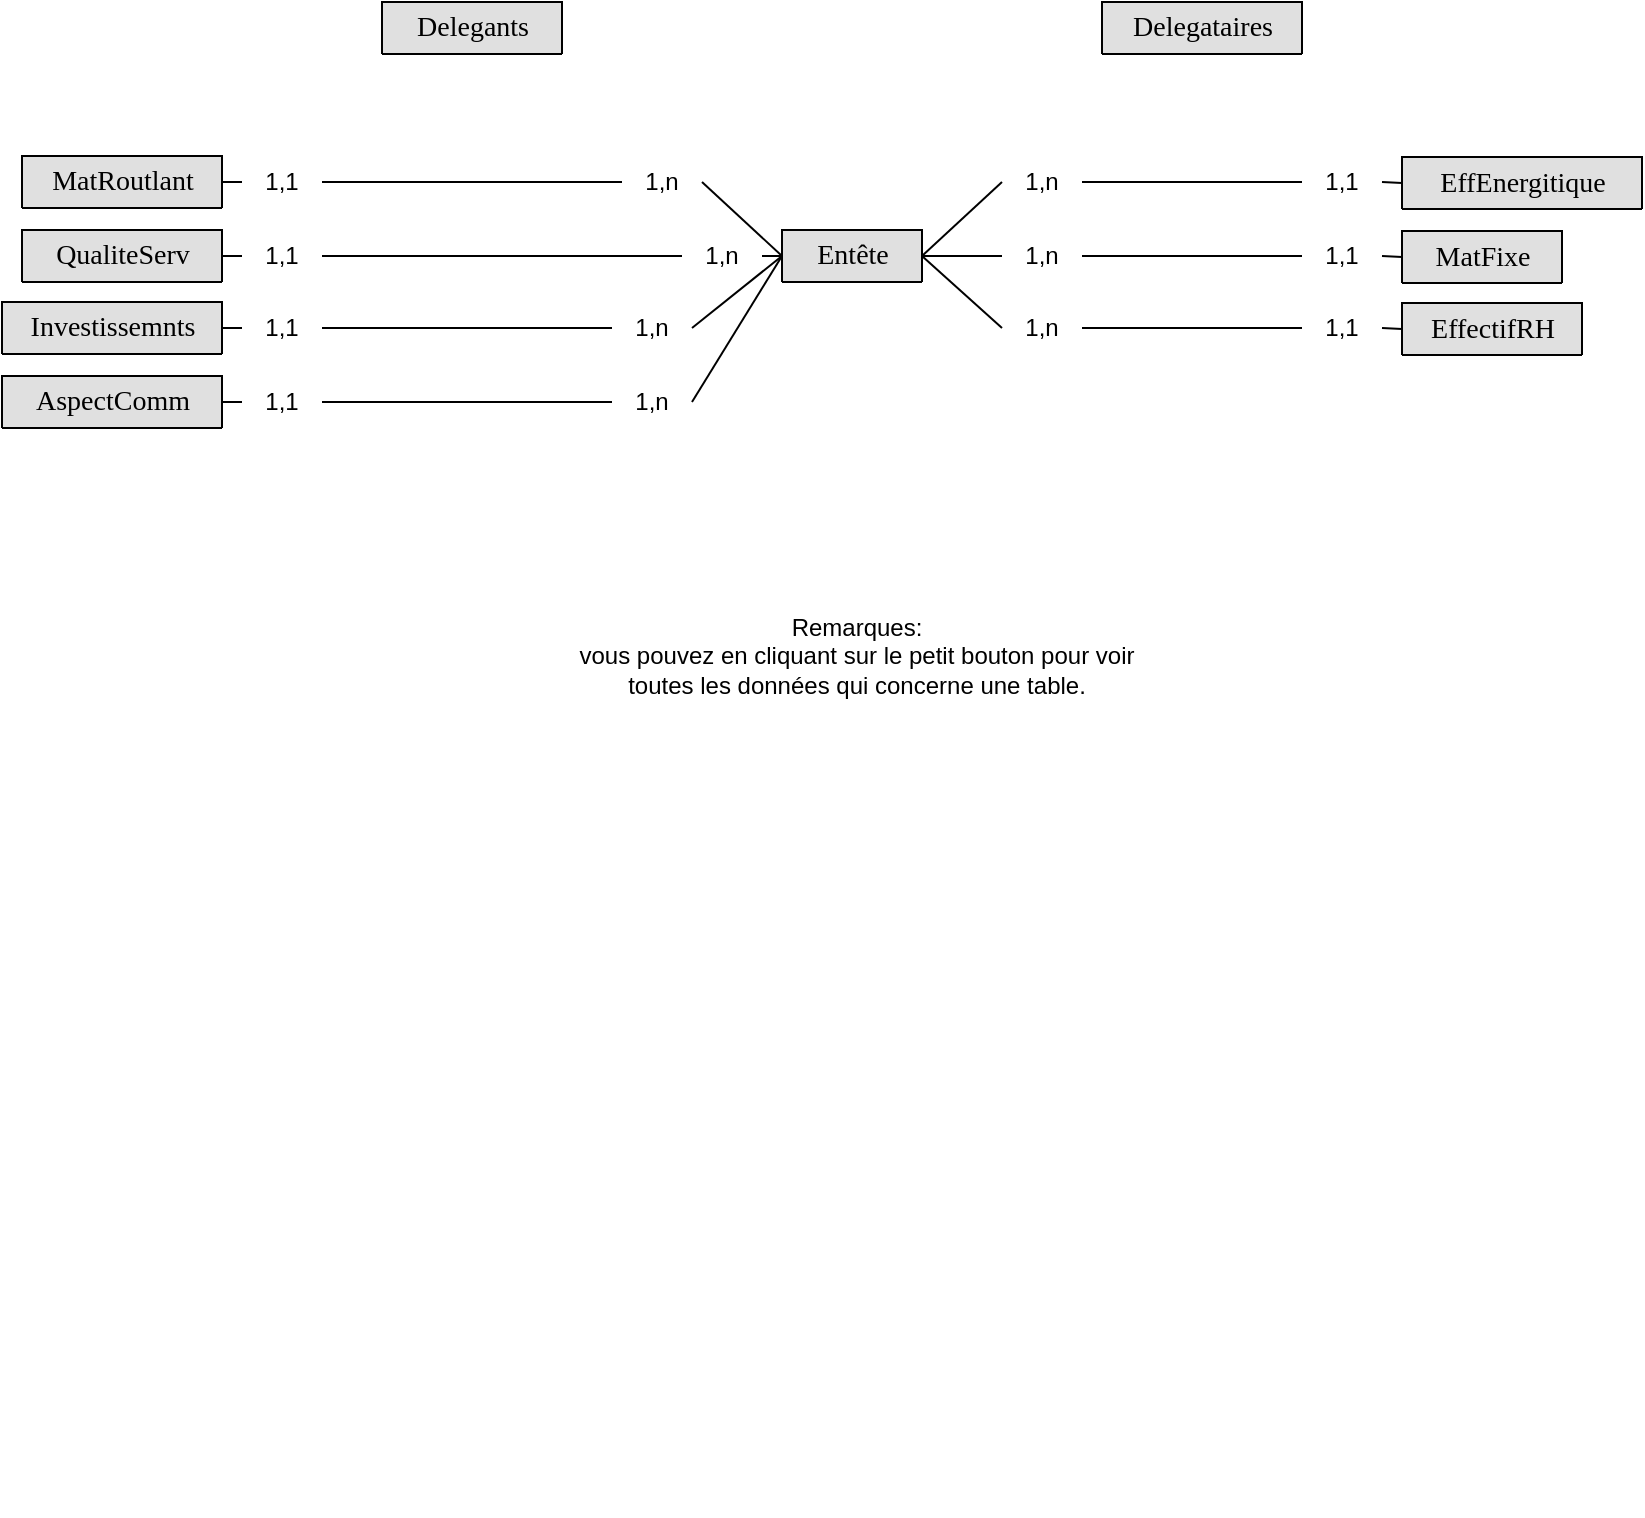 <mxfile version="15.2.7" type="device" pages="8"><diagram id="fQqjVVzNbnzKo7oxXbtR" name="MCD"><mxGraphModel dx="1422" dy="811" grid="1" gridSize="10" guides="1" tooltips="1" connect="1" arrows="1" fold="1" page="1" pageScale="1" pageWidth="850" pageHeight="1100" math="0" shadow="0"><root><mxCell id="vfXVPgOlacCiHt4ZAuBb-0"/><mxCell id="vfXVPgOlacCiHt4ZAuBb-1" parent="vfXVPgOlacCiHt4ZAuBb-0"/><mxCell id="uuqPkz9RaQ9ZbeWBYIZ7-0" value="Entête" style="swimlane;html=1;fontStyle=0;childLayout=stackLayout;horizontal=1;startSize=26;fillColor=#e0e0e0;horizontalStack=0;resizeParent=1;resizeLast=0;collapsible=1;marginBottom=0;swimlaneFillColor=#ffffff;align=center;rounded=0;shadow=0;comic=0;labelBackgroundColor=none;strokeWidth=1;fontFamily=Verdana;fontSize=14" parent="vfXVPgOlacCiHt4ZAuBb-1" vertex="1" collapsed="1"><mxGeometry x="405" y="414" width="70" height="26" as="geometry"><mxRectangle x="405" y="414" width="490" height="1730" as="alternateBounds"/></mxGeometry></mxCell><mxCell id="uuqPkz9RaQ9ZbeWBYIZ7-5" value="&lt;div style=&quot;color: rgb(248 , 248 , 242) ; background-color: rgb(39 , 40 , 34) ; font-family: &amp;#34;droid sans mono&amp;#34; , monospace , monospace , &amp;#34;droid sans fallback&amp;#34; ; font-size: 14px ; line-height: 19px&quot;&gt;&lt;div style=&quot;color: rgb(0 , 0 , 0) ; background-color: rgb(255 , 255 , 255) ; font-family: &amp;#34;droid sans mono&amp;#34; , monospace , monospace , &amp;#34;droid sans fallback&amp;#34; ; line-height: 19px&quot;&gt;&lt;div&gt;NumContrat         &lt;/div&gt;&lt;br&gt;&lt;div&gt;LibelleContrat     &lt;/div&gt;&lt;br&gt;&lt;div&gt;DateDemarrageContra&lt;/div&gt;&lt;br&gt;&lt;div&gt;DateFinContrat     &lt;/div&gt;&lt;br&gt;&lt;div&gt;DateVisa           &lt;/div&gt;&lt;br&gt;&lt;div&gt;DureeContrat       &lt;/div&gt;&lt;br&gt;&lt;div&gt;Delegant           &lt;/div&gt;&lt;br&gt;&lt;div&gt;Delegataire        &lt;/div&gt;&lt;br&gt;&lt;div&gt;Autre Partenaire   &lt;/div&gt;&lt;br&gt;&lt;div&gt;NumAvenant         &lt;/div&gt;&lt;br&gt;&lt;div&gt;LibelleAvenant     &lt;/div&gt;&lt;br&gt;&lt;div&gt;DateAvenant        &lt;/div&gt;&lt;br&gt;&lt;div&gt;MotifAvenant       &lt;/div&gt;&lt;br&gt;&lt;div&gt;Status             &lt;/div&gt;&lt;br&gt;&lt;div&gt;NumRevision        &lt;/div&gt;&lt;br&gt;&lt;div&gt;LibelleRevision    &lt;/div&gt;&lt;br&gt;&lt;div&gt;DateRevision       &lt;/div&gt;&lt;br&gt;&lt;div&gt;MotifRevision      &lt;/div&gt;&lt;br&gt;&lt;div&gt;NumCommunesDesservies               &lt;/div&gt;&lt;br&gt;&lt;div&gt;Population                          &lt;/div&gt;&lt;br&gt;&lt;div&gt;LongueurReseau                      &lt;/div&gt;&lt;br&gt;&lt;div&gt;LongueurLignesUrbaines              &lt;/div&gt;&lt;br&gt;&lt;div&gt;LongueurLignesPeripheriques         &lt;/div&gt;&lt;br&gt;&lt;div&gt;NombreLignes                        &lt;/div&gt;&lt;br&gt;&lt;div&gt;PrixMinTarifScolaire                &lt;/div&gt;&lt;br&gt;&lt;div&gt;PrixMaxTarifScolaire                &lt;/div&gt;&lt;br&gt;&lt;div&gt;PrixMinTarifNormal                  &lt;/div&gt;&lt;br&gt;&lt;div&gt;PrixMaxTarifNormal                  &lt;/div&gt;&lt;br&gt;&lt;div&gt;PrixMinTarifConvention              &lt;/div&gt;&lt;br&gt;&lt;div&gt;PrixMaxTarifConvention              &lt;/div&gt;&lt;br&gt;&lt;div&gt;ValeurInvestissementContractuelDN   &lt;/div&gt;&lt;br&gt;&lt;div&gt;NombreBusContractuelDN              &lt;/div&gt;&lt;br&gt;&lt;div&gt;NombreAbriBusContractuelDN          &lt;/div&gt;&lt;br&gt;&lt;div&gt;NombreArretContractuelDN            &lt;/div&gt;&lt;br&gt;&lt;div&gt;NombreAireStationnementContractuelDN&lt;/div&gt;&lt;br&gt;&lt;div&gt;ValeurInvestissementContractuelDT   &lt;/div&gt;&lt;br&gt;&lt;div&gt;NombreBusContractuelDT              &lt;/div&gt;&lt;br&gt;&lt;div&gt;NombreAbriBusContractuelDT          &lt;/div&gt;&lt;br&gt;&lt;div&gt;NombreArretContractuelDT            &lt;/div&gt;&lt;br&gt;&lt;div&gt;NombreAireStationnementContractuelDT&lt;/div&gt;&lt;br&gt;&lt;div&gt;ValeurInvestissementContractuelleAT &lt;/div&gt;&lt;br&gt;&lt;div&gt;NombreBusContractuelAT              &lt;/div&gt;&lt;br&gt;&lt;div&gt;NombreAbriBusContractuelAT          &lt;/div&gt;&lt;br&gt;&lt;div&gt;NombreArretContractuelAT            &lt;/div&gt;&lt;br&gt;&lt;div&gt;NombreAireStationnementContractuelAT&lt;/div&gt;&lt;/div&gt;&lt;/div&gt;" style="shape=partialRectangle;top=0;left=0;right=0;bottom=0;html=1;align=left;verticalAlign=top;fillColor=default;spacingLeft=60;spacingRight=4;whiteSpace=wrap;overflow=hidden;rotatable=0;points=[[0,0.5],[1,0.5]];portConstraint=eastwest;dropTarget=0;" parent="uuqPkz9RaQ9ZbeWBYIZ7-0" vertex="1"><mxGeometry y="26" width="70" height="1704" as="geometry"/></mxCell><mxCell id="uuqPkz9RaQ9ZbeWBYIZ7-6" value="&lt;b&gt;&lt;u&gt;&lt;font style=&quot;font-size: 14px&quot;&gt;PK&lt;br&gt;&lt;/font&gt;&lt;/u&gt;&lt;/b&gt;&lt;b&gt;&lt;u&gt;&lt;font style=&quot;font-size: 14px&quot;&gt;&lt;br&gt;&lt;br&gt;&lt;br&gt;&lt;br&gt;&lt;br&gt;&lt;br&gt;&lt;br&gt;&lt;br&gt;&lt;br&gt;&lt;br&gt;&lt;br&gt;&lt;br&gt;&lt;br&gt;&lt;br&gt;&lt;br&gt;&lt;br&gt;&lt;br&gt;&lt;br&gt;&lt;br&gt;&lt;br&gt;&lt;/font&gt;&lt;/u&gt;&lt;/b&gt;&lt;b&gt;&lt;u&gt;&lt;font style=&quot;font-size: 14px&quot;&gt;PK&lt;br&gt;&lt;/font&gt;&lt;/u&gt;&lt;/b&gt;&lt;b&gt;&lt;u&gt;&lt;font style=&quot;font-size: 14px&quot;&gt;&lt;br&gt;&lt;br&gt;&lt;br&gt;&lt;br&gt;&lt;br&gt;&lt;br&gt;&lt;/font&gt;&lt;/u&gt;&lt;/b&gt;&lt;b&gt;&lt;u&gt;&lt;font style=&quot;font-size: 14px&quot;&gt;PK&lt;/font&gt;&lt;/u&gt;&lt;/b&gt;&lt;b&gt;&lt;u&gt;&lt;font style=&quot;font-size: 14px&quot;&gt;&lt;br&gt;&lt;br&gt;&lt;br&gt;&lt;br&gt;&lt;br&gt;&lt;br&gt;&lt;br&gt;&lt;br&gt;&lt;br&gt;&lt;br&gt;&lt;br&gt;&lt;/font&gt;&lt;/u&gt;&lt;/b&gt;" style="shape=partialRectangle;top=0;left=0;bottom=0;html=1;fillColor=none;align=left;verticalAlign=top;spacingLeft=4;spacingRight=4;whiteSpace=wrap;overflow=hidden;rotatable=0;points=[];portConstraint=eastwest;part=1;" parent="uuqPkz9RaQ9ZbeWBYIZ7-5" vertex="1" connectable="0"><mxGeometry width="50" height="1704" as="geometry"/></mxCell><mxCell id="3vsdcsDlAW-9ip_DL5J7-40" value="Investissemnts" style="swimlane;html=1;fontStyle=0;childLayout=stackLayout;horizontal=1;startSize=26;fillColor=#e0e0e0;horizontalStack=0;resizeParent=1;resizeLast=0;collapsible=1;marginBottom=0;swimlaneFillColor=#ffffff;align=center;rounded=0;shadow=0;comic=0;labelBackgroundColor=none;strokeWidth=1;fontFamily=Verdana;fontSize=14" parent="vfXVPgOlacCiHt4ZAuBb-1" vertex="1" collapsed="1"><mxGeometry x="15" y="450" width="110" height="26" as="geometry"><mxRectangle x="480" y="550" width="170" height="630" as="alternateBounds"/></mxGeometry></mxCell><mxCell id="3vsdcsDlAW-9ip_DL5J7-41" value="&lt;div style=&quot;background-color: rgb(255 , 255 , 255) ; font-family: &amp;#34;droid sans mono&amp;#34; , monospace , monospace , &amp;#34;droid sans fallback&amp;#34; ; font-size: 14px ; line-height: 19px&quot;&gt;&lt;div style=&quot;font-family: &amp;#34;droid sans mono&amp;#34; , monospace , monospace , &amp;#34;droid sans fallback&amp;#34; ; line-height: 19px&quot;&gt;&lt;div&gt;numcontrat       &lt;/div&gt;&lt;br&gt;&lt;div&gt;numavenant       &lt;/div&gt;&lt;br&gt;&lt;div&gt;numrevision      &lt;/div&gt;&lt;br&gt;&lt;div&gt;valeurDelegant &lt;/div&gt;&lt;br&gt;&lt;div&gt;abriDelegant   &lt;/div&gt;&lt;br&gt;&lt;div&gt;arretDelegant  &lt;/div&gt;&lt;br&gt;&lt;div&gt;busDelegant    &lt;/div&gt;&lt;br&gt;&lt;div&gt;airDelegant    &lt;/div&gt;&lt;br&gt;&lt;div&gt;airDelegataire &lt;/div&gt;&lt;br&gt;&lt;div&gt;valeurAutre    &lt;/div&gt;&lt;br&gt;&lt;div&gt;abriAutre      &lt;/div&gt;&lt;br&gt;&lt;div&gt;arretAutre     &lt;/div&gt;&lt;br&gt;&lt;div&gt;busAutre       &lt;/div&gt;&lt;br&gt;&lt;div&gt;airAutre       &lt;/div&gt;&lt;br&gt;&lt;div&gt;datedemiseajour  &lt;/div&gt;&lt;br&gt;&lt;div&gt;periode  &lt;/div&gt;&lt;/div&gt;&lt;/div&gt;" style="shape=partialRectangle;top=0;left=0;right=0;bottom=0;html=1;align=left;verticalAlign=top;fillColor=none;spacingLeft=34;spacingRight=4;whiteSpace=wrap;overflow=hidden;rotatable=0;points=[[0,0.5],[1,0.5]];portConstraint=eastwest;dropTarget=0;" parent="3vsdcsDlAW-9ip_DL5J7-40" vertex="1"><mxGeometry y="26" width="110" height="604" as="geometry"/></mxCell><mxCell id="3vsdcsDlAW-9ip_DL5J7-42" value="&lt;font style=&quot;font-size: 15.6px&quot;&gt;&lt;font style=&quot;font-size: 15.6px&quot;&gt;&lt;b&gt;&lt;u&gt;&lt;font style=&quot;font-size: 15.6px&quot;&gt;PF&lt;br&gt;&lt;br&gt;&lt;/font&gt;&lt;/u&gt;&lt;/b&gt;&lt;b&gt;&lt;u&gt;&lt;font style=&quot;font-size: 15.6px&quot;&gt;PF&lt;br&gt;&lt;/font&gt;&lt;/u&gt;&lt;/b&gt;&lt;/font&gt;&lt;b&gt;&lt;u&gt;&lt;font style=&quot;font-size: 15.6px&quot;&gt;&lt;br&gt;&lt;/font&gt;&lt;/u&gt;&lt;/b&gt;&lt;b&gt;&lt;u&gt;PF&lt;br&gt;&lt;/u&gt;&lt;/b&gt;&lt;/font&gt;&lt;b&gt;&lt;u&gt;&lt;font style=&quot;font-size: 14px&quot;&gt;&lt;br&gt;&lt;br&gt;&lt;br&gt;&lt;br&gt;&lt;br&gt;&lt;br&gt;&lt;br&gt;&lt;br&gt;&lt;br&gt;&lt;br&gt;&lt;br&gt;&lt;br&gt;&lt;br&gt;&lt;br&gt;&lt;br&gt;&lt;br&gt;&lt;br&gt;&lt;br&gt;&lt;br&gt;&lt;br&gt;&lt;br&gt;&lt;br&gt;&lt;br&gt;&lt;br&gt;&lt;br&gt;&lt;br&gt;&lt;br&gt;&lt;br&gt;&lt;/font&gt;&lt;/u&gt;&lt;/b&gt;&lt;b style=&quot;font-size: 15.6px&quot;&gt;&lt;u&gt;PK&lt;br&gt;&lt;/u&gt;&lt;/b&gt;&lt;b&gt;&lt;u&gt;&lt;font style=&quot;font-size: 14px&quot;&gt;&lt;br&gt;&lt;/font&gt;&lt;/u&gt;&lt;/b&gt;&lt;b style=&quot;font-size: 15.6px&quot;&gt;&lt;u&gt;PK&lt;/u&gt;&lt;/b&gt;&lt;b&gt;&lt;u&gt;&lt;font style=&quot;font-size: 14px&quot;&gt;&lt;br&gt;&lt;/font&gt;&lt;/u&gt;&lt;/b&gt;" style="shape=partialRectangle;top=0;left=0;bottom=0;html=1;fillColor=none;align=left;verticalAlign=top;spacingLeft=4;spacingRight=4;whiteSpace=wrap;overflow=hidden;rotatable=0;points=[];portConstraint=eastwest;part=1;" parent="3vsdcsDlAW-9ip_DL5J7-41" vertex="1" connectable="0"><mxGeometry width="30" height="604" as="geometry"/></mxCell><mxCell id="3vsdcsDlAW-9ip_DL5J7-45" value="Delegataires" style="swimlane;html=1;fontStyle=0;childLayout=stackLayout;horizontal=1;startSize=26;fillColor=#e0e0e0;horizontalStack=0;resizeParent=1;resizeLast=0;collapsible=1;marginBottom=0;swimlaneFillColor=#ffffff;align=center;rounded=0;shadow=0;comic=0;labelBackgroundColor=none;strokeWidth=1;fontFamily=Verdana;fontSize=14" parent="vfXVPgOlacCiHt4ZAuBb-1" vertex="1" collapsed="1"><mxGeometry x="565" y="300" width="100" height="26" as="geometry"><mxRectangle x="380" y="1917" width="160" height="53" as="alternateBounds"/></mxGeometry></mxCell><mxCell id="3vsdcsDlAW-9ip_DL5J7-46" value="&lt;font face=&quot;droid sans mono, monospace, monospace, droid sans fallback&quot;&gt;&lt;span style=&quot;font-size: 14px&quot;&gt;NomDelegataire&lt;/span&gt;&lt;/font&gt;" style="shape=partialRectangle;top=0;left=0;right=0;bottom=0;html=1;align=left;verticalAlign=top;fillColor=none;spacingLeft=34;spacingRight=4;whiteSpace=wrap;overflow=hidden;rotatable=0;points=[[0,0.5],[1,0.5]];portConstraint=eastwest;dropTarget=0;" parent="3vsdcsDlAW-9ip_DL5J7-45" vertex="1"><mxGeometry y="26" width="100" height="24" as="geometry"/></mxCell><mxCell id="3vsdcsDlAW-9ip_DL5J7-47" value="&lt;b&gt;&lt;u&gt;&lt;font style=&quot;font-size: 14px&quot;&gt;PK&lt;/font&gt;&lt;/u&gt;&lt;/b&gt;" style="shape=partialRectangle;top=0;left=0;bottom=0;html=1;fillColor=none;align=left;verticalAlign=top;spacingLeft=4;spacingRight=4;whiteSpace=wrap;overflow=hidden;rotatable=0;points=[];portConstraint=eastwest;part=1;" parent="3vsdcsDlAW-9ip_DL5J7-46" vertex="1" connectable="0"><mxGeometry width="30" height="24" as="geometry"/></mxCell><mxCell id="3vsdcsDlAW-9ip_DL5J7-50" value="Delegants" style="swimlane;html=1;fontStyle=0;childLayout=stackLayout;horizontal=1;startSize=26;fillColor=#e0e0e0;horizontalStack=0;resizeParent=1;resizeLast=0;collapsible=1;marginBottom=0;swimlaneFillColor=#ffffff;align=center;rounded=0;shadow=0;comic=0;labelBackgroundColor=none;strokeWidth=1;fontFamily=Verdana;fontSize=14" parent="vfXVPgOlacCiHt4ZAuBb-1" vertex="1" collapsed="1"><mxGeometry x="205" y="300" width="90" height="26" as="geometry"><mxRectangle x="580" y="1917" width="160" height="53" as="alternateBounds"/></mxGeometry></mxCell><mxCell id="3vsdcsDlAW-9ip_DL5J7-51" value="&lt;span style=&quot;font-family: &amp;#34;droid sans mono&amp;#34; , monospace , monospace , &amp;#34;droid sans fallback&amp;#34; ; font-size: 14px ; background-color: rgb(255 , 255 , 255)&quot;&gt;NomDelegant&lt;/span&gt;" style="shape=partialRectangle;top=0;left=0;right=0;bottom=0;html=1;align=left;verticalAlign=top;fillColor=none;spacingLeft=34;spacingRight=4;whiteSpace=wrap;overflow=hidden;rotatable=0;points=[[0,0.5],[1,0.5]];portConstraint=eastwest;dropTarget=0;" parent="3vsdcsDlAW-9ip_DL5J7-50" vertex="1"><mxGeometry y="26" width="90" height="26" as="geometry"/></mxCell><mxCell id="3vsdcsDlAW-9ip_DL5J7-52" value="&lt;b&gt;&lt;u&gt;&lt;font style=&quot;font-size: 14px&quot;&gt;PK&lt;/font&gt;&lt;/u&gt;&lt;/b&gt;" style="shape=partialRectangle;top=0;left=0;bottom=0;html=1;fillColor=none;align=left;verticalAlign=top;spacingLeft=4;spacingRight=4;whiteSpace=wrap;overflow=hidden;rotatable=0;points=[];portConstraint=eastwest;part=1;" parent="3vsdcsDlAW-9ip_DL5J7-51" vertex="1" connectable="0"><mxGeometry width="30" height="26" as="geometry"/></mxCell><mxCell id="3vsdcsDlAW-9ip_DL5J7-80" value="MatFixe" style="swimlane;html=1;fontStyle=0;childLayout=stackLayout;horizontal=1;startSize=26;fillColor=#e0e0e0;horizontalStack=0;resizeParent=1;resizeLast=0;collapsible=1;marginBottom=0;swimlaneFillColor=#ffffff;align=center;rounded=0;shadow=0;comic=0;labelBackgroundColor=none;strokeWidth=1;fontFamily=Verdana;fontSize=14" parent="vfXVPgOlacCiHt4ZAuBb-1" vertex="1" collapsed="1"><mxGeometry x="715" y="414.5" width="80" height="26" as="geometry"><mxRectangle x="100" y="530" width="330" height="971" as="alternateBounds"/></mxGeometry></mxCell><mxCell id="3vsdcsDlAW-9ip_DL5J7-81" value="&lt;div style=&quot;background-color: rgb(255 , 255 , 255) ; font-family: &amp;#34;droid sans mono&amp;#34; , monospace , monospace , &amp;#34;droid sans fallback&amp;#34; ; font-size: 14px ; line-height: 19px&quot;&gt;&lt;div style=&quot;font-family: &amp;#34;droid sans mono&amp;#34; , monospace , monospace , &amp;#34;droid sans fallback&amp;#34; ; line-height: 19px&quot;&gt;&lt;div&gt;numcontrat                                &lt;/div&gt;&lt;br&gt;&lt;div&gt;numavenant                                &lt;/div&gt;&lt;br&gt;&lt;div&gt;numrevision                               &lt;/div&gt;&lt;br&gt;&lt;div&gt;abrisBusNombre                        &lt;/div&gt;&lt;br&gt;&lt;div&gt;abrisBusAgeMoyen                     &lt;/div&gt;&lt;br&gt;&lt;div&gt;abrisBusSatisfaction                  &lt;/div&gt;&lt;br&gt;&lt;div&gt;abrisBusCapacitéTotale               &lt;/div&gt;&lt;br&gt;&lt;div&gt;arretsNombre                            &lt;/div&gt;&lt;br&gt;&lt;div&gt;arretsAgeMoyen                         &lt;/div&gt;&lt;br&gt;&lt;div&gt;arretsSatisfaction                      &lt;/div&gt;&lt;br&gt;&lt;div&gt;arretsCapacitéTotale                  &lt;/div&gt;&lt;br&gt;&lt;div&gt;ateliersNombre                          &lt;/div&gt;&lt;br&gt;&lt;div&gt;atelierAgeMoyen                       &lt;/div&gt;&lt;br&gt;&lt;div&gt;ateliersSatisfaction                    &lt;/div&gt;&lt;br&gt;&lt;div&gt;ateliersCapacitéTotale                &lt;/div&gt;&lt;br&gt;&lt;div&gt;airesDeStationnementNombres         &lt;/div&gt;&lt;br&gt;&lt;div&gt;airesDeStationnementAgeMoyen      &lt;/div&gt;&lt;br&gt;&lt;div&gt;airesDeStationnementSatisfaction    &lt;/div&gt;&lt;br&gt;&lt;div&gt;airesDeStationnementCapacitéTotale&lt;/div&gt;&lt;br&gt;&lt;div&gt;guichetNombre                           &lt;/div&gt;&lt;br&gt;&lt;div&gt;guichetAgeMoyen                       &lt;/div&gt;&lt;br&gt;&lt;div&gt;guichetCapacitéTotale                 &lt;/div&gt;&lt;br&gt;&lt;div&gt;guichetSatisfaction                     &lt;/div&gt;&lt;br&gt;&lt;div&gt;datedemiseajour                           &lt;/div&gt;&lt;br&gt;&lt;div&gt;periode  &lt;/div&gt;&lt;/div&gt;&lt;/div&gt;" style="shape=partialRectangle;top=0;left=0;right=0;bottom=0;html=1;align=left;verticalAlign=top;fillColor=none;spacingLeft=34;spacingRight=4;whiteSpace=wrap;overflow=hidden;rotatable=0;points=[[0,0.5],[1,0.5]];portConstraint=eastwest;dropTarget=0;" parent="3vsdcsDlAW-9ip_DL5J7-80" vertex="1"><mxGeometry y="26" width="80" height="944" as="geometry"/></mxCell><mxCell id="3vsdcsDlAW-9ip_DL5J7-82" value="&lt;font style=&quot;font-size: 15.6px&quot;&gt;&lt;font style=&quot;font-size: 15.6px&quot;&gt;&lt;b&gt;&lt;u&gt;&lt;font style=&quot;font-size: 15.6px&quot;&gt;PF&lt;br&gt;&lt;br&gt;&lt;/font&gt;&lt;/u&gt;&lt;/b&gt;&lt;b&gt;&lt;u&gt;&lt;font style=&quot;font-size: 15.6px&quot;&gt;PF&lt;br&gt;&lt;/font&gt;&lt;/u&gt;&lt;/b&gt;&lt;/font&gt;&lt;b&gt;&lt;u&gt;&lt;font style=&quot;font-size: 15.6px&quot;&gt;&lt;br&gt;&lt;/font&gt;&lt;/u&gt;&lt;/b&gt;&lt;b&gt;&lt;u&gt;PF&lt;br&gt;&lt;/u&gt;&lt;/b&gt;&lt;/font&gt;&lt;b&gt;&lt;u&gt;&lt;font style=&quot;font-size: 14px&quot;&gt;&lt;br&gt;&lt;br&gt;&lt;br&gt;&lt;br&gt;&lt;br&gt;&lt;br&gt;&lt;br&gt;&lt;br&gt;&lt;br&gt;&lt;br&gt;&lt;br&gt;&lt;br&gt;&lt;br&gt;&lt;br&gt;&lt;br&gt;&lt;br&gt;&lt;br&gt;&lt;br&gt;&lt;br&gt;&lt;br&gt;&lt;br&gt;&lt;br&gt;&lt;br&gt;&lt;br&gt;&lt;br&gt;&lt;br&gt;&lt;br&gt;&lt;br&gt;&lt;br&gt;&lt;br&gt;&lt;br&gt;&lt;br&gt;&lt;br&gt;&lt;br&gt;&lt;br&gt;&lt;br&gt;&lt;br&gt;&lt;br&gt;&lt;br&gt;&lt;br&gt;&lt;br&gt;&lt;br&gt;&lt;br&gt;&lt;br&gt;&lt;br&gt;&lt;br&gt;&lt;br&gt;&lt;br&gt;&lt;br&gt;&lt;/font&gt;&lt;/u&gt;&lt;/b&gt;&lt;b style=&quot;font-size: 15.6px&quot;&gt;&lt;u&gt;PK&lt;br&gt;&lt;/u&gt;&lt;/b&gt;&lt;b&gt;&lt;u&gt;&lt;font style=&quot;font-size: 14px&quot;&gt;&lt;br&gt;&lt;/font&gt;&lt;/u&gt;&lt;/b&gt;&lt;b style=&quot;font-size: 15.6px&quot;&gt;&lt;u&gt;PK&lt;/u&gt;&lt;/b&gt;&lt;b&gt;&lt;u&gt;&lt;font style=&quot;font-size: 14px&quot;&gt;&lt;br&gt;&lt;/font&gt;&lt;/u&gt;&lt;/b&gt;" style="shape=partialRectangle;top=0;left=0;bottom=0;html=1;fillColor=none;align=left;verticalAlign=top;spacingLeft=4;spacingRight=4;whiteSpace=wrap;overflow=hidden;rotatable=0;points=[];portConstraint=eastwest;part=1;" parent="3vsdcsDlAW-9ip_DL5J7-81" vertex="1" connectable="0"><mxGeometry width="30" height="944" as="geometry"/></mxCell><mxCell id="3vsdcsDlAW-9ip_DL5J7-85" value="QualiteServ" style="swimlane;html=1;fontStyle=0;childLayout=stackLayout;horizontal=1;startSize=26;fillColor=#e0e0e0;horizontalStack=0;resizeParent=1;resizeLast=0;collapsible=1;marginBottom=0;swimlaneFillColor=#ffffff;align=center;rounded=0;shadow=0;comic=0;labelBackgroundColor=none;strokeWidth=1;fontFamily=Verdana;fontSize=14" parent="vfXVPgOlacCiHt4ZAuBb-1" vertex="1" collapsed="1"><mxGeometry x="25" y="414" width="100" height="26" as="geometry"><mxRectangle x="25" y="414" width="270" height="1130" as="alternateBounds"/></mxGeometry></mxCell><mxCell id="3vsdcsDlAW-9ip_DL5J7-86" value="&lt;div style=&quot;background-color: rgb(255 , 255 , 255) ; font-family: &amp;#34;droid sans mono&amp;#34; , monospace , monospace , &amp;#34;droid sans fallback&amp;#34; ; font-size: 14px ; line-height: 19px&quot;&gt;&lt;div style=&quot;font-family: &amp;#34;droid sans mono&amp;#34; , monospace , monospace , &amp;#34;droid sans fallback&amp;#34; ; line-height: 19px&quot;&gt;&lt;div style=&quot;font-family: &amp;#34;droid sans mono&amp;#34; , monospace , monospace , &amp;#34;droid sans fallback&amp;#34; ; line-height: 19px&quot;&gt;&lt;div&gt;&lt;div style=&quot;font-family: &amp;#34;droid sans mono&amp;#34; , monospace , monospace , &amp;#34;droid sans fallback&amp;#34; ; line-height: 19px&quot;&gt;&lt;div&gt;numcontrat                 &lt;/div&gt;&lt;br&gt;&lt;div&gt;numavenant                 &lt;/div&gt;&lt;br&gt;&lt;div&gt;numrevision                &lt;/div&gt;&lt;br&gt;&lt;div&gt;PQM                        &lt;/div&gt;&lt;br&gt;&lt;div&gt;Réclamation                &lt;/div&gt;&lt;br&gt;&lt;div&gt;EquipementsPointsArret &lt;/div&gt;&lt;br&gt;&lt;div&gt;SAEV                    &lt;/div&gt;&lt;br&gt;&lt;div&gt;SysGeo                     &lt;/div&gt;&lt;br&gt;&lt;div&gt;AdresseSTR                 &lt;/div&gt;&lt;br&gt;&lt;div&gt;AdressedescpSTR            &lt;/div&gt;&lt;br&gt;&lt;div&gt;ReseauSTR                  &lt;/div&gt;&lt;br&gt;&lt;div&gt;ReseaudescpSTR             &lt;/div&gt;&lt;br&gt;&lt;div&gt;HoraireServiceSTR          &lt;/div&gt;&lt;br&gt;&lt;div&gt;HoraireServicedescpSTR     &lt;/div&gt;&lt;br&gt;&lt;div&gt;PerturbationsSTR           &lt;/div&gt;&lt;br&gt;&lt;div&gt;PerturbationsdescpSTR      &lt;/div&gt;&lt;br&gt;&lt;div&gt;TarifSTR                   &lt;/div&gt;&lt;br&gt;&lt;div&gt;TarifdescpSTR              &lt;/div&gt;&lt;br&gt;&lt;div&gt;VenteSTR                   &lt;/div&gt;&lt;br&gt;&lt;div&gt;VentedescpSTR  &lt;/div&gt;&lt;div&gt;&lt;br&gt;&lt;/div&gt;&lt;div&gt;&lt;div style=&quot;font-family: &amp;#34;droid sans mono&amp;#34; , monospace , monospace , &amp;#34;droid sans fallback&amp;#34; ; line-height: 19px&quot;&gt;&lt;div&gt;CorrespondanceSTR                       &lt;/div&gt;&lt;br&gt;&lt;div&gt;CorrespondancedescpSTR                  &lt;/div&gt;&lt;br&gt;&lt;div&gt;IntermodalieSTR                         &lt;/div&gt;&lt;br&gt;&lt;div&gt;IntermodaliedescpSTR                   &lt;/div&gt;&lt;br&gt;&lt;div&gt;wifi                                    &lt;/div&gt;&lt;br&gt;&lt;div&gt;VideoSurveillance                       &lt;/div&gt;&lt;br&gt;&lt;div&gt;CentreAppel                             &lt;/div&gt;&lt;br&gt;&lt;div&gt;datedemiseajour                         &lt;/div&gt;&lt;br&gt;&lt;div&gt;periode                                 &lt;/div&gt;&lt;/div&gt;&lt;/div&gt;&lt;/div&gt;&lt;/div&gt;&lt;/div&gt;&lt;/div&gt;&lt;/div&gt;" style="shape=partialRectangle;top=0;left=0;right=0;bottom=0;html=1;align=left;verticalAlign=top;fillColor=none;spacingLeft=34;spacingRight=4;whiteSpace=wrap;overflow=hidden;rotatable=0;points=[[0,0.5],[1,0.5]];portConstraint=eastwest;dropTarget=0;" parent="3vsdcsDlAW-9ip_DL5J7-85" vertex="1"><mxGeometry y="26" width="100" height="1104" as="geometry"/></mxCell><mxCell id="3vsdcsDlAW-9ip_DL5J7-87" value="&lt;font style=&quot;font-size: 15.6px&quot;&gt;&lt;font style=&quot;font-size: 15.6px&quot;&gt;&lt;b&gt;&lt;u&gt;&lt;font style=&quot;font-size: 15.6px&quot;&gt;PF&lt;br&gt;&lt;br&gt;&lt;/font&gt;&lt;/u&gt;&lt;/b&gt;&lt;b&gt;&lt;u&gt;&lt;font style=&quot;font-size: 15.6px&quot;&gt;PF&lt;br&gt;&lt;/font&gt;&lt;/u&gt;&lt;/b&gt;&lt;/font&gt;&lt;b&gt;&lt;u&gt;&lt;font style=&quot;font-size: 15.6px&quot;&gt;&lt;br&gt;&lt;/font&gt;&lt;/u&gt;&lt;/b&gt;&lt;b&gt;&lt;u&gt;PF&lt;br&gt;&lt;/u&gt;&lt;/b&gt;&lt;/font&gt;&lt;b&gt;&lt;u&gt;&lt;font style=&quot;font-size: 14px&quot;&gt;&lt;br&gt;&lt;br&gt;&lt;br&gt;&lt;br&gt;&lt;br&gt;&lt;br&gt;&lt;br&gt;&lt;br&gt;&lt;br&gt;&lt;br&gt;&lt;br&gt;&lt;br&gt;&lt;br&gt;&lt;br&gt;&lt;br&gt;&lt;br&gt;&lt;br&gt;&lt;br&gt;&lt;br&gt;&lt;br&gt;&lt;br&gt;&lt;br&gt;&lt;br&gt;&lt;br&gt;&lt;br&gt;&lt;br&gt;&lt;br&gt;&lt;br&gt;&lt;br&gt;&lt;br&gt;&lt;br&gt;&lt;br&gt;&lt;br&gt;&lt;br&gt;&lt;br&gt;&lt;br&gt;&lt;br&gt;&lt;br&gt;&lt;br&gt;&lt;br&gt;&lt;br&gt;&lt;br&gt;&lt;br&gt;&lt;br&gt;&lt;br&gt;&lt;br&gt;&lt;br&gt;&lt;br&gt;&lt;br&gt;&lt;br&gt;&lt;br&gt;&lt;br&gt;&lt;br&gt;&lt;br&gt;&lt;br&gt;&lt;br&gt;&lt;br&gt;&lt;br&gt;PK&lt;br&gt;&lt;br&gt;&lt;br&gt;PK&lt;br&gt;&lt;/font&gt;&lt;/u&gt;&lt;/b&gt;" style="shape=partialRectangle;top=0;left=0;bottom=0;html=1;fillColor=none;align=left;verticalAlign=top;spacingLeft=4;spacingRight=4;whiteSpace=wrap;overflow=hidden;rotatable=0;points=[];portConstraint=eastwest;part=1;" parent="3vsdcsDlAW-9ip_DL5J7-86" vertex="1" connectable="0"><mxGeometry width="30" height="1104.0" as="geometry"/></mxCell><mxCell id="Nf1FHgLJ-IZVAxZMuEz6-0" value="AspectComm" style="swimlane;html=1;fontStyle=0;childLayout=stackLayout;horizontal=1;startSize=26;fillColor=#e0e0e0;horizontalStack=0;resizeParent=1;resizeLast=0;collapsible=1;marginBottom=0;swimlaneFillColor=#ffffff;align=center;rounded=0;shadow=0;comic=0;labelBackgroundColor=none;strokeWidth=1;fontFamily=Verdana;fontSize=14" parent="vfXVPgOlacCiHt4ZAuBb-1" vertex="1" collapsed="1"><mxGeometry x="15" y="487" width="110" height="26" as="geometry"><mxRectangle x="120" y="310" width="270" height="1090" as="alternateBounds"/></mxGeometry></mxCell><mxCell id="Nf1FHgLJ-IZVAxZMuEz6-1" value="&lt;div style=&quot;background-color: rgb(255 , 255 , 255) ; font-family: &amp;#34;droid sans mono&amp;#34; , monospace , monospace , &amp;#34;droid sans fallback&amp;#34; ; font-size: 14px ; line-height: 19px&quot;&gt;&lt;div style=&quot;font-family: &amp;#34;droid sans mono&amp;#34; , monospace , monospace , &amp;#34;droid sans fallback&amp;#34; ; line-height: 19px&quot;&gt;&lt;div style=&quot;font-family: &amp;#34;droid sans mono&amp;#34; , monospace , monospace , &amp;#34;droid sans fallback&amp;#34; ; line-height: 19px&quot;&gt;&lt;div style=&quot;font-family: &amp;#34;droid sans mono&amp;#34; , monospace , monospace , &amp;#34;droid sans fallback&amp;#34; ; line-height: 19px&quot;&gt;&lt;div style=&quot;font-family: &amp;#34;droid sans mono&amp;#34; , monospace , monospace , &amp;#34;droid sans fallback&amp;#34; ; line-height: 19px&quot;&gt;&lt;div&gt;numcontrat           &lt;/div&gt;&lt;br&gt;&lt;div&gt;numavenant           &lt;/div&gt;&lt;br&gt;&lt;div&gt;numrevision          &lt;/div&gt;&lt;br&gt;&lt;div&gt;NumVoyJrS            &lt;/div&gt;&lt;br&gt;&lt;div&gt;NumPVJrS             &lt;/div&gt;&lt;br&gt;&lt;div&gt;VoyageurTotalS       &lt;/div&gt;&lt;br&gt;&lt;div&gt;TicketsVendusT       &lt;/div&gt;&lt;br&gt;&lt;div&gt;TicketsVendusSc      &lt;/div&gt;&lt;br&gt;&lt;div&gt;TicketsVendusN       &lt;/div&gt;&lt;br&gt;&lt;div&gt;TicketsVendusC       &lt;/div&gt;&lt;br&gt;&lt;div&gt;KmParTS              &lt;/div&gt;&lt;br&gt;&lt;div&gt;KmParMoyenS          &lt;/div&gt;&lt;br&gt;&lt;div&gt;KmParMoyenSTrajL     &lt;/div&gt;&lt;br&gt;&lt;div&gt;KmParMoyenSTrajCourt &lt;/div&gt;&lt;br&gt;&lt;div&gt;KmParMoyenSTempsMax  &lt;/div&gt;&lt;br&gt;&lt;div&gt;KmParMoyenSTempsMin  &lt;/div&gt;&lt;br&gt;&lt;div&gt;Frequence         &lt;/div&gt;&lt;br&gt;&lt;div&gt;Vitesse           &lt;/div&gt;&lt;br&gt;&lt;div&gt;Ponctualite       &lt;/div&gt;&lt;br&gt;&lt;div&gt;TauxRemplissage   &lt;/div&gt;&lt;br&gt;&lt;div&gt;TauxTransVide     &lt;/div&gt;&lt;br&gt;&lt;div&gt;Depart            &lt;/div&gt;&lt;br&gt;&lt;div&gt;HeureFin          &lt;/div&gt;&lt;br&gt;&lt;div&gt;Pannes            &lt;/div&gt;&lt;br&gt;&lt;div&gt;Accidents         &lt;/div&gt;&lt;br&gt;&lt;div&gt;DélaiEva          &lt;/div&gt;&lt;br&gt;&lt;div&gt;datedemiseajour   &lt;/div&gt;&lt;br&gt;&lt;div&gt;periode&lt;br&gt;&lt;/div&gt;&lt;/div&gt;&lt;/div&gt;&lt;/div&gt;&lt;/div&gt;&lt;/div&gt;" style="shape=partialRectangle;top=0;left=0;right=0;bottom=0;html=1;align=left;verticalAlign=top;fillColor=none;spacingLeft=34;spacingRight=4;whiteSpace=wrap;overflow=hidden;rotatable=0;points=[[0,0.5],[1,0.5]];portConstraint=eastwest;dropTarget=0;" parent="Nf1FHgLJ-IZVAxZMuEz6-0" vertex="1"><mxGeometry y="26" width="110" height="1064" as="geometry"/></mxCell><mxCell id="Nf1FHgLJ-IZVAxZMuEz6-2" value="&lt;font style=&quot;font-size: 15.6px&quot;&gt;&lt;font style=&quot;font-size: 15.6px&quot;&gt;&lt;b&gt;&lt;u&gt;&lt;font style=&quot;font-size: 15.6px&quot;&gt;PF&lt;br&gt;&lt;br&gt;&lt;/font&gt;&lt;/u&gt;&lt;/b&gt;&lt;b&gt;&lt;u&gt;&lt;font style=&quot;font-size: 15.6px&quot;&gt;PF&lt;br&gt;&lt;/font&gt;&lt;/u&gt;&lt;/b&gt;&lt;/font&gt;&lt;b&gt;&lt;u&gt;&lt;font style=&quot;font-size: 15.6px&quot;&gt;&lt;br&gt;&lt;/font&gt;&lt;/u&gt;&lt;/b&gt;&lt;b&gt;&lt;u&gt;PF&lt;br&gt;&lt;/u&gt;&lt;/b&gt;&lt;/font&gt;&lt;b&gt;&lt;u&gt;&lt;font style=&quot;font-size: 14px&quot;&gt;&lt;br&gt;&lt;br&gt;&lt;br&gt;&lt;br&gt;&lt;br&gt;&lt;br&gt;&lt;br&gt;&lt;br&gt;&lt;br&gt;&lt;br&gt;&lt;br&gt;&lt;br&gt;&lt;br&gt;&lt;br&gt;&lt;br&gt;&lt;br&gt;&lt;br&gt;&lt;br&gt;&lt;br&gt;&lt;br&gt;&lt;br&gt;&lt;br&gt;&lt;br&gt;&lt;br&gt;&lt;br&gt;&lt;br&gt;&lt;br&gt;&lt;br&gt;&lt;br&gt;&lt;br&gt;&lt;br&gt;&lt;br&gt;&lt;br&gt;&lt;br&gt;&lt;br&gt;&lt;br&gt;&lt;br&gt;&lt;br&gt;&lt;br&gt;&lt;br&gt;&lt;br&gt;&lt;br&gt;&lt;br&gt;&lt;br&gt;&lt;br&gt;&lt;br&gt;&lt;br&gt;&lt;br&gt;&lt;br&gt;&lt;br&gt;&lt;br&gt;&lt;br&gt;&lt;br&gt;&lt;br&gt;&lt;br&gt;&lt;br&gt;PK&lt;br&gt;&lt;br&gt;&lt;br&gt;PK&lt;br&gt;&lt;/font&gt;&lt;/u&gt;&lt;/b&gt;" style="shape=partialRectangle;top=0;left=0;bottom=0;html=1;fillColor=none;align=left;verticalAlign=top;spacingLeft=4;spacingRight=4;whiteSpace=wrap;overflow=hidden;rotatable=0;points=[];portConstraint=eastwest;part=1;" parent="Nf1FHgLJ-IZVAxZMuEz6-1" vertex="1" connectable="0"><mxGeometry width="30" height="1064.0" as="geometry"/></mxCell><mxCell id="Nf1FHgLJ-IZVAxZMuEz6-3" value="EffectifRH" style="swimlane;html=1;fontStyle=0;childLayout=stackLayout;horizontal=1;startSize=26;fillColor=#e0e0e0;horizontalStack=0;resizeParent=1;resizeLast=0;collapsible=1;marginBottom=0;swimlaneFillColor=#ffffff;align=center;rounded=0;shadow=0;comic=0;labelBackgroundColor=none;strokeWidth=1;fontFamily=Verdana;fontSize=14" parent="vfXVPgOlacCiHt4ZAuBb-1" vertex="1" collapsed="1"><mxGeometry x="715" y="450.5" width="90" height="26" as="geometry"><mxRectangle x="290" y="250" width="270" height="360" as="alternateBounds"/></mxGeometry></mxCell><mxCell id="Nf1FHgLJ-IZVAxZMuEz6-4" value="&lt;div style=&quot;background-color: rgb(255 , 255 , 255) ; font-family: &amp;#34;droid sans mono&amp;#34; , monospace , monospace , &amp;#34;droid sans fallback&amp;#34; ; font-size: 14px ; line-height: 19px&quot;&gt;&lt;div style=&quot;font-family: &amp;#34;droid sans mono&amp;#34; , monospace , monospace , &amp;#34;droid sans fallback&amp;#34; ; line-height: 19px&quot;&gt;&lt;div style=&quot;font-family: &amp;#34;droid sans mono&amp;#34; , monospace , monospace , &amp;#34;droid sans fallback&amp;#34; ; line-height: 19px&quot;&gt;&lt;div&gt;&lt;div style=&quot;font-family: &amp;#34;droid sans mono&amp;#34; , monospace , monospace , &amp;#34;droid sans fallback&amp;#34; ; line-height: 19px&quot;&gt;&lt;div&gt;numcontrat            &lt;/div&gt;&lt;br&gt;&lt;div&gt;numavenant            &lt;/div&gt;&lt;br&gt;&lt;div&gt;numrevision           &lt;/div&gt;&lt;br&gt;&lt;div&gt;Conducteurs           &lt;/div&gt;&lt;br&gt;&lt;div&gt;controleur            &lt;/div&gt;&lt;br&gt;&lt;div&gt;mécanicier            &lt;/div&gt;&lt;br&gt;&lt;div&gt;personnelAdministratif&lt;/div&gt;&lt;br&gt;&lt;div&gt;datedemiseajour       &lt;/div&gt;&lt;br&gt;&lt;div&gt;periode     &lt;/div&gt;&lt;/div&gt;&lt;/div&gt;&lt;/div&gt;&lt;/div&gt;&lt;/div&gt;" style="shape=partialRectangle;top=0;left=0;right=0;bottom=0;html=1;align=left;verticalAlign=top;fillColor=none;spacingLeft=34;spacingRight=4;whiteSpace=wrap;overflow=hidden;rotatable=0;points=[[0,0.5],[1,0.5]];portConstraint=eastwest;dropTarget=0;" parent="Nf1FHgLJ-IZVAxZMuEz6-3" vertex="1"><mxGeometry y="26" width="90" height="334" as="geometry"/></mxCell><mxCell id="Nf1FHgLJ-IZVAxZMuEz6-5" value="&lt;font style=&quot;font-size: 15.6px&quot;&gt;&lt;font style=&quot;font-size: 15.6px&quot;&gt;&lt;b&gt;&lt;u&gt;&lt;font style=&quot;font-size: 15.6px&quot;&gt;PF&lt;br&gt;&lt;br&gt;&lt;/font&gt;&lt;/u&gt;&lt;/b&gt;&lt;b&gt;&lt;u&gt;&lt;font style=&quot;font-size: 15.6px&quot;&gt;PF&lt;br&gt;&lt;/font&gt;&lt;/u&gt;&lt;/b&gt;&lt;/font&gt;&lt;b&gt;&lt;u&gt;&lt;font style=&quot;font-size: 15.6px&quot;&gt;&lt;br&gt;&lt;/font&gt;&lt;/u&gt;&lt;/b&gt;&lt;b&gt;&lt;u&gt;PF&lt;br&gt;&lt;/u&gt;&lt;/b&gt;&lt;/font&gt;&lt;b&gt;&lt;u&gt;&lt;font style=&quot;font-size: 14px&quot;&gt;&lt;br&gt;&lt;br&gt;&lt;br&gt;&lt;br&gt;&lt;br&gt;&lt;br&gt;&lt;br&gt;&lt;br&gt;&lt;br&gt;&lt;br&gt;&lt;br&gt;PK&lt;br&gt;&lt;br&gt;PK&lt;br&gt;&lt;/font&gt;&lt;/u&gt;&lt;/b&gt;" style="shape=partialRectangle;top=0;left=0;bottom=0;html=1;fillColor=none;align=left;verticalAlign=top;spacingLeft=4;spacingRight=4;whiteSpace=wrap;overflow=hidden;rotatable=0;points=[];portConstraint=eastwest;part=1;" parent="Nf1FHgLJ-IZVAxZMuEz6-4" vertex="1" connectable="0"><mxGeometry width="30" height="334.0" as="geometry"/></mxCell><mxCell id="Nf1FHgLJ-IZVAxZMuEz6-6" value="EffEnergitique" style="swimlane;html=1;fontStyle=0;childLayout=stackLayout;horizontal=1;startSize=26;fillColor=#e0e0e0;horizontalStack=0;resizeParent=1;resizeLast=0;collapsible=1;marginBottom=0;swimlaneFillColor=#ffffff;align=center;rounded=0;shadow=0;comic=0;labelBackgroundColor=none;strokeWidth=1;fontFamily=Verdana;fontSize=14" parent="vfXVPgOlacCiHt4ZAuBb-1" vertex="1" collapsed="1"><mxGeometry x="715" y="377.5" width="120" height="26" as="geometry"><mxRectangle x="715" y="377.5" width="270" height="480" as="alternateBounds"/></mxGeometry></mxCell><mxCell id="Nf1FHgLJ-IZVAxZMuEz6-7" value="&lt;div style=&quot;background-color: rgb(255 , 255 , 255) ; font-family: &amp;#34;droid sans mono&amp;#34; , monospace , monospace , &amp;#34;droid sans fallback&amp;#34; ; font-size: 14px ; line-height: 19px&quot;&gt;&lt;div style=&quot;font-family: &amp;#34;droid sans mono&amp;#34; , monospace , monospace , &amp;#34;droid sans fallback&amp;#34; ; line-height: 19px&quot;&gt;&lt;div style=&quot;font-family: &amp;#34;droid sans mono&amp;#34; , monospace , monospace , &amp;#34;droid sans fallback&amp;#34; ; line-height: 19px&quot;&gt;&lt;div&gt;&lt;div style=&quot;font-family: &amp;#34;droid sans mono&amp;#34; , monospace , monospace , &amp;#34;droid sans fallback&amp;#34; ; line-height: 19px&quot;&gt;&lt;div&gt;numcontrat         &lt;/div&gt;&lt;br&gt;&lt;div&gt;numavenant         &lt;/div&gt;&lt;br&gt;&lt;div&gt;numrevision        &lt;/div&gt;&lt;br&gt;&lt;div&gt;ConsommationMoyStd &lt;/div&gt;&lt;br&gt;&lt;div&gt;ConsommationMoyArt &lt;/div&gt;&lt;br&gt;&lt;div&gt;ConsommationMoyElec&lt;/div&gt;&lt;br&gt;&lt;div&gt;ConsommationMoySite&lt;/div&gt;&lt;br&gt;&lt;div&gt;ConsommationAnn    &lt;/div&gt;&lt;br&gt;&lt;div&gt;ConsommationAnnEle &lt;/div&gt;&lt;br&gt;&lt;div&gt;Emissions          &lt;/div&gt;&lt;br&gt;&lt;div&gt;datedemiseajour    &lt;/div&gt;&lt;br&gt;&lt;div&gt;periode          &lt;/div&gt;&lt;/div&gt;&lt;/div&gt;&lt;/div&gt;&lt;/div&gt;&lt;/div&gt;" style="shape=partialRectangle;top=0;left=0;right=0;bottom=0;html=1;align=left;verticalAlign=top;fillColor=none;spacingLeft=34;spacingRight=4;whiteSpace=wrap;overflow=hidden;rotatable=0;points=[[0,0.5],[1,0.5]];portConstraint=eastwest;dropTarget=0;" parent="Nf1FHgLJ-IZVAxZMuEz6-6" vertex="1"><mxGeometry y="26" width="120" height="454" as="geometry"/></mxCell><mxCell id="Nf1FHgLJ-IZVAxZMuEz6-8" value="&lt;font style=&quot;font-size: 15.6px&quot;&gt;&lt;font style=&quot;font-size: 15.6px&quot;&gt;&lt;b&gt;&lt;u&gt;&lt;font style=&quot;font-size: 15.6px&quot;&gt;PF&lt;br&gt;&lt;br&gt;&lt;/font&gt;&lt;/u&gt;&lt;/b&gt;&lt;b&gt;&lt;u&gt;&lt;font style=&quot;font-size: 15.6px&quot;&gt;PF&lt;br&gt;&lt;/font&gt;&lt;/u&gt;&lt;/b&gt;&lt;/font&gt;&lt;b&gt;&lt;u&gt;&lt;font style=&quot;font-size: 15.6px&quot;&gt;&lt;br&gt;&lt;/font&gt;&lt;/u&gt;&lt;/b&gt;&lt;b&gt;&lt;u&gt;PF&lt;br&gt;&lt;/u&gt;&lt;/b&gt;&lt;/font&gt;&lt;b&gt;&lt;u&gt;&lt;font style=&quot;font-size: 14px&quot;&gt;&lt;br&gt;&lt;br&gt;&lt;br&gt;&lt;br&gt;&lt;br&gt;&lt;br&gt;&lt;br&gt;&lt;br&gt;&lt;br&gt;&lt;br&gt;&lt;br&gt;&lt;br&gt;&lt;br&gt;&lt;br&gt;&lt;br&gt;&lt;br&gt;&lt;br&gt;&lt;br&gt;PK&lt;br&gt;&lt;br&gt;PK&lt;br&gt;&lt;/font&gt;&lt;/u&gt;&lt;/b&gt;" style="shape=partialRectangle;top=0;left=0;bottom=0;html=1;fillColor=none;align=left;verticalAlign=top;spacingLeft=4;spacingRight=4;whiteSpace=wrap;overflow=hidden;rotatable=0;points=[];portConstraint=eastwest;part=1;" parent="Nf1FHgLJ-IZVAxZMuEz6-7" vertex="1" connectable="0"><mxGeometry width="30" height="454.0" as="geometry"/></mxCell><mxCell id="gACB-w6_AB6bMYqRAQ-p-0" value="" style="endArrow=none;html=1;exitX=0;exitY=0.5;exitDx=0;exitDy=0;entryX=1;entryY=0.5;entryDx=0;entryDy=0;" parent="vfXVPgOlacCiHt4ZAuBb-1" source="gACB-w6_AB6bMYqRAQ-p-1" target="0S0MrVMbUOmIiOSZu8wA-0" edge="1"><mxGeometry width="50" height="50" relative="1" as="geometry"><mxPoint x="515" y="581" as="sourcePoint"/><mxPoint x="295" y="427" as="targetPoint"/></mxGeometry></mxCell><mxCell id="gACB-w6_AB6bMYqRAQ-p-1" value="1,n" style="text;html=1;strokeColor=none;fillColor=none;align=center;verticalAlign=middle;whiteSpace=wrap;rounded=0;" parent="vfXVPgOlacCiHt4ZAuBb-1" vertex="1"><mxGeometry x="355" y="417" width="40" height="20" as="geometry"/></mxCell><mxCell id="gACB-w6_AB6bMYqRAQ-p-2" value="" style="endArrow=none;html=1;entryX=1;entryY=0.5;entryDx=0;entryDy=0;exitX=0;exitY=0.5;exitDx=0;exitDy=0;" parent="vfXVPgOlacCiHt4ZAuBb-1" source="uuqPkz9RaQ9ZbeWBYIZ7-0" target="gACB-w6_AB6bMYqRAQ-p-1" edge="1"><mxGeometry width="50" height="50" relative="1" as="geometry"><mxPoint x="445" y="476" as="sourcePoint"/><mxPoint x="225" y="476" as="targetPoint"/></mxGeometry></mxCell><mxCell id="0S0MrVMbUOmIiOSZu8wA-0" value="1,1" style="text;html=1;strokeColor=none;fillColor=none;align=center;verticalAlign=middle;whiteSpace=wrap;rounded=0;" parent="vfXVPgOlacCiHt4ZAuBb-1" vertex="1"><mxGeometry x="135" y="417" width="40" height="20" as="geometry"/></mxCell><mxCell id="0S0MrVMbUOmIiOSZu8wA-2" value="" style="endArrow=none;html=1;exitX=0;exitY=0.5;exitDx=0;exitDy=0;entryX=1;entryY=0.5;entryDx=0;entryDy=0;" parent="vfXVPgOlacCiHt4ZAuBb-1" source="0S0MrVMbUOmIiOSZu8wA-0" target="3vsdcsDlAW-9ip_DL5J7-85" edge="1"><mxGeometry width="50" height="50" relative="1" as="geometry"><mxPoint x="365" y="437" as="sourcePoint"/><mxPoint x="265" y="437" as="targetPoint"/></mxGeometry></mxCell><mxCell id="0S0MrVMbUOmIiOSZu8wA-3" value="" style="endArrow=none;html=1;exitX=0;exitY=0.5;exitDx=0;exitDy=0;entryX=1;entryY=0.5;entryDx=0;entryDy=0;" parent="vfXVPgOlacCiHt4ZAuBb-1" source="0S0MrVMbUOmIiOSZu8wA-4" target="Nf1FHgLJ-IZVAxZMuEz6-0" edge="1"><mxGeometry width="50" height="50" relative="1" as="geometry"><mxPoint x="375" y="670" as="sourcePoint"/><mxPoint x="135" y="660" as="targetPoint"/></mxGeometry></mxCell><mxCell id="0S0MrVMbUOmIiOSZu8wA-4" value="1,1" style="text;html=1;strokeColor=none;fillColor=none;align=center;verticalAlign=middle;whiteSpace=wrap;rounded=0;" parent="vfXVPgOlacCiHt4ZAuBb-1" vertex="1"><mxGeometry x="135" y="490" width="40" height="20" as="geometry"/></mxCell><mxCell id="0S0MrVMbUOmIiOSZu8wA-5" value="" style="endArrow=none;html=1;exitX=0;exitY=0.5;exitDx=0;exitDy=0;entryX=1;entryY=0.5;entryDx=0;entryDy=0;" parent="vfXVPgOlacCiHt4ZAuBb-1" source="0S0MrVMbUOmIiOSZu8wA-7" target="0S0MrVMbUOmIiOSZu8wA-4" edge="1"><mxGeometry width="50" height="50" relative="1" as="geometry"><mxPoint x="525" y="824" as="sourcePoint"/><mxPoint x="305" y="670" as="targetPoint"/></mxGeometry></mxCell><mxCell id="0S0MrVMbUOmIiOSZu8wA-6" value="" style="endArrow=none;html=1;entryX=1;entryY=0.5;entryDx=0;entryDy=0;exitX=0;exitY=0.5;exitDx=0;exitDy=0;" parent="vfXVPgOlacCiHt4ZAuBb-1" source="uuqPkz9RaQ9ZbeWBYIZ7-0" target="0S0MrVMbUOmIiOSZu8wA-7" edge="1"><mxGeometry width="50" height="50" relative="1" as="geometry"><mxPoint x="415" y="670" as="sourcePoint"/><mxPoint x="235" y="719" as="targetPoint"/></mxGeometry></mxCell><mxCell id="0S0MrVMbUOmIiOSZu8wA-7" value="1,n" style="text;html=1;strokeColor=none;fillColor=none;align=center;verticalAlign=middle;whiteSpace=wrap;rounded=0;" parent="vfXVPgOlacCiHt4ZAuBb-1" vertex="1"><mxGeometry x="320" y="490" width="40" height="20" as="geometry"/></mxCell><mxCell id="0S0MrVMbUOmIiOSZu8wA-13" value="" style="endArrow=none;html=1;exitX=1;exitY=0.5;exitDx=0;exitDy=0;entryX=0;entryY=0.5;entryDx=0;entryDy=0;" parent="vfXVPgOlacCiHt4ZAuBb-1" source="0S0MrVMbUOmIiOSZu8wA-14" target="Nf1FHgLJ-IZVAxZMuEz6-3" edge="1"><mxGeometry width="50" height="50" relative="1" as="geometry"><mxPoint x="395" y="700" as="sourcePoint"/><mxPoint x="155" y="690" as="targetPoint"/></mxGeometry></mxCell><mxCell id="0S0MrVMbUOmIiOSZu8wA-14" value="1,1" style="text;html=1;strokeColor=none;fillColor=none;align=center;verticalAlign=middle;whiteSpace=wrap;rounded=0;" parent="vfXVPgOlacCiHt4ZAuBb-1" vertex="1"><mxGeometry x="665" y="453" width="40" height="20" as="geometry"/></mxCell><mxCell id="0S0MrVMbUOmIiOSZu8wA-15" value="" style="endArrow=none;html=1;exitX=1;exitY=0.5;exitDx=0;exitDy=0;entryX=0;entryY=0.5;entryDx=0;entryDy=0;" parent="vfXVPgOlacCiHt4ZAuBb-1" source="0S0MrVMbUOmIiOSZu8wA-17" target="0S0MrVMbUOmIiOSZu8wA-14" edge="1"><mxGeometry width="50" height="50" relative="1" as="geometry"><mxPoint x="545" y="844" as="sourcePoint"/><mxPoint x="325" y="690" as="targetPoint"/></mxGeometry></mxCell><mxCell id="0S0MrVMbUOmIiOSZu8wA-16" value="" style="endArrow=none;html=1;entryX=0;entryY=0.5;entryDx=0;entryDy=0;exitX=1;exitY=0.5;exitDx=0;exitDy=0;" parent="vfXVPgOlacCiHt4ZAuBb-1" source="uuqPkz9RaQ9ZbeWBYIZ7-0" target="0S0MrVMbUOmIiOSZu8wA-17" edge="1"><mxGeometry width="50" height="50" relative="1" as="geometry"><mxPoint x="435" y="690" as="sourcePoint"/><mxPoint x="255" y="739" as="targetPoint"/></mxGeometry></mxCell><mxCell id="0S0MrVMbUOmIiOSZu8wA-17" value="1,n" style="text;html=1;strokeColor=none;fillColor=none;align=center;verticalAlign=middle;whiteSpace=wrap;rounded=0;" parent="vfXVPgOlacCiHt4ZAuBb-1" vertex="1"><mxGeometry x="515" y="453" width="40" height="20" as="geometry"/></mxCell><mxCell id="0S0MrVMbUOmIiOSZu8wA-18" value="" style="endArrow=none;html=1;exitX=0;exitY=0.5;exitDx=0;exitDy=0;entryX=1;entryY=0.5;entryDx=0;entryDy=0;" parent="vfXVPgOlacCiHt4ZAuBb-1" source="0S0MrVMbUOmIiOSZu8wA-19" target="3vsdcsDlAW-9ip_DL5J7-40" edge="1"><mxGeometry width="50" height="50" relative="1" as="geometry"><mxPoint x="375" y="580" as="sourcePoint"/><mxPoint x="135" y="570" as="targetPoint"/></mxGeometry></mxCell><mxCell id="0S0MrVMbUOmIiOSZu8wA-19" value="1,1" style="text;html=1;strokeColor=none;fillColor=none;align=center;verticalAlign=middle;whiteSpace=wrap;rounded=0;" parent="vfXVPgOlacCiHt4ZAuBb-1" vertex="1"><mxGeometry x="135" y="453" width="40" height="20" as="geometry"/></mxCell><mxCell id="0S0MrVMbUOmIiOSZu8wA-20" value="" style="endArrow=none;html=1;exitX=0;exitY=0.5;exitDx=0;exitDy=0;entryX=1;entryY=0.5;entryDx=0;entryDy=0;" parent="vfXVPgOlacCiHt4ZAuBb-1" source="0S0MrVMbUOmIiOSZu8wA-22" target="0S0MrVMbUOmIiOSZu8wA-19" edge="1"><mxGeometry width="50" height="50" relative="1" as="geometry"><mxPoint x="555" y="854" as="sourcePoint"/><mxPoint x="335" y="700" as="targetPoint"/><Array as="points"/></mxGeometry></mxCell><mxCell id="0S0MrVMbUOmIiOSZu8wA-21" value="" style="endArrow=none;html=1;entryX=1;entryY=0.5;entryDx=0;entryDy=0;exitX=0;exitY=0.5;exitDx=0;exitDy=0;" parent="vfXVPgOlacCiHt4ZAuBb-1" source="uuqPkz9RaQ9ZbeWBYIZ7-0" target="0S0MrVMbUOmIiOSZu8wA-22" edge="1"><mxGeometry width="50" height="50" relative="1" as="geometry"><mxPoint x="445" y="700" as="sourcePoint"/><mxPoint x="265" y="749" as="targetPoint"/></mxGeometry></mxCell><mxCell id="0S0MrVMbUOmIiOSZu8wA-22" value="1,n" style="text;html=1;strokeColor=none;fillColor=none;align=center;verticalAlign=middle;whiteSpace=wrap;rounded=0;" parent="vfXVPgOlacCiHt4ZAuBb-1" vertex="1"><mxGeometry x="320" y="453" width="40" height="20" as="geometry"/></mxCell><mxCell id="0S0MrVMbUOmIiOSZu8wA-47" value="" style="endArrow=none;html=1;exitX=1;exitY=0.5;exitDx=0;exitDy=0;entryX=0;entryY=0.5;entryDx=0;entryDy=0;" parent="vfXVPgOlacCiHt4ZAuBb-1" source="0S0MrVMbUOmIiOSZu8wA-48" target="Nf1FHgLJ-IZVAxZMuEz6-6" edge="1"><mxGeometry width="50" height="50" relative="1" as="geometry"><mxPoint x="395" y="640" as="sourcePoint"/><mxPoint x="725" y="403" as="targetPoint"/></mxGeometry></mxCell><mxCell id="0S0MrVMbUOmIiOSZu8wA-48" value="1,1" style="text;html=1;strokeColor=none;fillColor=none;align=center;verticalAlign=middle;whiteSpace=wrap;rounded=0;" parent="vfXVPgOlacCiHt4ZAuBb-1" vertex="1"><mxGeometry x="665" y="380" width="40" height="20" as="geometry"/></mxCell><mxCell id="0S0MrVMbUOmIiOSZu8wA-49" value="" style="endArrow=none;html=1;exitX=1;exitY=0.5;exitDx=0;exitDy=0;entryX=0;entryY=0.5;entryDx=0;entryDy=0;" parent="vfXVPgOlacCiHt4ZAuBb-1" source="0S0MrVMbUOmIiOSZu8wA-51" target="0S0MrVMbUOmIiOSZu8wA-48" edge="1"><mxGeometry width="50" height="50" relative="1" as="geometry"><mxPoint x="545" y="771" as="sourcePoint"/><mxPoint x="325" y="617" as="targetPoint"/></mxGeometry></mxCell><mxCell id="0S0MrVMbUOmIiOSZu8wA-50" value="" style="endArrow=none;html=1;entryX=0;entryY=0.5;entryDx=0;entryDy=0;exitX=1;exitY=0.5;exitDx=0;exitDy=0;" parent="vfXVPgOlacCiHt4ZAuBb-1" source="uuqPkz9RaQ9ZbeWBYIZ7-0" target="0S0MrVMbUOmIiOSZu8wA-51" edge="1"><mxGeometry width="50" height="50" relative="1" as="geometry"><mxPoint x="475" y="367" as="sourcePoint"/><mxPoint x="255" y="679" as="targetPoint"/></mxGeometry></mxCell><mxCell id="0S0MrVMbUOmIiOSZu8wA-51" value="1,n" style="text;html=1;strokeColor=none;fillColor=none;align=center;verticalAlign=middle;whiteSpace=wrap;rounded=0;" parent="vfXVPgOlacCiHt4ZAuBb-1" vertex="1"><mxGeometry x="515" y="380" width="40" height="20" as="geometry"/></mxCell><mxCell id="0S0MrVMbUOmIiOSZu8wA-52" value="" style="endArrow=none;html=1;exitX=1;exitY=0.5;exitDx=0;exitDy=0;entryX=0;entryY=0.5;entryDx=0;entryDy=0;" parent="vfXVPgOlacCiHt4ZAuBb-1" source="0S0MrVMbUOmIiOSZu8wA-53" target="3vsdcsDlAW-9ip_DL5J7-80" edge="1"><mxGeometry width="50" height="50" relative="1" as="geometry"><mxPoint x="455" y="860" as="sourcePoint"/><mxPoint x="785" y="610" as="targetPoint"/></mxGeometry></mxCell><mxCell id="0S0MrVMbUOmIiOSZu8wA-53" value="1,1" style="text;html=1;strokeColor=none;fillColor=none;align=center;verticalAlign=middle;whiteSpace=wrap;rounded=0;" parent="vfXVPgOlacCiHt4ZAuBb-1" vertex="1"><mxGeometry x="665" y="417" width="40" height="20" as="geometry"/></mxCell><mxCell id="0S0MrVMbUOmIiOSZu8wA-54" value="" style="endArrow=none;html=1;exitX=1;exitY=0.5;exitDx=0;exitDy=0;entryX=0;entryY=0.5;entryDx=0;entryDy=0;" parent="vfXVPgOlacCiHt4ZAuBb-1" source="0S0MrVMbUOmIiOSZu8wA-56" target="0S0MrVMbUOmIiOSZu8wA-53" edge="1"><mxGeometry width="50" height="50" relative="1" as="geometry"><mxPoint x="545" y="808" as="sourcePoint"/><mxPoint x="325" y="654" as="targetPoint"/></mxGeometry></mxCell><mxCell id="0S0MrVMbUOmIiOSZu8wA-55" value="" style="endArrow=none;html=1;entryX=0;entryY=0.5;entryDx=0;entryDy=0;exitX=1;exitY=0.5;exitDx=0;exitDy=0;" parent="vfXVPgOlacCiHt4ZAuBb-1" source="uuqPkz9RaQ9ZbeWBYIZ7-0" target="0S0MrVMbUOmIiOSZu8wA-56" edge="1"><mxGeometry width="50" height="50" relative="1" as="geometry"><mxPoint x="535" y="647" as="sourcePoint"/><mxPoint x="315" y="899" as="targetPoint"/></mxGeometry></mxCell><mxCell id="0S0MrVMbUOmIiOSZu8wA-56" value="1,n" style="text;html=1;strokeColor=none;fillColor=none;align=center;verticalAlign=middle;whiteSpace=wrap;rounded=0;" parent="vfXVPgOlacCiHt4ZAuBb-1" vertex="1"><mxGeometry x="515" y="417" width="40" height="20" as="geometry"/></mxCell><mxCell id="Ple6FoIUTbS_iVZHl8EY-0" value="" style="group" parent="vfXVPgOlacCiHt4ZAuBb-1" vertex="1" connectable="0"><mxGeometry x="25" y="377" width="340" height="680" as="geometry"/></mxCell><mxCell id="3vsdcsDlAW-9ip_DL5J7-88" value="MatRoutlant" style="swimlane;html=1;fontStyle=0;childLayout=stackLayout;horizontal=1;startSize=26;fillColor=#e0e0e0;horizontalStack=0;resizeParent=1;resizeLast=0;collapsible=1;marginBottom=0;swimlaneFillColor=#ffffff;align=center;rounded=0;shadow=0;comic=0;labelBackgroundColor=none;strokeWidth=1;fontFamily=Verdana;fontSize=14" parent="Ple6FoIUTbS_iVZHl8EY-0" vertex="1" collapsed="1"><mxGeometry width="100" height="26" as="geometry"><mxRectangle width="270" height="680" as="alternateBounds"/></mxGeometry></mxCell><mxCell id="3vsdcsDlAW-9ip_DL5J7-89" value="&lt;div style=&quot;background-color: rgb(255 , 255 , 255) ; font-family: &amp;#34;droid sans mono&amp;#34; , monospace , monospace , &amp;#34;droid sans fallback&amp;#34; ; font-size: 14px ; line-height: 19px&quot;&gt;&lt;div style=&quot;font-family: &amp;#34;droid sans mono&amp;#34; , monospace , monospace , &amp;#34;droid sans fallback&amp;#34; ; line-height: 19px&quot;&gt;&lt;div style=&quot;font-family: &amp;#34;droid sans mono&amp;#34; , monospace , monospace , &amp;#34;droid sans fallback&amp;#34; ; line-height: 19px&quot;&gt;&lt;div&gt;numcontrat                        &lt;/div&gt;&lt;br&gt;&lt;div&gt;numavenant                        &lt;/div&gt;&lt;br&gt;&lt;div&gt;numrevision                       &lt;/div&gt;&lt;br&gt;&lt;div&gt;BusStandardNombre             &lt;/div&gt;&lt;br&gt;&lt;div&gt;busStandardAgeMoyen         &lt;/div&gt;&lt;br&gt;&lt;div&gt;busStandardKmParcourus      &lt;/div&gt;&lt;br&gt;&lt;div&gt;busArticuleNombre             &lt;/div&gt;&lt;br&gt;&lt;div&gt;busArticuleAgeMoyen         &lt;/div&gt;&lt;br&gt;&lt;div&gt;busArticulesKmParcourus     &lt;/div&gt;&lt;br&gt;&lt;div&gt;buselectriqueNombre           &lt;/div&gt;&lt;br&gt;&lt;div&gt;buselectriqueAgeMoyen       &lt;/div&gt;&lt;br&gt;&lt;div&gt;buselectriqueKmParcourus    &lt;/div&gt;&lt;br&gt;&lt;div&gt;busSitesPropresNombre       &lt;/div&gt;&lt;br&gt;&lt;div&gt;busSitesPropresAgeMoyen   &lt;/div&gt;&lt;br&gt;&lt;div&gt;busSitesPropresKmParcourus&lt;/div&gt;&lt;br&gt;&lt;div&gt;datedemiseajour                   &lt;/div&gt;&lt;br&gt;&lt;div&gt;periode                           &lt;/div&gt;&lt;br&gt;&lt;/div&gt;&lt;/div&gt;&lt;/div&gt;" style="shape=partialRectangle;top=0;left=0;right=0;bottom=0;html=1;align=left;verticalAlign=top;fillColor=none;spacingLeft=34;spacingRight=4;whiteSpace=wrap;overflow=hidden;rotatable=0;points=[[0,0.5],[1,0.5]];portConstraint=eastwest;dropTarget=0;" parent="3vsdcsDlAW-9ip_DL5J7-88" vertex="1"><mxGeometry y="26" width="100" height="654" as="geometry"/></mxCell><mxCell id="3vsdcsDlAW-9ip_DL5J7-90" value="&lt;font style=&quot;font-size: 15.6px&quot;&gt;&lt;font style=&quot;font-size: 15.6px&quot;&gt;&lt;b&gt;&lt;u&gt;&lt;font style=&quot;font-size: 15.6px&quot;&gt;PF&lt;br&gt;&lt;br&gt;&lt;/font&gt;&lt;/u&gt;&lt;/b&gt;&lt;b&gt;&lt;u&gt;&lt;font style=&quot;font-size: 15.6px&quot;&gt;PF&lt;br&gt;&lt;/font&gt;&lt;/u&gt;&lt;/b&gt;&lt;/font&gt;&lt;b&gt;&lt;u&gt;&lt;font style=&quot;font-size: 15.6px&quot;&gt;&lt;br&gt;&lt;/font&gt;&lt;/u&gt;&lt;/b&gt;&lt;b&gt;&lt;u&gt;PF&lt;br&gt;&lt;/u&gt;&lt;/b&gt;&lt;/font&gt;&lt;b&gt;&lt;u&gt;&lt;font style=&quot;font-size: 14px&quot;&gt;&lt;br&gt;&lt;br&gt;&lt;br&gt;&lt;br&gt;&lt;br&gt;&lt;br&gt;&lt;br&gt;&lt;br&gt;&lt;br&gt;&lt;br&gt;&lt;br&gt;&lt;br&gt;&lt;br&gt;&lt;br&gt;&lt;br&gt;&lt;br&gt;&lt;br&gt;&lt;br&gt;&lt;br&gt;&lt;br&gt;&lt;br&gt;&lt;br&gt;&lt;br&gt;&lt;br&gt;&lt;br&gt;&lt;br&gt;&lt;br&gt;&lt;br&gt;&lt;br&gt;&lt;br&gt;PK&lt;br&gt;&lt;br&gt;PK&lt;br&gt;&lt;/font&gt;&lt;/u&gt;&lt;/b&gt;" style="shape=partialRectangle;top=0;left=0;bottom=0;html=1;fillColor=none;align=left;verticalAlign=top;spacingLeft=4;spacingRight=4;whiteSpace=wrap;overflow=hidden;rotatable=0;points=[];portConstraint=eastwest;part=1;" parent="3vsdcsDlAW-9ip_DL5J7-89" vertex="1" connectable="0"><mxGeometry width="30" height="654.0" as="geometry"/></mxCell><mxCell id="0S0MrVMbUOmIiOSZu8wA-23" value="" style="endArrow=none;html=1;exitX=0;exitY=0.5;exitDx=0;exitDy=0;entryX=1;entryY=0.5;entryDx=0;entryDy=0;" parent="Ple6FoIUTbS_iVZHl8EY-0" source="0S0MrVMbUOmIiOSZu8wA-24" target="3vsdcsDlAW-9ip_DL5J7-88" edge="1"><mxGeometry width="50" height="50" relative="1" as="geometry"><mxPoint x="580" y="113" as="sourcePoint"/><mxPoint x="340" y="103" as="targetPoint"/></mxGeometry></mxCell><mxCell id="0S0MrVMbUOmIiOSZu8wA-24" value="1,1" style="text;html=1;strokeColor=none;fillColor=none;align=center;verticalAlign=middle;whiteSpace=wrap;rounded=0;" parent="Ple6FoIUTbS_iVZHl8EY-0" vertex="1"><mxGeometry x="110" y="3" width="40" height="20" as="geometry"/></mxCell><mxCell id="0S0MrVMbUOmIiOSZu8wA-25" value="" style="endArrow=none;html=1;exitX=0;exitY=0.5;exitDx=0;exitDy=0;entryX=1;entryY=0.5;entryDx=0;entryDy=0;" parent="Ple6FoIUTbS_iVZHl8EY-0" source="0S0MrVMbUOmIiOSZu8wA-27" target="0S0MrVMbUOmIiOSZu8wA-24" edge="1"><mxGeometry width="50" height="50" relative="1" as="geometry"><mxPoint x="730" y="257" as="sourcePoint"/><mxPoint x="510" y="103" as="targetPoint"/></mxGeometry></mxCell><mxCell id="0S0MrVMbUOmIiOSZu8wA-27" value="1,n" style="text;html=1;strokeColor=none;fillColor=none;align=center;verticalAlign=middle;whiteSpace=wrap;rounded=0;" parent="Ple6FoIUTbS_iVZHl8EY-0" vertex="1"><mxGeometry x="300" y="3" width="40" height="20" as="geometry"/></mxCell><mxCell id="0S0MrVMbUOmIiOSZu8wA-26" value="" style="endArrow=none;html=1;entryX=1;entryY=0.5;entryDx=0;entryDy=0;exitX=0;exitY=0.5;exitDx=0;exitDy=0;" parent="vfXVPgOlacCiHt4ZAuBb-1" source="uuqPkz9RaQ9ZbeWBYIZ7-0" target="0S0MrVMbUOmIiOSZu8wA-27" edge="1"><mxGeometry width="50" height="50" relative="1" as="geometry"><mxPoint x="620" y="103" as="sourcePoint"/><mxPoint x="440" y="152" as="targetPoint"/></mxGeometry></mxCell><mxCell id="kWESMzm3C7eVNHyyAd61-0" value="Remarques:&lt;br&gt;vous pouvez en cliquant sur le petit bouton pour voir toutes les données qui concerne une table." style="text;html=1;strokeColor=none;fillColor=none;align=center;verticalAlign=middle;whiteSpace=wrap;rounded=0;" parent="vfXVPgOlacCiHt4ZAuBb-1" vertex="1"><mxGeometry x="300" y="600" width="285" height="53" as="geometry"/></mxCell></root></mxGraphModel></diagram><diagram name="SRBD" id="vF7bdM8lVVKsNOvboRfC"><mxGraphModel dx="3122" dy="811" grid="1" gridSize="10" guides="1" tooltips="1" connect="1" arrows="1" fold="1" page="1" pageScale="1" pageWidth="850" pageHeight="1100" math="0" shadow="0"><root><mxCell id="BHwvMVDM1L9tq5wBsBLN-0"/><mxCell id="BHwvMVDM1L9tq5wBsBLN-1" parent="BHwvMVDM1L9tq5wBsBLN-0"/><mxCell id="BHwvMVDM1L9tq5wBsBLN-2" value="Entête" style="swimlane;html=1;fontStyle=0;childLayout=stackLayout;horizontal=1;startSize=26;fillColor=#e0e0e0;horizontalStack=0;resizeParent=1;resizeLast=0;collapsible=1;marginBottom=0;swimlaneFillColor=#ffffff;align=center;rounded=0;shadow=0;comic=0;labelBackgroundColor=none;strokeWidth=1;fontFamily=Verdana;fontSize=14" vertex="1" collapsed="1" parent="BHwvMVDM1L9tq5wBsBLN-1"><mxGeometry x="405" y="414" width="70" height="26" as="geometry"><mxRectangle x="405" y="414" width="490" height="1730" as="alternateBounds"/></mxGeometry></mxCell><mxCell id="BHwvMVDM1L9tq5wBsBLN-3" value="&lt;div style=&quot;color: rgb(248 , 248 , 242) ; background-color: rgb(39 , 40 , 34) ; font-family: &amp;#34;droid sans mono&amp;#34; , monospace , monospace , &amp;#34;droid sans fallback&amp;#34; ; font-size: 14px ; line-height: 19px&quot;&gt;&lt;div style=&quot;color: rgb(0 , 0 , 0) ; background-color: rgb(255 , 255 , 255) ; font-family: &amp;#34;droid sans mono&amp;#34; , monospace , monospace , &amp;#34;droid sans fallback&amp;#34; ; line-height: 19px&quot;&gt;&lt;div&gt;NumContrat         &lt;/div&gt;&lt;br&gt;&lt;div&gt;LibelleContrat     &lt;/div&gt;&lt;br&gt;&lt;div&gt;DateDemarrageContra&lt;/div&gt;&lt;br&gt;&lt;div&gt;DateFinContrat     &lt;/div&gt;&lt;br&gt;&lt;div&gt;DateVisa           &lt;/div&gt;&lt;br&gt;&lt;div&gt;DureeContrat       &lt;/div&gt;&lt;br&gt;&lt;div&gt;Delegant           &lt;/div&gt;&lt;br&gt;&lt;div&gt;Delegataire        &lt;/div&gt;&lt;br&gt;&lt;div&gt;Autre Partenaire   &lt;/div&gt;&lt;br&gt;&lt;div&gt;NumAvenant         &lt;/div&gt;&lt;br&gt;&lt;div&gt;LibelleAvenant     &lt;/div&gt;&lt;br&gt;&lt;div&gt;DateAvenant        &lt;/div&gt;&lt;br&gt;&lt;div&gt;MotifAvenant       &lt;/div&gt;&lt;br&gt;&lt;div&gt;Status             &lt;/div&gt;&lt;br&gt;&lt;div&gt;NumRevision        &lt;/div&gt;&lt;br&gt;&lt;div&gt;LibelleRevision    &lt;/div&gt;&lt;br&gt;&lt;div&gt;DateRevision       &lt;/div&gt;&lt;br&gt;&lt;div&gt;MotifRevision      &lt;/div&gt;&lt;br&gt;&lt;div&gt;NumCommunesDesservies               &lt;/div&gt;&lt;br&gt;&lt;div&gt;Population                          &lt;/div&gt;&lt;br&gt;&lt;div&gt;LongueurReseau                      &lt;/div&gt;&lt;br&gt;&lt;div&gt;LongueurLignesUrbaines              &lt;/div&gt;&lt;br&gt;&lt;div&gt;LongueurLignesPeripheriques         &lt;/div&gt;&lt;br&gt;&lt;div&gt;NombreLignes                        &lt;/div&gt;&lt;br&gt;&lt;div&gt;PrixMinTarifScolaire                &lt;/div&gt;&lt;br&gt;&lt;div&gt;PrixMaxTarifScolaire                &lt;/div&gt;&lt;br&gt;&lt;div&gt;PrixMinTarifNormal                  &lt;/div&gt;&lt;br&gt;&lt;div&gt;PrixMaxTarifNormal                  &lt;/div&gt;&lt;br&gt;&lt;div&gt;PrixMinTarifConvention              &lt;/div&gt;&lt;br&gt;&lt;div&gt;PrixMaxTarifConvention              &lt;/div&gt;&lt;br&gt;&lt;div&gt;ValeurInvestissementContractuelDN   &lt;/div&gt;&lt;br&gt;&lt;div&gt;NombreBusContractuelDN              &lt;/div&gt;&lt;br&gt;&lt;div&gt;NombreAbriBusContractuelDN          &lt;/div&gt;&lt;br&gt;&lt;div&gt;NombreArretContractuelDN            &lt;/div&gt;&lt;br&gt;&lt;div&gt;NombreAireStationnementContractuelDN&lt;/div&gt;&lt;br&gt;&lt;div&gt;ValeurInvestissementContractuelDT   &lt;/div&gt;&lt;br&gt;&lt;div&gt;NombreBusContractuelDT              &lt;/div&gt;&lt;br&gt;&lt;div&gt;NombreAbriBusContractuelDT          &lt;/div&gt;&lt;br&gt;&lt;div&gt;NombreArretContractuelDT            &lt;/div&gt;&lt;br&gt;&lt;div&gt;NombreAireStationnementContractuelDT&lt;/div&gt;&lt;br&gt;&lt;div&gt;ValeurInvestissementContractuelleAT &lt;/div&gt;&lt;br&gt;&lt;div&gt;NombreBusContractuelAT              &lt;/div&gt;&lt;br&gt;&lt;div&gt;NombreAbriBusContractuelAT          &lt;/div&gt;&lt;br&gt;&lt;div&gt;NombreArretContractuelAT            &lt;/div&gt;&lt;br&gt;&lt;div&gt;NombreAireStationnementContractuelAT&lt;/div&gt;&lt;/div&gt;&lt;/div&gt;" style="shape=partialRectangle;top=0;left=0;right=0;bottom=0;html=1;align=left;verticalAlign=top;fillColor=default;spacingLeft=60;spacingRight=4;whiteSpace=wrap;overflow=hidden;rotatable=0;points=[[0,0.5],[1,0.5]];portConstraint=eastwest;dropTarget=0;" vertex="1" parent="BHwvMVDM1L9tq5wBsBLN-2"><mxGeometry y="26" width="70" height="1704" as="geometry"/></mxCell><mxCell id="BHwvMVDM1L9tq5wBsBLN-4" value="&lt;b&gt;&lt;u&gt;&lt;font style=&quot;font-size: 14px&quot;&gt;PK&lt;br&gt;&lt;/font&gt;&lt;/u&gt;&lt;/b&gt;&lt;b&gt;&lt;u&gt;&lt;font style=&quot;font-size: 14px&quot;&gt;&lt;br&gt;&lt;br&gt;&lt;br&gt;&lt;br&gt;&lt;br&gt;&lt;br&gt;&lt;br&gt;&lt;br&gt;&lt;br&gt;&lt;br&gt;&lt;br&gt;&lt;br&gt;&lt;br&gt;&lt;br&gt;&lt;br&gt;&lt;br&gt;&lt;br&gt;&lt;br&gt;&lt;br&gt;&lt;br&gt;&lt;/font&gt;&lt;/u&gt;&lt;/b&gt;&lt;b&gt;&lt;u&gt;&lt;font style=&quot;font-size: 14px&quot;&gt;PK&lt;br&gt;&lt;/font&gt;&lt;/u&gt;&lt;/b&gt;&lt;b&gt;&lt;u&gt;&lt;font style=&quot;font-size: 14px&quot;&gt;&lt;br&gt;&lt;br&gt;&lt;br&gt;&lt;br&gt;&lt;br&gt;&lt;br&gt;&lt;/font&gt;&lt;/u&gt;&lt;/b&gt;&lt;b&gt;&lt;u&gt;&lt;font style=&quot;font-size: 14px&quot;&gt;PK&lt;/font&gt;&lt;/u&gt;&lt;/b&gt;&lt;b&gt;&lt;u&gt;&lt;font style=&quot;font-size: 14px&quot;&gt;&lt;br&gt;&lt;br&gt;&lt;br&gt;&lt;br&gt;&lt;br&gt;&lt;br&gt;&lt;br&gt;&lt;br&gt;&lt;br&gt;&lt;br&gt;&lt;br&gt;&lt;/font&gt;&lt;/u&gt;&lt;/b&gt;" style="shape=partialRectangle;top=0;left=0;bottom=0;html=1;fillColor=none;align=left;verticalAlign=top;spacingLeft=4;spacingRight=4;whiteSpace=wrap;overflow=hidden;rotatable=0;points=[];portConstraint=eastwest;part=1;" vertex="1" connectable="0" parent="BHwvMVDM1L9tq5wBsBLN-3"><mxGeometry width="50" height="1704" as="geometry"/></mxCell><mxCell id="BHwvMVDM1L9tq5wBsBLN-8" value="Delegataires" style="swimlane;html=1;fontStyle=0;childLayout=stackLayout;horizontal=1;startSize=26;fillColor=#e0e0e0;horizontalStack=0;resizeParent=1;resizeLast=0;collapsible=1;marginBottom=0;swimlaneFillColor=#ffffff;align=center;rounded=0;shadow=0;comic=0;labelBackgroundColor=none;strokeWidth=1;fontFamily=Verdana;fontSize=14" vertex="1" parent="BHwvMVDM1L9tq5wBsBLN-1"><mxGeometry x="565" y="300" width="160" height="53" as="geometry"><mxRectangle x="565" y="300" width="100" height="26" as="alternateBounds"/></mxGeometry></mxCell><mxCell id="BHwvMVDM1L9tq5wBsBLN-9" value="&lt;font face=&quot;droid sans mono, monospace, monospace, droid sans fallback&quot;&gt;&lt;span style=&quot;font-size: 14px&quot;&gt;NomDelegataire&lt;/span&gt;&lt;/font&gt;" style="shape=partialRectangle;top=0;left=0;right=0;bottom=0;html=1;align=left;verticalAlign=top;fillColor=none;spacingLeft=34;spacingRight=4;whiteSpace=wrap;overflow=hidden;rotatable=0;points=[[0,0.5],[1,0.5]];portConstraint=eastwest;dropTarget=0;" vertex="1" parent="BHwvMVDM1L9tq5wBsBLN-8"><mxGeometry y="26" width="160" height="24" as="geometry"/></mxCell><mxCell id="BHwvMVDM1L9tq5wBsBLN-10" value="&lt;b&gt;&lt;u&gt;&lt;font style=&quot;font-size: 14px&quot;&gt;PK&lt;/font&gt;&lt;/u&gt;&lt;/b&gt;" style="shape=partialRectangle;top=0;left=0;bottom=0;html=1;fillColor=none;align=left;verticalAlign=top;spacingLeft=4;spacingRight=4;whiteSpace=wrap;overflow=hidden;rotatable=0;points=[];portConstraint=eastwest;part=1;" vertex="1" connectable="0" parent="BHwvMVDM1L9tq5wBsBLN-9"><mxGeometry width="30" height="24" as="geometry"/></mxCell><mxCell id="BHwvMVDM1L9tq5wBsBLN-11" value="Delegants" style="swimlane;html=1;fontStyle=0;childLayout=stackLayout;horizontal=1;startSize=26;fillColor=#e0e0e0;horizontalStack=0;resizeParent=1;resizeLast=0;collapsible=1;marginBottom=0;swimlaneFillColor=#ffffff;align=center;rounded=0;shadow=0;comic=0;labelBackgroundColor=none;strokeWidth=1;fontFamily=Verdana;fontSize=14" vertex="1" parent="BHwvMVDM1L9tq5wBsBLN-1"><mxGeometry x="205" y="300" width="160" height="53" as="geometry"><mxRectangle x="205" y="300" width="90" height="26" as="alternateBounds"/></mxGeometry></mxCell><mxCell id="BHwvMVDM1L9tq5wBsBLN-12" value="&lt;span style=&quot;font-family: &amp;#34;droid sans mono&amp;#34; , monospace , monospace , &amp;#34;droid sans fallback&amp;#34; ; font-size: 14px ; background-color: rgb(255 , 255 , 255)&quot;&gt;NomDelegant&lt;/span&gt;" style="shape=partialRectangle;top=0;left=0;right=0;bottom=0;html=1;align=left;verticalAlign=top;fillColor=none;spacingLeft=34;spacingRight=4;whiteSpace=wrap;overflow=hidden;rotatable=0;points=[[0,0.5],[1,0.5]];portConstraint=eastwest;dropTarget=0;" vertex="1" parent="BHwvMVDM1L9tq5wBsBLN-11"><mxGeometry y="26" width="160" height="26" as="geometry"/></mxCell><mxCell id="BHwvMVDM1L9tq5wBsBLN-13" value="&lt;b&gt;&lt;u&gt;&lt;font style=&quot;font-size: 14px&quot;&gt;PK&lt;/font&gt;&lt;/u&gt;&lt;/b&gt;" style="shape=partialRectangle;top=0;left=0;bottom=0;html=1;fillColor=none;align=left;verticalAlign=top;spacingLeft=4;spacingRight=4;whiteSpace=wrap;overflow=hidden;rotatable=0;points=[];portConstraint=eastwest;part=1;" vertex="1" connectable="0" parent="BHwvMVDM1L9tq5wBsBLN-12"><mxGeometry width="30" height="26" as="geometry"/></mxCell><mxCell id="BHwvMVDM1L9tq5wBsBLN-14" value="MatFixe" style="swimlane;html=1;fontStyle=0;childLayout=stackLayout;horizontal=1;startSize=26;fillColor=#e0e0e0;horizontalStack=0;resizeParent=1;resizeLast=0;collapsible=1;marginBottom=0;swimlaneFillColor=#ffffff;align=center;rounded=0;shadow=0;comic=0;labelBackgroundColor=none;strokeWidth=1;fontFamily=Verdana;fontSize=14" vertex="1" parent="BHwvMVDM1L9tq5wBsBLN-1"><mxGeometry x="1010" y="414" width="330" height="971" as="geometry"><mxRectangle x="1010" y="414" width="80" height="26" as="alternateBounds"/></mxGeometry></mxCell><mxCell id="BHwvMVDM1L9tq5wBsBLN-15" value="&lt;div style=&quot;background-color: rgb(255 , 255 , 255) ; font-family: &amp;#34;droid sans mono&amp;#34; , monospace , monospace , &amp;#34;droid sans fallback&amp;#34; ; font-size: 14px ; line-height: 19px&quot;&gt;&lt;div style=&quot;font-family: &amp;#34;droid sans mono&amp;#34; , monospace , monospace , &amp;#34;droid sans fallback&amp;#34; ; line-height: 19px&quot;&gt;&lt;div&gt;numcontrat                                &lt;/div&gt;&lt;br&gt;&lt;div&gt;numavenant                                &lt;/div&gt;&lt;br&gt;&lt;div&gt;numrevision                               &lt;/div&gt;&lt;br&gt;&lt;div&gt;abrisBusNombre                        &lt;/div&gt;&lt;br&gt;&lt;div&gt;abrisBusAgeMoyen                     &lt;/div&gt;&lt;br&gt;&lt;div&gt;abrisBusSatisfaction                  &lt;/div&gt;&lt;br&gt;&lt;div&gt;abrisBusCapacitéTotale               &lt;/div&gt;&lt;br&gt;&lt;div&gt;arretsNombre                            &lt;/div&gt;&lt;br&gt;&lt;div&gt;arretsAgeMoyen                         &lt;/div&gt;&lt;br&gt;&lt;div&gt;arretsSatisfaction                      &lt;/div&gt;&lt;br&gt;&lt;div&gt;arretsCapacitéTotale                  &lt;/div&gt;&lt;br&gt;&lt;div&gt;ateliersNombre                          &lt;/div&gt;&lt;br&gt;&lt;div&gt;atelierAgeMoyen                       &lt;/div&gt;&lt;br&gt;&lt;div&gt;ateliersSatisfaction                    &lt;/div&gt;&lt;br&gt;&lt;div&gt;ateliersCapacitéTotale                &lt;/div&gt;&lt;br&gt;&lt;div&gt;airesDeStationnementNombres         &lt;/div&gt;&lt;br&gt;&lt;div&gt;airesDeStationnementAgeMoyen      &lt;/div&gt;&lt;br&gt;&lt;div&gt;airesDeStationnementSatisfaction    &lt;/div&gt;&lt;br&gt;&lt;div&gt;airesDeStationnementCapacitéTotale&lt;/div&gt;&lt;br&gt;&lt;div&gt;guichetNombre                           &lt;/div&gt;&lt;br&gt;&lt;div&gt;guichetAgeMoyen                       &lt;/div&gt;&lt;br&gt;&lt;div&gt;guichetCapacitéTotale                 &lt;/div&gt;&lt;br&gt;&lt;div&gt;guichetSatisfaction                     &lt;/div&gt;&lt;br&gt;&lt;div&gt;datedemiseajour                           &lt;/div&gt;&lt;br&gt;&lt;div&gt;periode  &lt;/div&gt;&lt;/div&gt;&lt;/div&gt;" style="shape=partialRectangle;top=0;left=0;right=0;bottom=0;html=1;align=left;verticalAlign=top;fillColor=none;spacingLeft=34;spacingRight=4;whiteSpace=wrap;overflow=hidden;rotatable=0;points=[[0,0.5],[1,0.5]];portConstraint=eastwest;dropTarget=0;" vertex="1" parent="BHwvMVDM1L9tq5wBsBLN-14"><mxGeometry y="26" width="330" height="944" as="geometry"/></mxCell><mxCell id="BHwvMVDM1L9tq5wBsBLN-16" value="&lt;font style=&quot;font-size: 15.6px&quot;&gt;&lt;font style=&quot;font-size: 15.6px&quot;&gt;&lt;b&gt;&lt;u&gt;&lt;font style=&quot;font-size: 15.6px&quot;&gt;PF&lt;br&gt;&lt;br&gt;&lt;/font&gt;&lt;/u&gt;&lt;/b&gt;&lt;b&gt;&lt;u&gt;&lt;font style=&quot;font-size: 15.6px&quot;&gt;PF&lt;br&gt;&lt;/font&gt;&lt;/u&gt;&lt;/b&gt;&lt;/font&gt;&lt;b&gt;&lt;u&gt;&lt;font style=&quot;font-size: 15.6px&quot;&gt;&lt;br&gt;&lt;/font&gt;&lt;/u&gt;&lt;/b&gt;&lt;b&gt;&lt;u&gt;PF&lt;br&gt;&lt;/u&gt;&lt;/b&gt;&lt;/font&gt;&lt;b&gt;&lt;u&gt;&lt;font style=&quot;font-size: 14px&quot;&gt;&lt;br&gt;&lt;br&gt;&lt;br&gt;&lt;br&gt;&lt;br&gt;&lt;br&gt;&lt;br&gt;&lt;br&gt;&lt;br&gt;&lt;br&gt;&lt;br&gt;&lt;br&gt;&lt;br&gt;&lt;br&gt;&lt;br&gt;&lt;br&gt;&lt;br&gt;&lt;br&gt;&lt;br&gt;&lt;br&gt;&lt;br&gt;&lt;br&gt;&lt;br&gt;&lt;br&gt;&lt;br&gt;&lt;br&gt;&lt;br&gt;&lt;br&gt;&lt;br&gt;&lt;br&gt;&lt;br&gt;&lt;br&gt;&lt;br&gt;&lt;br&gt;&lt;br&gt;&lt;br&gt;&lt;br&gt;&lt;br&gt;&lt;br&gt;&lt;br&gt;&lt;br&gt;&lt;br&gt;&lt;br&gt;&lt;br&gt;&lt;br&gt;&lt;br&gt;&lt;br&gt;&lt;br&gt;&lt;br&gt;&lt;/font&gt;&lt;/u&gt;&lt;/b&gt;&lt;b style=&quot;font-size: 15.6px&quot;&gt;&lt;u&gt;PK&lt;br&gt;&lt;/u&gt;&lt;/b&gt;&lt;b&gt;&lt;u&gt;&lt;font style=&quot;font-size: 14px&quot;&gt;&lt;br&gt;&lt;/font&gt;&lt;/u&gt;&lt;/b&gt;&lt;b style=&quot;font-size: 15.6px&quot;&gt;&lt;u&gt;PK&lt;/u&gt;&lt;/b&gt;&lt;b&gt;&lt;u&gt;&lt;font style=&quot;font-size: 14px&quot;&gt;&lt;br&gt;&lt;/font&gt;&lt;/u&gt;&lt;/b&gt;" style="shape=partialRectangle;top=0;left=0;bottom=0;html=1;fillColor=none;align=left;verticalAlign=top;spacingLeft=4;spacingRight=4;whiteSpace=wrap;overflow=hidden;rotatable=0;points=[];portConstraint=eastwest;part=1;" vertex="1" connectable="0" parent="BHwvMVDM1L9tq5wBsBLN-15"><mxGeometry width="30" height="944" as="geometry"/></mxCell><mxCell id="BHwvMVDM1L9tq5wBsBLN-20" value="AspectComm" style="swimlane;html=1;fontStyle=0;childLayout=stackLayout;horizontal=1;startSize=26;fillColor=#e0e0e0;horizontalStack=0;resizeParent=1;resizeLast=0;collapsible=1;marginBottom=0;swimlaneFillColor=#ffffff;align=center;rounded=0;shadow=0;comic=0;labelBackgroundColor=none;strokeWidth=1;fontFamily=Verdana;fontSize=14" vertex="1" parent="BHwvMVDM1L9tq5wBsBLN-1"><mxGeometry x="-120" y="490" width="270" height="1090" as="geometry"><mxRectangle x="-130" y="484" width="110" height="26" as="alternateBounds"/></mxGeometry></mxCell><mxCell id="BHwvMVDM1L9tq5wBsBLN-21" value="&lt;div style=&quot;background-color: rgb(255 , 255 , 255) ; font-family: &amp;#34;droid sans mono&amp;#34; , monospace , monospace , &amp;#34;droid sans fallback&amp;#34; ; font-size: 14px ; line-height: 19px&quot;&gt;&lt;div style=&quot;font-family: &amp;#34;droid sans mono&amp;#34; , monospace , monospace , &amp;#34;droid sans fallback&amp;#34; ; line-height: 19px&quot;&gt;&lt;div style=&quot;font-family: &amp;#34;droid sans mono&amp;#34; , monospace , monospace , &amp;#34;droid sans fallback&amp;#34; ; line-height: 19px&quot;&gt;&lt;div style=&quot;font-family: &amp;#34;droid sans mono&amp;#34; , monospace , monospace , &amp;#34;droid sans fallback&amp;#34; ; line-height: 19px&quot;&gt;&lt;div style=&quot;font-family: &amp;#34;droid sans mono&amp;#34; , monospace , monospace , &amp;#34;droid sans fallback&amp;#34; ; line-height: 19px&quot;&gt;&lt;div&gt;numcontrat           &lt;/div&gt;&lt;br&gt;&lt;div&gt;numavenant           &lt;/div&gt;&lt;br&gt;&lt;div&gt;numrevision          &lt;/div&gt;&lt;br&gt;&lt;div&gt;NumVoyJrS            &lt;/div&gt;&lt;br&gt;&lt;div&gt;NumPVJrS             &lt;/div&gt;&lt;br&gt;&lt;div&gt;VoyageurTotalS       &lt;/div&gt;&lt;br&gt;&lt;div&gt;TicketsVendusT       &lt;/div&gt;&lt;br&gt;&lt;div&gt;TicketsVendusSc      &lt;/div&gt;&lt;br&gt;&lt;div&gt;TicketsVendusN       &lt;/div&gt;&lt;br&gt;&lt;div&gt;TicketsVendusC       &lt;/div&gt;&lt;br&gt;&lt;div&gt;KmParTS              &lt;/div&gt;&lt;br&gt;&lt;div&gt;KmParMoyenS          &lt;/div&gt;&lt;br&gt;&lt;div&gt;KmParMoyenSTrajL     &lt;/div&gt;&lt;br&gt;&lt;div&gt;KmParMoyenSTrajCourt &lt;/div&gt;&lt;br&gt;&lt;div&gt;KmParMoyenSTempsMax  &lt;/div&gt;&lt;br&gt;&lt;div&gt;KmParMoyenSTempsMin  &lt;/div&gt;&lt;br&gt;&lt;div&gt;Frequence         &lt;/div&gt;&lt;br&gt;&lt;div&gt;Vitesse           &lt;/div&gt;&lt;br&gt;&lt;div&gt;Ponctualite       &lt;/div&gt;&lt;br&gt;&lt;div&gt;TauxRemplissage   &lt;/div&gt;&lt;br&gt;&lt;div&gt;TauxTransVide     &lt;/div&gt;&lt;br&gt;&lt;div&gt;Depart            &lt;/div&gt;&lt;br&gt;&lt;div&gt;HeureFin          &lt;/div&gt;&lt;br&gt;&lt;div&gt;Pannes            &lt;/div&gt;&lt;br&gt;&lt;div&gt;Accidents         &lt;/div&gt;&lt;br&gt;&lt;div&gt;DélaiEva          &lt;/div&gt;&lt;br&gt;&lt;div&gt;datedemiseajour   &lt;/div&gt;&lt;br&gt;&lt;div&gt;periode&lt;br&gt;&lt;/div&gt;&lt;/div&gt;&lt;/div&gt;&lt;/div&gt;&lt;/div&gt;&lt;/div&gt;" style="shape=partialRectangle;top=0;left=0;right=0;bottom=0;html=1;align=left;verticalAlign=top;fillColor=none;spacingLeft=34;spacingRight=4;whiteSpace=wrap;overflow=hidden;rotatable=0;points=[[0,0.5],[1,0.5]];portConstraint=eastwest;dropTarget=0;" vertex="1" parent="BHwvMVDM1L9tq5wBsBLN-20"><mxGeometry y="26" width="270" height="1064" as="geometry"/></mxCell><mxCell id="BHwvMVDM1L9tq5wBsBLN-22" value="&lt;font style=&quot;font-size: 15.6px&quot;&gt;&lt;font style=&quot;font-size: 15.6px&quot;&gt;&lt;b&gt;&lt;u&gt;&lt;font style=&quot;font-size: 15.6px&quot;&gt;PF&lt;br&gt;&lt;br&gt;&lt;/font&gt;&lt;/u&gt;&lt;/b&gt;&lt;b&gt;&lt;u&gt;&lt;font style=&quot;font-size: 15.6px&quot;&gt;PF&lt;br&gt;&lt;/font&gt;&lt;/u&gt;&lt;/b&gt;&lt;/font&gt;&lt;b&gt;&lt;u&gt;&lt;font style=&quot;font-size: 15.6px&quot;&gt;&lt;br&gt;&lt;/font&gt;&lt;/u&gt;&lt;/b&gt;&lt;b&gt;&lt;u&gt;PF&lt;br&gt;&lt;/u&gt;&lt;/b&gt;&lt;/font&gt;&lt;b&gt;&lt;u&gt;&lt;font style=&quot;font-size: 14px&quot;&gt;&lt;br&gt;&lt;br&gt;&lt;br&gt;&lt;br&gt;&lt;br&gt;&lt;br&gt;&lt;br&gt;&lt;br&gt;&lt;br&gt;&lt;br&gt;&lt;br&gt;&lt;br&gt;&lt;br&gt;&lt;br&gt;&lt;br&gt;&lt;br&gt;&lt;br&gt;&lt;br&gt;&lt;br&gt;&lt;br&gt;&lt;br&gt;&lt;br&gt;&lt;br&gt;&lt;br&gt;&lt;br&gt;&lt;br&gt;&lt;br&gt;&lt;br&gt;&lt;br&gt;&lt;br&gt;&lt;br&gt;&lt;br&gt;&lt;br&gt;&lt;br&gt;&lt;br&gt;&lt;br&gt;&lt;br&gt;&lt;br&gt;&lt;br&gt;&lt;br&gt;&lt;br&gt;&lt;br&gt;&lt;br&gt;&lt;br&gt;&lt;br&gt;&lt;br&gt;&lt;br&gt;&lt;br&gt;&lt;br&gt;&lt;br&gt;&lt;br&gt;&lt;br&gt;&lt;br&gt;&lt;br&gt;&lt;br&gt;&lt;br&gt;PK&lt;br&gt;&lt;br&gt;&lt;br&gt;PK&lt;br&gt;&lt;/font&gt;&lt;/u&gt;&lt;/b&gt;" style="shape=partialRectangle;top=0;left=0;bottom=0;html=1;fillColor=none;align=left;verticalAlign=top;spacingLeft=4;spacingRight=4;whiteSpace=wrap;overflow=hidden;rotatable=0;points=[];portConstraint=eastwest;part=1;" vertex="1" connectable="0" parent="BHwvMVDM1L9tq5wBsBLN-21"><mxGeometry width="30" height="1064.0" as="geometry"/></mxCell><mxCell id="BHwvMVDM1L9tq5wBsBLN-23" value="EffectifRH" style="swimlane;html=1;fontStyle=0;childLayout=stackLayout;horizontal=1;startSize=26;fillColor=#e0e0e0;horizontalStack=0;resizeParent=1;resizeLast=0;collapsible=1;marginBottom=0;swimlaneFillColor=#ffffff;align=center;rounded=0;shadow=0;comic=0;labelBackgroundColor=none;strokeWidth=1;fontFamily=Verdana;fontSize=14" vertex="1" parent="BHwvMVDM1L9tq5wBsBLN-1"><mxGeometry x="705" y="490" width="270" height="360" as="geometry"><mxRectangle x="715" y="450.5" width="90" height="26" as="alternateBounds"/></mxGeometry></mxCell><mxCell id="BHwvMVDM1L9tq5wBsBLN-24" value="&lt;div style=&quot;background-color: rgb(255 , 255 , 255) ; font-family: &amp;#34;droid sans mono&amp;#34; , monospace , monospace , &amp;#34;droid sans fallback&amp;#34; ; font-size: 14px ; line-height: 19px&quot;&gt;&lt;div style=&quot;font-family: &amp;#34;droid sans mono&amp;#34; , monospace , monospace , &amp;#34;droid sans fallback&amp;#34; ; line-height: 19px&quot;&gt;&lt;div style=&quot;font-family: &amp;#34;droid sans mono&amp;#34; , monospace , monospace , &amp;#34;droid sans fallback&amp;#34; ; line-height: 19px&quot;&gt;&lt;div&gt;&lt;div style=&quot;font-family: &amp;#34;droid sans mono&amp;#34; , monospace , monospace , &amp;#34;droid sans fallback&amp;#34; ; line-height: 19px&quot;&gt;&lt;div&gt;numcontrat            &lt;/div&gt;&lt;br&gt;&lt;div&gt;numavenant            &lt;/div&gt;&lt;br&gt;&lt;div&gt;numrevision           &lt;/div&gt;&lt;br&gt;&lt;div&gt;Conducteurs           &lt;/div&gt;&lt;br&gt;&lt;div&gt;controleur            &lt;/div&gt;&lt;br&gt;&lt;div&gt;mécanicier            &lt;/div&gt;&lt;br&gt;&lt;div&gt;personnelAdministratif&lt;/div&gt;&lt;br&gt;&lt;div&gt;datedemiseajour       &lt;/div&gt;&lt;br&gt;&lt;div&gt;periode     &lt;/div&gt;&lt;/div&gt;&lt;/div&gt;&lt;/div&gt;&lt;/div&gt;&lt;/div&gt;" style="shape=partialRectangle;top=0;left=0;right=0;bottom=0;html=1;align=left;verticalAlign=top;fillColor=none;spacingLeft=34;spacingRight=4;whiteSpace=wrap;overflow=hidden;rotatable=0;points=[[0,0.5],[1,0.5]];portConstraint=eastwest;dropTarget=0;" vertex="1" parent="BHwvMVDM1L9tq5wBsBLN-23"><mxGeometry y="26" width="270" height="334" as="geometry"/></mxCell><mxCell id="BHwvMVDM1L9tq5wBsBLN-25" value="&lt;font style=&quot;font-size: 15.6px&quot;&gt;&lt;font style=&quot;font-size: 15.6px&quot;&gt;&lt;b&gt;&lt;u&gt;&lt;font style=&quot;font-size: 15.6px&quot;&gt;PF&lt;br&gt;&lt;br&gt;&lt;/font&gt;&lt;/u&gt;&lt;/b&gt;&lt;b&gt;&lt;u&gt;&lt;font style=&quot;font-size: 15.6px&quot;&gt;PF&lt;br&gt;&lt;/font&gt;&lt;/u&gt;&lt;/b&gt;&lt;/font&gt;&lt;b&gt;&lt;u&gt;&lt;font style=&quot;font-size: 15.6px&quot;&gt;&lt;br&gt;&lt;/font&gt;&lt;/u&gt;&lt;/b&gt;&lt;b&gt;&lt;u&gt;PF&lt;br&gt;&lt;/u&gt;&lt;/b&gt;&lt;/font&gt;&lt;b&gt;&lt;u&gt;&lt;font style=&quot;font-size: 14px&quot;&gt;&lt;br&gt;&lt;br&gt;&lt;br&gt;&lt;br&gt;&lt;br&gt;&lt;br&gt;&lt;br&gt;&lt;br&gt;&lt;br&gt;&lt;br&gt;&lt;br&gt;PK&lt;br&gt;&lt;br&gt;PK&lt;br&gt;&lt;/font&gt;&lt;/u&gt;&lt;/b&gt;" style="shape=partialRectangle;top=0;left=0;bottom=0;html=1;fillColor=none;align=left;verticalAlign=top;spacingLeft=4;spacingRight=4;whiteSpace=wrap;overflow=hidden;rotatable=0;points=[];portConstraint=eastwest;part=1;" vertex="1" connectable="0" parent="BHwvMVDM1L9tq5wBsBLN-24"><mxGeometry width="30" height="334.0" as="geometry"/></mxCell><mxCell id="BHwvMVDM1L9tq5wBsBLN-26" value="EffEnergitique" style="swimlane;html=1;fontStyle=0;childLayout=stackLayout;horizontal=1;startSize=26;fillColor=#e0e0e0;horizontalStack=0;resizeParent=1;resizeLast=0;collapsible=1;marginBottom=0;swimlaneFillColor=#ffffff;align=center;rounded=0;shadow=0;comic=0;labelBackgroundColor=none;strokeWidth=1;fontFamily=Verdana;fontSize=14" vertex="1" parent="BHwvMVDM1L9tq5wBsBLN-1"><mxGeometry x="1550" y="377" width="270" height="480" as="geometry"><mxRectangle x="1550" y="377" width="120" height="26" as="alternateBounds"/></mxGeometry></mxCell><mxCell id="BHwvMVDM1L9tq5wBsBLN-27" value="&lt;div style=&quot;background-color: rgb(255 , 255 , 255) ; font-family: &amp;#34;droid sans mono&amp;#34; , monospace , monospace , &amp;#34;droid sans fallback&amp;#34; ; font-size: 14px ; line-height: 19px&quot;&gt;&lt;div style=&quot;font-family: &amp;#34;droid sans mono&amp;#34; , monospace , monospace , &amp;#34;droid sans fallback&amp;#34; ; line-height: 19px&quot;&gt;&lt;div style=&quot;font-family: &amp;#34;droid sans mono&amp;#34; , monospace , monospace , &amp;#34;droid sans fallback&amp;#34; ; line-height: 19px&quot;&gt;&lt;div&gt;&lt;div style=&quot;font-family: &amp;#34;droid sans mono&amp;#34; , monospace , monospace , &amp;#34;droid sans fallback&amp;#34; ; line-height: 19px&quot;&gt;&lt;div&gt;numcontrat         &lt;/div&gt;&lt;br&gt;&lt;div&gt;numavenant         &lt;/div&gt;&lt;br&gt;&lt;div&gt;numrevision        &lt;/div&gt;&lt;br&gt;&lt;div&gt;ConsommationMoyStd &lt;/div&gt;&lt;br&gt;&lt;div&gt;ConsommationMoyArt &lt;/div&gt;&lt;br&gt;&lt;div&gt;ConsommationMoyElec&lt;/div&gt;&lt;br&gt;&lt;div&gt;ConsommationMoySite&lt;/div&gt;&lt;br&gt;&lt;div&gt;ConsommationAnn    &lt;/div&gt;&lt;br&gt;&lt;div&gt;ConsommationAnnEle &lt;/div&gt;&lt;br&gt;&lt;div&gt;Emissions          &lt;/div&gt;&lt;br&gt;&lt;div&gt;datedemiseajour    &lt;/div&gt;&lt;br&gt;&lt;div&gt;periode          &lt;/div&gt;&lt;/div&gt;&lt;/div&gt;&lt;/div&gt;&lt;/div&gt;&lt;/div&gt;" style="shape=partialRectangle;top=0;left=0;right=0;bottom=0;html=1;align=left;verticalAlign=top;fillColor=none;spacingLeft=34;spacingRight=4;whiteSpace=wrap;overflow=hidden;rotatable=0;points=[[0,0.5],[1,0.5]];portConstraint=eastwest;dropTarget=0;" vertex="1" parent="BHwvMVDM1L9tq5wBsBLN-26"><mxGeometry y="26" width="270" height="454" as="geometry"/></mxCell><mxCell id="BHwvMVDM1L9tq5wBsBLN-28" value="&lt;font style=&quot;font-size: 15.6px&quot;&gt;&lt;font style=&quot;font-size: 15.6px&quot;&gt;&lt;b&gt;&lt;u&gt;&lt;font style=&quot;font-size: 15.6px&quot;&gt;PF&lt;br&gt;&lt;br&gt;&lt;/font&gt;&lt;/u&gt;&lt;/b&gt;&lt;b&gt;&lt;u&gt;&lt;font style=&quot;font-size: 15.6px&quot;&gt;PF&lt;br&gt;&lt;/font&gt;&lt;/u&gt;&lt;/b&gt;&lt;/font&gt;&lt;b&gt;&lt;u&gt;&lt;font style=&quot;font-size: 15.6px&quot;&gt;&lt;br&gt;&lt;/font&gt;&lt;/u&gt;&lt;/b&gt;&lt;b&gt;&lt;u&gt;PF&lt;br&gt;&lt;/u&gt;&lt;/b&gt;&lt;/font&gt;&lt;b&gt;&lt;u&gt;&lt;font style=&quot;font-size: 14px&quot;&gt;&lt;br&gt;&lt;br&gt;&lt;br&gt;&lt;br&gt;&lt;br&gt;&lt;br&gt;&lt;br&gt;&lt;br&gt;&lt;br&gt;&lt;br&gt;&lt;br&gt;&lt;br&gt;&lt;br&gt;&lt;br&gt;&lt;br&gt;&lt;br&gt;&lt;br&gt;&lt;br&gt;PK&lt;br&gt;&lt;br&gt;PK&lt;br&gt;&lt;/font&gt;&lt;/u&gt;&lt;/b&gt;" style="shape=partialRectangle;top=0;left=0;bottom=0;html=1;fillColor=none;align=left;verticalAlign=top;spacingLeft=4;spacingRight=4;whiteSpace=wrap;overflow=hidden;rotatable=0;points=[];portConstraint=eastwest;part=1;" vertex="1" connectable="0" parent="BHwvMVDM1L9tq5wBsBLN-27"><mxGeometry width="30" height="454.0" as="geometry"/></mxCell><mxCell id="BHwvMVDM1L9tq5wBsBLN-29" value="" style="endArrow=none;html=1;exitX=0;exitY=0.5;exitDx=0;exitDy=0;entryX=1;entryY=0.5;entryDx=0;entryDy=0;" edge="1" parent="BHwvMVDM1L9tq5wBsBLN-1" source="BHwvMVDM1L9tq5wBsBLN-30" target="BHwvMVDM1L9tq5wBsBLN-32"><mxGeometry width="50" height="50" relative="1" as="geometry"><mxPoint x="515" y="581" as="sourcePoint"/><mxPoint x="295" y="427" as="targetPoint"/></mxGeometry></mxCell><mxCell id="BHwvMVDM1L9tq5wBsBLN-30" value="1,n" style="text;html=1;strokeColor=none;fillColor=none;align=center;verticalAlign=middle;whiteSpace=wrap;rounded=0;" vertex="1" parent="BHwvMVDM1L9tq5wBsBLN-1"><mxGeometry x="320" y="417" width="40" height="20" as="geometry"/></mxCell><mxCell id="BHwvMVDM1L9tq5wBsBLN-31" value="" style="endArrow=none;html=1;entryX=1;entryY=0.5;entryDx=0;entryDy=0;exitX=0;exitY=0.5;exitDx=0;exitDy=0;" edge="1" parent="BHwvMVDM1L9tq5wBsBLN-1" source="BHwvMVDM1L9tq5wBsBLN-2" target="BHwvMVDM1L9tq5wBsBLN-30"><mxGeometry width="50" height="50" relative="1" as="geometry"><mxPoint x="445" y="476" as="sourcePoint"/><mxPoint x="225" y="476" as="targetPoint"/></mxGeometry></mxCell><mxCell id="BHwvMVDM1L9tq5wBsBLN-34" value="" style="endArrow=none;html=1;exitX=0;exitY=0.5;exitDx=0;exitDy=0;entryX=1;entryY=0.018;entryDx=0;entryDy=0;entryPerimeter=0;" edge="1" parent="BHwvMVDM1L9tq5wBsBLN-1" source="BHwvMVDM1L9tq5wBsBLN-35" target="BHwvMVDM1L9tq5wBsBLN-20"><mxGeometry width="50" height="50" relative="1" as="geometry"><mxPoint x="375" y="670" as="sourcePoint"/><mxPoint x="180" y="530" as="targetPoint"/></mxGeometry></mxCell><mxCell id="BHwvMVDM1L9tq5wBsBLN-35" value="1,1" style="text;html=1;strokeColor=none;fillColor=none;align=center;verticalAlign=middle;whiteSpace=wrap;rounded=0;" vertex="1" parent="BHwvMVDM1L9tq5wBsBLN-1"><mxGeometry x="180" y="500" width="40" height="20" as="geometry"/></mxCell><mxCell id="BHwvMVDM1L9tq5wBsBLN-36" value="" style="endArrow=none;html=1;exitX=0;exitY=0.5;exitDx=0;exitDy=0;entryX=1;entryY=0.5;entryDx=0;entryDy=0;" edge="1" parent="BHwvMVDM1L9tq5wBsBLN-1" source="BHwvMVDM1L9tq5wBsBLN-38" target="BHwvMVDM1L9tq5wBsBLN-35"><mxGeometry width="50" height="50" relative="1" as="geometry"><mxPoint x="525" y="824" as="sourcePoint"/><mxPoint x="305" y="670" as="targetPoint"/></mxGeometry></mxCell><mxCell id="BHwvMVDM1L9tq5wBsBLN-37" value="" style="endArrow=none;html=1;entryX=1;entryY=0.5;entryDx=0;entryDy=0;exitX=0;exitY=0.5;exitDx=0;exitDy=0;" edge="1" parent="BHwvMVDM1L9tq5wBsBLN-1" source="BHwvMVDM1L9tq5wBsBLN-2" target="BHwvMVDM1L9tq5wBsBLN-38"><mxGeometry width="50" height="50" relative="1" as="geometry"><mxPoint x="415" y="670" as="sourcePoint"/><mxPoint x="235" y="719" as="targetPoint"/></mxGeometry></mxCell><mxCell id="BHwvMVDM1L9tq5wBsBLN-38" value="1,n" style="text;html=1;strokeColor=none;fillColor=none;align=center;verticalAlign=middle;whiteSpace=wrap;rounded=0;" vertex="1" parent="BHwvMVDM1L9tq5wBsBLN-1"><mxGeometry x="320" y="500" width="40" height="20" as="geometry"/></mxCell><mxCell id="BHwvMVDM1L9tq5wBsBLN-39" value="" style="endArrow=none;html=1;exitX=1;exitY=0.5;exitDx=0;exitDy=0;entryX=-0.007;entryY=0.061;entryDx=0;entryDy=0;entryPerimeter=0;" edge="1" parent="BHwvMVDM1L9tq5wBsBLN-1" source="BHwvMVDM1L9tq5wBsBLN-40" target="BHwvMVDM1L9tq5wBsBLN-23"><mxGeometry width="50" height="50" relative="1" as="geometry"><mxPoint x="395" y="700" as="sourcePoint"/><mxPoint x="680" y="530" as="targetPoint"/></mxGeometry></mxCell><mxCell id="BHwvMVDM1L9tq5wBsBLN-40" value="1,1" style="text;html=1;strokeColor=none;fillColor=none;align=center;verticalAlign=middle;whiteSpace=wrap;rounded=0;" vertex="1" parent="BHwvMVDM1L9tq5wBsBLN-1"><mxGeometry x="650" y="500" width="40" height="20" as="geometry"/></mxCell><mxCell id="BHwvMVDM1L9tq5wBsBLN-41" value="" style="endArrow=none;html=1;exitX=1;exitY=0.5;exitDx=0;exitDy=0;entryX=0;entryY=0.5;entryDx=0;entryDy=0;" edge="1" parent="BHwvMVDM1L9tq5wBsBLN-1" source="BHwvMVDM1L9tq5wBsBLN-43" target="BHwvMVDM1L9tq5wBsBLN-40"><mxGeometry width="50" height="50" relative="1" as="geometry"><mxPoint x="545" y="844" as="sourcePoint"/><mxPoint x="325" y="690" as="targetPoint"/></mxGeometry></mxCell><mxCell id="BHwvMVDM1L9tq5wBsBLN-42" value="" style="endArrow=none;html=1;entryX=0;entryY=0.5;entryDx=0;entryDy=0;exitX=1;exitY=0.5;exitDx=0;exitDy=0;" edge="1" parent="BHwvMVDM1L9tq5wBsBLN-1" source="BHwvMVDM1L9tq5wBsBLN-2" target="BHwvMVDM1L9tq5wBsBLN-43"><mxGeometry width="50" height="50" relative="1" as="geometry"><mxPoint x="435" y="690" as="sourcePoint"/><mxPoint x="255" y="739" as="targetPoint"/></mxGeometry></mxCell><mxCell id="BHwvMVDM1L9tq5wBsBLN-43" value="1,n" style="text;html=1;strokeColor=none;fillColor=none;align=center;verticalAlign=middle;whiteSpace=wrap;rounded=0;" vertex="1" parent="BHwvMVDM1L9tq5wBsBLN-1"><mxGeometry x="515" y="500" width="40" height="20" as="geometry"/></mxCell><mxCell id="BHwvMVDM1L9tq5wBsBLN-46" value="" style="endArrow=none;html=1;exitX=0;exitY=0.5;exitDx=0;exitDy=0;entryX=1;entryY=0.5;entryDx=0;entryDy=0;" edge="1" parent="BHwvMVDM1L9tq5wBsBLN-1" source="BHwvMVDM1L9tq5wBsBLN-48" target="BHwvMVDM1L9tq5wBsBLN-45"><mxGeometry width="50" height="50" relative="1" as="geometry"><mxPoint x="555" y="854" as="sourcePoint"/><mxPoint x="335" y="700" as="targetPoint"/><Array as="points"/></mxGeometry></mxCell><mxCell id="BHwvMVDM1L9tq5wBsBLN-47" value="" style="endArrow=none;html=1;entryX=1;entryY=0.5;entryDx=0;entryDy=0;exitX=0;exitY=0.5;exitDx=0;exitDy=0;" edge="1" parent="BHwvMVDM1L9tq5wBsBLN-1" source="BHwvMVDM1L9tq5wBsBLN-2" target="BHwvMVDM1L9tq5wBsBLN-48"><mxGeometry width="50" height="50" relative="1" as="geometry"><mxPoint x="445" y="700" as="sourcePoint"/><mxPoint x="265" y="749" as="targetPoint"/></mxGeometry></mxCell><mxCell id="BHwvMVDM1L9tq5wBsBLN-48" value="1,n" style="text;html=1;strokeColor=none;fillColor=none;align=center;verticalAlign=middle;whiteSpace=wrap;rounded=0;" vertex="1" parent="BHwvMVDM1L9tq5wBsBLN-1"><mxGeometry x="320" y="453" width="40" height="20" as="geometry"/></mxCell><mxCell id="BHwvMVDM1L9tq5wBsBLN-49" value="" style="endArrow=none;html=1;exitX=1;exitY=0.5;exitDx=0;exitDy=0;entryX=-0.007;entryY=0.035;entryDx=0;entryDy=0;entryPerimeter=0;" edge="1" parent="BHwvMVDM1L9tq5wBsBLN-1" source="BHwvMVDM1L9tq5wBsBLN-50" target="BHwvMVDM1L9tq5wBsBLN-26"><mxGeometry width="50" height="50" relative="1" as="geometry"><mxPoint x="395" y="640" as="sourcePoint"/><mxPoint x="725" y="403" as="targetPoint"/></mxGeometry></mxCell><mxCell id="BHwvMVDM1L9tq5wBsBLN-50" value="1,1" style="text;html=1;strokeColor=none;fillColor=none;align=center;verticalAlign=middle;whiteSpace=wrap;rounded=0;" vertex="1" parent="BHwvMVDM1L9tq5wBsBLN-1"><mxGeometry x="1480" y="380" width="40" height="20" as="geometry"/></mxCell><mxCell id="BHwvMVDM1L9tq5wBsBLN-51" value="" style="endArrow=none;html=1;exitX=1;exitY=0.5;exitDx=0;exitDy=0;entryX=0;entryY=0.5;entryDx=0;entryDy=0;" edge="1" parent="BHwvMVDM1L9tq5wBsBLN-1" source="BHwvMVDM1L9tq5wBsBLN-53" target="BHwvMVDM1L9tq5wBsBLN-50"><mxGeometry width="50" height="50" relative="1" as="geometry"><mxPoint x="545" y="771" as="sourcePoint"/><mxPoint x="325" y="617" as="targetPoint"/></mxGeometry></mxCell><mxCell id="BHwvMVDM1L9tq5wBsBLN-52" value="" style="endArrow=none;html=1;entryX=0;entryY=0.5;entryDx=0;entryDy=0;exitX=1;exitY=0.5;exitDx=0;exitDy=0;" edge="1" parent="BHwvMVDM1L9tq5wBsBLN-1" source="BHwvMVDM1L9tq5wBsBLN-2" target="BHwvMVDM1L9tq5wBsBLN-53"><mxGeometry width="50" height="50" relative="1" as="geometry"><mxPoint x="475" y="367" as="sourcePoint"/><mxPoint x="255" y="679" as="targetPoint"/></mxGeometry></mxCell><mxCell id="BHwvMVDM1L9tq5wBsBLN-53" value="1,n" style="text;html=1;strokeColor=none;fillColor=none;align=center;verticalAlign=middle;whiteSpace=wrap;rounded=0;" vertex="1" parent="BHwvMVDM1L9tq5wBsBLN-1"><mxGeometry x="515" y="380" width="40" height="20" as="geometry"/></mxCell><mxCell id="BHwvMVDM1L9tq5wBsBLN-54" value="" style="endArrow=none;html=1;exitX=1;exitY=0.5;exitDx=0;exitDy=0;entryX=-0.003;entryY=0.014;entryDx=0;entryDy=0;entryPerimeter=0;" edge="1" parent="BHwvMVDM1L9tq5wBsBLN-1" source="BHwvMVDM1L9tq5wBsBLN-55" target="BHwvMVDM1L9tq5wBsBLN-14"><mxGeometry width="50" height="50" relative="1" as="geometry"><mxPoint x="455" y="860" as="sourcePoint"/><mxPoint x="785" y="610" as="targetPoint"/></mxGeometry></mxCell><mxCell id="BHwvMVDM1L9tq5wBsBLN-55" value="1,1" style="text;html=1;strokeColor=none;fillColor=none;align=center;verticalAlign=middle;whiteSpace=wrap;rounded=0;" vertex="1" parent="BHwvMVDM1L9tq5wBsBLN-1"><mxGeometry x="950" y="417" width="40" height="20" as="geometry"/></mxCell><mxCell id="BHwvMVDM1L9tq5wBsBLN-56" value="" style="endArrow=none;html=1;exitX=1;exitY=0.5;exitDx=0;exitDy=0;entryX=0;entryY=0.5;entryDx=0;entryDy=0;" edge="1" parent="BHwvMVDM1L9tq5wBsBLN-1" source="BHwvMVDM1L9tq5wBsBLN-58" target="BHwvMVDM1L9tq5wBsBLN-55"><mxGeometry width="50" height="50" relative="1" as="geometry"><mxPoint x="545" y="808" as="sourcePoint"/><mxPoint x="325" y="654" as="targetPoint"/></mxGeometry></mxCell><mxCell id="BHwvMVDM1L9tq5wBsBLN-57" value="" style="endArrow=none;html=1;entryX=0;entryY=0.5;entryDx=0;entryDy=0;exitX=1;exitY=0.5;exitDx=0;exitDy=0;" edge="1" parent="BHwvMVDM1L9tq5wBsBLN-1" source="BHwvMVDM1L9tq5wBsBLN-2" target="BHwvMVDM1L9tq5wBsBLN-58"><mxGeometry width="50" height="50" relative="1" as="geometry"><mxPoint x="535" y="647" as="sourcePoint"/><mxPoint x="315" y="899" as="targetPoint"/></mxGeometry></mxCell><mxCell id="BHwvMVDM1L9tq5wBsBLN-58" value="1,n" style="text;html=1;strokeColor=none;fillColor=none;align=center;verticalAlign=middle;whiteSpace=wrap;rounded=0;" vertex="1" parent="BHwvMVDM1L9tq5wBsBLN-1"><mxGeometry x="515" y="417" width="40" height="20" as="geometry"/></mxCell><mxCell id="BHwvMVDM1L9tq5wBsBLN-59" value="" style="group" vertex="1" connectable="0" parent="BHwvMVDM1L9tq5wBsBLN-1"><mxGeometry x="-740" y="360" width="600" height="1190" as="geometry"/></mxCell><mxCell id="BHwvMVDM1L9tq5wBsBLN-60" value="MatRoutlant" style="swimlane;html=1;fontStyle=0;childLayout=stackLayout;horizontal=1;startSize=26;fillColor=#e0e0e0;horizontalStack=0;resizeParent=1;resizeLast=0;collapsible=1;marginBottom=0;swimlaneFillColor=#ffffff;align=center;rounded=0;shadow=0;comic=0;labelBackgroundColor=none;strokeWidth=1;fontFamily=Verdana;fontSize=14" vertex="1" parent="BHwvMVDM1L9tq5wBsBLN-59"><mxGeometry x="-160" y="10" width="270" height="680" as="geometry"><mxRectangle width="100" height="26" as="alternateBounds"/></mxGeometry></mxCell><mxCell id="BHwvMVDM1L9tq5wBsBLN-61" value="&lt;div style=&quot;background-color: rgb(255 , 255 , 255) ; font-family: &amp;#34;droid sans mono&amp;#34; , monospace , monospace , &amp;#34;droid sans fallback&amp;#34; ; font-size: 14px ; line-height: 19px&quot;&gt;&lt;div style=&quot;font-family: &amp;#34;droid sans mono&amp;#34; , monospace , monospace , &amp;#34;droid sans fallback&amp;#34; ; line-height: 19px&quot;&gt;&lt;div style=&quot;font-family: &amp;#34;droid sans mono&amp;#34; , monospace , monospace , &amp;#34;droid sans fallback&amp;#34; ; line-height: 19px&quot;&gt;&lt;div&gt;numcontrat                        &lt;/div&gt;&lt;br&gt;&lt;div&gt;numavenant                        &lt;/div&gt;&lt;br&gt;&lt;div&gt;numrevision                       &lt;/div&gt;&lt;br&gt;&lt;div&gt;BusStandardNombre             &lt;/div&gt;&lt;br&gt;&lt;div&gt;busStandardAgeMoyen         &lt;/div&gt;&lt;br&gt;&lt;div&gt;busStandardKmParcourus      &lt;/div&gt;&lt;br&gt;&lt;div&gt;busArticuleNombre             &lt;/div&gt;&lt;br&gt;&lt;div&gt;busArticuleAgeMoyen         &lt;/div&gt;&lt;br&gt;&lt;div&gt;busArticulesKmParcourus     &lt;/div&gt;&lt;br&gt;&lt;div&gt;buselectriqueNombre           &lt;/div&gt;&lt;br&gt;&lt;div&gt;buselectriqueAgeMoyen       &lt;/div&gt;&lt;br&gt;&lt;div&gt;buselectriqueKmParcourus    &lt;/div&gt;&lt;br&gt;&lt;div&gt;busSitesPropresNombre       &lt;/div&gt;&lt;br&gt;&lt;div&gt;busSitesPropresAgeMoyen   &lt;/div&gt;&lt;br&gt;&lt;div&gt;busSitesPropresKmParcourus&lt;/div&gt;&lt;br&gt;&lt;div&gt;datedemiseajour                   &lt;/div&gt;&lt;br&gt;&lt;div&gt;periode                           &lt;/div&gt;&lt;br&gt;&lt;/div&gt;&lt;/div&gt;&lt;/div&gt;" style="shape=partialRectangle;top=0;left=0;right=0;bottom=0;html=1;align=left;verticalAlign=top;fillColor=none;spacingLeft=34;spacingRight=4;whiteSpace=wrap;overflow=hidden;rotatable=0;points=[[0,0.5],[1,0.5]];portConstraint=eastwest;dropTarget=0;" vertex="1" parent="BHwvMVDM1L9tq5wBsBLN-60"><mxGeometry y="26" width="270" height="654" as="geometry"/></mxCell><mxCell id="BHwvMVDM1L9tq5wBsBLN-62" value="&lt;font style=&quot;font-size: 15.6px&quot;&gt;&lt;font style=&quot;font-size: 15.6px&quot;&gt;&lt;b&gt;&lt;u&gt;&lt;font style=&quot;font-size: 15.6px&quot;&gt;PF&lt;br&gt;&lt;br&gt;&lt;/font&gt;&lt;/u&gt;&lt;/b&gt;&lt;b&gt;&lt;u&gt;&lt;font style=&quot;font-size: 15.6px&quot;&gt;PF&lt;br&gt;&lt;/font&gt;&lt;/u&gt;&lt;/b&gt;&lt;/font&gt;&lt;b&gt;&lt;u&gt;&lt;font style=&quot;font-size: 15.6px&quot;&gt;&lt;br&gt;&lt;/font&gt;&lt;/u&gt;&lt;/b&gt;&lt;b&gt;&lt;u&gt;PF&lt;br&gt;&lt;/u&gt;&lt;/b&gt;&lt;/font&gt;&lt;b&gt;&lt;u&gt;&lt;font style=&quot;font-size: 14px&quot;&gt;&lt;br&gt;&lt;br&gt;&lt;br&gt;&lt;br&gt;&lt;br&gt;&lt;br&gt;&lt;br&gt;&lt;br&gt;&lt;br&gt;&lt;br&gt;&lt;br&gt;&lt;br&gt;&lt;br&gt;&lt;br&gt;&lt;br&gt;&lt;br&gt;&lt;br&gt;&lt;br&gt;&lt;br&gt;&lt;br&gt;&lt;br&gt;&lt;br&gt;&lt;br&gt;&lt;br&gt;&lt;br&gt;&lt;br&gt;&lt;br&gt;&lt;br&gt;&lt;br&gt;&lt;br&gt;PK&lt;br&gt;&lt;br&gt;PK&lt;br&gt;&lt;/font&gt;&lt;/u&gt;&lt;/b&gt;" style="shape=partialRectangle;top=0;left=0;bottom=0;html=1;fillColor=none;align=left;verticalAlign=top;spacingLeft=4;spacingRight=4;whiteSpace=wrap;overflow=hidden;rotatable=0;points=[];portConstraint=eastwest;part=1;" vertex="1" connectable="0" parent="BHwvMVDM1L9tq5wBsBLN-61"><mxGeometry width="30" height="654.0" as="geometry"/></mxCell><mxCell id="BHwvMVDM1L9tq5wBsBLN-63" value="" style="endArrow=none;html=1;exitX=0;exitY=0.5;exitDx=0;exitDy=0;" edge="1" parent="BHwvMVDM1L9tq5wBsBLN-59" source="BHwvMVDM1L9tq5wBsBLN-64"><mxGeometry width="50" height="50" relative="1" as="geometry"><mxPoint x="580" y="113" as="sourcePoint"/><mxPoint x="111" y="40" as="targetPoint"/></mxGeometry></mxCell><mxCell id="BHwvMVDM1L9tq5wBsBLN-64" value="1,1" style="text;html=1;strokeColor=none;fillColor=none;align=center;verticalAlign=middle;whiteSpace=wrap;rounded=0;" vertex="1" parent="BHwvMVDM1L9tq5wBsBLN-59"><mxGeometry x="150" y="30" width="40" height="20" as="geometry"/></mxCell><mxCell id="BHwvMVDM1L9tq5wBsBLN-17" value="QualiteServ" style="swimlane;html=1;fontStyle=0;childLayout=stackLayout;horizontal=1;startSize=26;fillColor=#e0e0e0;horizontalStack=0;resizeParent=1;resizeLast=0;collapsible=1;marginBottom=0;swimlaneFillColor=#ffffff;align=center;rounded=0;shadow=0;comic=0;labelBackgroundColor=none;strokeWidth=1;fontFamily=Verdana;fontSize=14" vertex="1" parent="BHwvMVDM1L9tq5wBsBLN-59"><mxGeometry x="130" y="50" width="270" height="1130" as="geometry"><mxRectangle x="230" y="60" width="100" height="26" as="alternateBounds"/></mxGeometry></mxCell><mxCell id="BHwvMVDM1L9tq5wBsBLN-18" value="&lt;div style=&quot;background-color: rgb(255 , 255 , 255) ; font-family: &amp;#34;droid sans mono&amp;#34; , monospace , monospace , &amp;#34;droid sans fallback&amp;#34; ; font-size: 14px ; line-height: 19px&quot;&gt;&lt;div style=&quot;font-family: &amp;#34;droid sans mono&amp;#34; , monospace , monospace , &amp;#34;droid sans fallback&amp;#34; ; line-height: 19px&quot;&gt;&lt;div style=&quot;font-family: &amp;#34;droid sans mono&amp;#34; , monospace , monospace , &amp;#34;droid sans fallback&amp;#34; ; line-height: 19px&quot;&gt;&lt;div&gt;&lt;div style=&quot;font-family: &amp;#34;droid sans mono&amp;#34; , monospace , monospace , &amp;#34;droid sans fallback&amp;#34; ; line-height: 19px&quot;&gt;&lt;div&gt;numcontrat                 &lt;/div&gt;&lt;br&gt;&lt;div&gt;numavenant                 &lt;/div&gt;&lt;br&gt;&lt;div&gt;numrevision                &lt;/div&gt;&lt;br&gt;&lt;div&gt;PQM                        &lt;/div&gt;&lt;br&gt;&lt;div&gt;Réclamation                &lt;/div&gt;&lt;br&gt;&lt;div&gt;EquipementsPointsArret &lt;/div&gt;&lt;br&gt;&lt;div&gt;SAEV                    &lt;/div&gt;&lt;br&gt;&lt;div&gt;SysGeo                     &lt;/div&gt;&lt;br&gt;&lt;div&gt;AdresseSTR                 &lt;/div&gt;&lt;br&gt;&lt;div&gt;AdressedescpSTR            &lt;/div&gt;&lt;br&gt;&lt;div&gt;ReseauSTR                  &lt;/div&gt;&lt;br&gt;&lt;div&gt;ReseaudescpSTR             &lt;/div&gt;&lt;br&gt;&lt;div&gt;HoraireServiceSTR          &lt;/div&gt;&lt;br&gt;&lt;div&gt;HoraireServicedescpSTR     &lt;/div&gt;&lt;br&gt;&lt;div&gt;PerturbationsSTR           &lt;/div&gt;&lt;br&gt;&lt;div&gt;PerturbationsdescpSTR      &lt;/div&gt;&lt;br&gt;&lt;div&gt;TarifSTR                   &lt;/div&gt;&lt;br&gt;&lt;div&gt;TarifdescpSTR              &lt;/div&gt;&lt;br&gt;&lt;div&gt;VenteSTR                   &lt;/div&gt;&lt;br&gt;&lt;div&gt;VentedescpSTR  &lt;/div&gt;&lt;div&gt;&lt;br&gt;&lt;/div&gt;&lt;div&gt;&lt;div style=&quot;font-family: &amp;#34;droid sans mono&amp;#34; , monospace , monospace , &amp;#34;droid sans fallback&amp;#34; ; line-height: 19px&quot;&gt;&lt;div&gt;CorrespondanceSTR                       &lt;/div&gt;&lt;br&gt;&lt;div&gt;CorrespondancedescpSTR                  &lt;/div&gt;&lt;br&gt;&lt;div&gt;IntermodalieSTR                         &lt;/div&gt;&lt;br&gt;&lt;div&gt;IntermodaliedescpSTR                   &lt;/div&gt;&lt;br&gt;&lt;div&gt;wifi                                    &lt;/div&gt;&lt;br&gt;&lt;div&gt;VideoSurveillance                       &lt;/div&gt;&lt;br&gt;&lt;div&gt;CentreAppel                             &lt;/div&gt;&lt;br&gt;&lt;div&gt;datedemiseajour                         &lt;/div&gt;&lt;br&gt;&lt;div&gt;periode                                 &lt;/div&gt;&lt;/div&gt;&lt;/div&gt;&lt;/div&gt;&lt;/div&gt;&lt;/div&gt;&lt;/div&gt;&lt;/div&gt;" style="shape=partialRectangle;top=0;left=0;right=0;bottom=0;html=1;align=left;verticalAlign=top;fillColor=none;spacingLeft=34;spacingRight=4;whiteSpace=wrap;overflow=hidden;rotatable=0;points=[[0,0.5],[1,0.5]];portConstraint=eastwest;dropTarget=0;" vertex="1" parent="BHwvMVDM1L9tq5wBsBLN-17"><mxGeometry y="26" width="270" height="1104" as="geometry"/></mxCell><mxCell id="BHwvMVDM1L9tq5wBsBLN-19" value="&lt;font style=&quot;font-size: 15.6px&quot;&gt;&lt;font style=&quot;font-size: 15.6px&quot;&gt;&lt;b&gt;&lt;u&gt;&lt;font style=&quot;font-size: 15.6px&quot;&gt;PF&lt;br&gt;&lt;br&gt;&lt;/font&gt;&lt;/u&gt;&lt;/b&gt;&lt;b&gt;&lt;u&gt;&lt;font style=&quot;font-size: 15.6px&quot;&gt;PF&lt;br&gt;&lt;/font&gt;&lt;/u&gt;&lt;/b&gt;&lt;/font&gt;&lt;b&gt;&lt;u&gt;&lt;font style=&quot;font-size: 15.6px&quot;&gt;&lt;br&gt;&lt;/font&gt;&lt;/u&gt;&lt;/b&gt;&lt;b&gt;&lt;u&gt;PF&lt;br&gt;&lt;/u&gt;&lt;/b&gt;&lt;/font&gt;&lt;b&gt;&lt;u&gt;&lt;font style=&quot;font-size: 14px&quot;&gt;&lt;br&gt;&lt;br&gt;&lt;br&gt;&lt;br&gt;&lt;br&gt;&lt;br&gt;&lt;br&gt;&lt;br&gt;&lt;br&gt;&lt;br&gt;&lt;br&gt;&lt;br&gt;&lt;br&gt;&lt;br&gt;&lt;br&gt;&lt;br&gt;&lt;br&gt;&lt;br&gt;&lt;br&gt;&lt;br&gt;&lt;br&gt;&lt;br&gt;&lt;br&gt;&lt;br&gt;&lt;br&gt;&lt;br&gt;&lt;br&gt;&lt;br&gt;&lt;br&gt;&lt;br&gt;&lt;br&gt;&lt;br&gt;&lt;br&gt;&lt;br&gt;&lt;br&gt;&lt;br&gt;&lt;br&gt;&lt;br&gt;&lt;br&gt;&lt;br&gt;&lt;br&gt;&lt;br&gt;&lt;br&gt;&lt;br&gt;&lt;br&gt;&lt;br&gt;&lt;br&gt;&lt;br&gt;&lt;br&gt;&lt;br&gt;&lt;br&gt;&lt;br&gt;&lt;br&gt;&lt;br&gt;&lt;br&gt;&lt;br&gt;&lt;br&gt;&lt;br&gt;PK&lt;br&gt;&lt;br&gt;&lt;br&gt;PK&lt;br&gt;&lt;/font&gt;&lt;/u&gt;&lt;/b&gt;" style="shape=partialRectangle;top=0;left=0;bottom=0;html=1;fillColor=none;align=left;verticalAlign=top;spacingLeft=4;spacingRight=4;whiteSpace=wrap;overflow=hidden;rotatable=0;points=[];portConstraint=eastwest;part=1;" vertex="1" connectable="0" parent="BHwvMVDM1L9tq5wBsBLN-18"><mxGeometry width="30" height="1104.0" as="geometry"/></mxCell><mxCell id="BHwvMVDM1L9tq5wBsBLN-32" value="1,1" style="text;html=1;strokeColor=none;fillColor=none;align=center;verticalAlign=middle;whiteSpace=wrap;rounded=0;" vertex="1" parent="BHwvMVDM1L9tq5wBsBLN-59"><mxGeometry x="430" y="57" width="40" height="20" as="geometry"/></mxCell><mxCell id="BHwvMVDM1L9tq5wBsBLN-33" value="" style="endArrow=none;html=1;exitX=0;exitY=0.5;exitDx=0;exitDy=0;entryX=1;entryY=0.014;entryDx=0;entryDy=0;entryPerimeter=0;" edge="1" parent="BHwvMVDM1L9tq5wBsBLN-59" source="BHwvMVDM1L9tq5wBsBLN-32" target="BHwvMVDM1L9tq5wBsBLN-17"><mxGeometry width="50" height="50" relative="1" as="geometry"><mxPoint x="570" y="83" as="sourcePoint"/><mxPoint x="390" y="90" as="targetPoint"/></mxGeometry></mxCell><mxCell id="BHwvMVDM1L9tq5wBsBLN-5" value="Investissemnts" style="swimlane;html=1;fontStyle=0;childLayout=stackLayout;horizontal=1;startSize=26;fillColor=#e0e0e0;horizontalStack=0;resizeParent=1;resizeLast=0;collapsible=1;marginBottom=0;swimlaneFillColor=#ffffff;align=center;rounded=0;shadow=0;comic=0;labelBackgroundColor=none;strokeWidth=1;fontFamily=Verdana;fontSize=14" vertex="1" parent="BHwvMVDM1L9tq5wBsBLN-59"><mxGeometry x="430" y="90" width="170" height="630" as="geometry"><mxRectangle x="430" y="90" width="110" height="26" as="alternateBounds"/></mxGeometry></mxCell><mxCell id="BHwvMVDM1L9tq5wBsBLN-6" value="&lt;div style=&quot;background-color: rgb(255 , 255 , 255) ; font-family: &amp;#34;droid sans mono&amp;#34; , monospace , monospace , &amp;#34;droid sans fallback&amp;#34; ; font-size: 14px ; line-height: 19px&quot;&gt;&lt;div style=&quot;font-family: &amp;#34;droid sans mono&amp;#34; , monospace , monospace , &amp;#34;droid sans fallback&amp;#34; ; line-height: 19px&quot;&gt;&lt;div&gt;numcontrat       &lt;/div&gt;&lt;br&gt;&lt;div&gt;numavenant       &lt;/div&gt;&lt;br&gt;&lt;div&gt;numrevision      &lt;/div&gt;&lt;br&gt;&lt;div&gt;valeurDelegant &lt;/div&gt;&lt;br&gt;&lt;div&gt;abriDelegant   &lt;/div&gt;&lt;br&gt;&lt;div&gt;arretDelegant  &lt;/div&gt;&lt;br&gt;&lt;div&gt;busDelegant    &lt;/div&gt;&lt;br&gt;&lt;div&gt;airDelegant    &lt;/div&gt;&lt;br&gt;&lt;div&gt;airDelegataire &lt;/div&gt;&lt;br&gt;&lt;div&gt;valeurAutre    &lt;/div&gt;&lt;br&gt;&lt;div&gt;abriAutre      &lt;/div&gt;&lt;br&gt;&lt;div&gt;arretAutre     &lt;/div&gt;&lt;br&gt;&lt;div&gt;busAutre       &lt;/div&gt;&lt;br&gt;&lt;div&gt;airAutre       &lt;/div&gt;&lt;br&gt;&lt;div&gt;datedemiseajour  &lt;/div&gt;&lt;br&gt;&lt;div&gt;periode  &lt;/div&gt;&lt;/div&gt;&lt;/div&gt;" style="shape=partialRectangle;top=0;left=0;right=0;bottom=0;html=1;align=left;verticalAlign=top;fillColor=none;spacingLeft=34;spacingRight=4;whiteSpace=wrap;overflow=hidden;rotatable=0;points=[[0,0.5],[1,0.5]];portConstraint=eastwest;dropTarget=0;" vertex="1" parent="BHwvMVDM1L9tq5wBsBLN-5"><mxGeometry y="26" width="170" height="604" as="geometry"/></mxCell><mxCell id="BHwvMVDM1L9tq5wBsBLN-7" value="&lt;font style=&quot;font-size: 15.6px&quot;&gt;&lt;font style=&quot;font-size: 15.6px&quot;&gt;&lt;b&gt;&lt;u&gt;&lt;font style=&quot;font-size: 15.6px&quot;&gt;PF&lt;br&gt;&lt;br&gt;&lt;/font&gt;&lt;/u&gt;&lt;/b&gt;&lt;b&gt;&lt;u&gt;&lt;font style=&quot;font-size: 15.6px&quot;&gt;PF&lt;br&gt;&lt;/font&gt;&lt;/u&gt;&lt;/b&gt;&lt;/font&gt;&lt;b&gt;&lt;u&gt;&lt;font style=&quot;font-size: 15.6px&quot;&gt;&lt;br&gt;&lt;/font&gt;&lt;/u&gt;&lt;/b&gt;&lt;b&gt;&lt;u&gt;PF&lt;br&gt;&lt;/u&gt;&lt;/b&gt;&lt;/font&gt;&lt;b&gt;&lt;u&gt;&lt;font style=&quot;font-size: 14px&quot;&gt;&lt;br&gt;&lt;br&gt;&lt;br&gt;&lt;br&gt;&lt;br&gt;&lt;br&gt;&lt;br&gt;&lt;br&gt;&lt;br&gt;&lt;br&gt;&lt;br&gt;&lt;br&gt;&lt;br&gt;&lt;br&gt;&lt;br&gt;&lt;br&gt;&lt;br&gt;&lt;br&gt;&lt;br&gt;&lt;br&gt;&lt;br&gt;&lt;br&gt;&lt;br&gt;&lt;br&gt;&lt;br&gt;&lt;br&gt;&lt;br&gt;&lt;br&gt;&lt;/font&gt;&lt;/u&gt;&lt;/b&gt;&lt;b style=&quot;font-size: 15.6px&quot;&gt;&lt;u&gt;PK&lt;br&gt;&lt;/u&gt;&lt;/b&gt;&lt;b&gt;&lt;u&gt;&lt;font style=&quot;font-size: 14px&quot;&gt;&lt;br&gt;&lt;/font&gt;&lt;/u&gt;&lt;/b&gt;&lt;b style=&quot;font-size: 15.6px&quot;&gt;&lt;u&gt;PK&lt;/u&gt;&lt;/b&gt;&lt;b&gt;&lt;u&gt;&lt;font style=&quot;font-size: 14px&quot;&gt;&lt;br&gt;&lt;/font&gt;&lt;/u&gt;&lt;/b&gt;" style="shape=partialRectangle;top=0;left=0;bottom=0;html=1;fillColor=none;align=left;verticalAlign=top;spacingLeft=4;spacingRight=4;whiteSpace=wrap;overflow=hidden;rotatable=0;points=[];portConstraint=eastwest;part=1;" vertex="1" connectable="0" parent="BHwvMVDM1L9tq5wBsBLN-6"><mxGeometry width="30" height="604" as="geometry"/></mxCell><mxCell id="BHwvMVDM1L9tq5wBsBLN-67" value="" style="endArrow=none;html=1;entryX=1;entryY=0.5;entryDx=0;entryDy=0;exitX=0;exitY=0.5;exitDx=0;exitDy=0;" edge="1" parent="BHwvMVDM1L9tq5wBsBLN-1" source="BHwvMVDM1L9tq5wBsBLN-2" target="BHwvMVDM1L9tq5wBsBLN-66"><mxGeometry width="50" height="50" relative="1" as="geometry"><mxPoint x="620" y="103" as="sourcePoint"/><mxPoint x="440" y="152" as="targetPoint"/></mxGeometry></mxCell><mxCell id="BHwvMVDM1L9tq5wBsBLN-66" value="1,n" style="text;html=1;strokeColor=none;fillColor=none;align=center;verticalAlign=middle;whiteSpace=wrap;rounded=0;" vertex="1" parent="BHwvMVDM1L9tq5wBsBLN-1"><mxGeometry x="320" y="390" width="40" height="20" as="geometry"/></mxCell><mxCell id="BHwvMVDM1L9tq5wBsBLN-65" value="" style="endArrow=none;html=1;exitX=0;exitY=0.5;exitDx=0;exitDy=0;entryX=1;entryY=0.5;entryDx=0;entryDy=0;" edge="1" parent="BHwvMVDM1L9tq5wBsBLN-1" source="BHwvMVDM1L9tq5wBsBLN-66" target="BHwvMVDM1L9tq5wBsBLN-64"><mxGeometry width="50" height="50" relative="1" as="geometry"><mxPoint x="250" y="657" as="sourcePoint"/><mxPoint x="30" y="503" as="targetPoint"/></mxGeometry></mxCell><mxCell id="BHwvMVDM1L9tq5wBsBLN-45" value="1,1" style="text;html=1;strokeColor=none;fillColor=none;align=center;verticalAlign=middle;whiteSpace=wrap;rounded=0;" vertex="1" parent="BHwvMVDM1L9tq5wBsBLN-1"><mxGeometry x="140" y="453" width="40" height="20" as="geometry"/></mxCell><mxCell id="BHwvMVDM1L9tq5wBsBLN-44" value="" style="endArrow=none;html=1;exitX=0;exitY=0.5;exitDx=0;exitDy=0;entryX=1;entryY=0.019;entryDx=0;entryDy=0;entryPerimeter=0;" edge="1" parent="BHwvMVDM1L9tq5wBsBLN-1" source="BHwvMVDM1L9tq5wBsBLN-45" target="BHwvMVDM1L9tq5wBsBLN-5"><mxGeometry width="50" height="50" relative="1" as="geometry"><mxPoint x="40" y="580" as="sourcePoint"/><mxPoint x="-200" y="570" as="targetPoint"/></mxGeometry></mxCell></root></mxGraphModel></diagram><diagram id="5P2qe0MXY1nIStdEBreq" name="MCT-Delegataire"><mxGraphModel dx="1422" dy="811" grid="1" gridSize="10" guides="1" tooltips="1" connect="1" arrows="1" fold="1" page="1" pageScale="1" pageWidth="850" pageHeight="1100" math="0" shadow="0"><root><mxCell id="0GMtJD37dRgbyxV7VzS5-0"/><mxCell id="0GMtJD37dRgbyxV7VzS5-1" parent="0GMtJD37dRgbyxV7VzS5-0"/><mxCell id="0GMtJD37dRgbyxV7VzS5-2" value="" style="group" parent="0GMtJD37dRgbyxV7VzS5-1" vertex="1" connectable="0"><mxGeometry x="139" y="20" width="550" height="1070" as="geometry"/></mxCell><UserObject label="Demande d'ajouter un délégataire" lucidchartObjectId="a6y95jJLR7ia" id="0GMtJD37dRgbyxV7VzS5-3"><mxCell style="html=1;overflow=block;blockSpacing=1;whiteSpace=wrap;rounded=1;arcSize=50;whiteSpace=wrap;fontSize=16.7;fontColor=#333333;align=center;spacing=3.8;strokeColor=#5e5e5e;strokeOpacity=100;strokeWidth=2.3;" parent="0GMtJD37dRgbyxV7VzS5-2" vertex="1"><mxGeometry x="90" width="220" height="50" as="geometry"/></mxCell></UserObject><mxCell id="0GMtJD37dRgbyxV7VzS5-4" value="" style="endArrow=none;html=1;entryX=0.5;entryY=1;entryDx=0;entryDy=0;" parent="0GMtJD37dRgbyxV7VzS5-2" target="0GMtJD37dRgbyxV7VzS5-3" edge="1"><mxGeometry width="50" height="50" relative="1" as="geometry"><mxPoint x="200" y="110" as="sourcePoint"/><mxPoint x="210" y="60" as="targetPoint"/></mxGeometry></mxCell><UserObject label="" lucidchartObjectId="0Yy9RcTn8VD4" id="0GMtJD37dRgbyxV7VzS5-5"><mxCell style="html=1;overflow=block;blockSpacing=1;whiteSpace=wrap;shape=offPageConnector;whiteSpace=wrap;fontSize=13;align=center;spacing=3.8;strokeColor=#5e5e5e;strokeOpacity=100;rounded=1;absoluteArcSize=1;arcSize=9;strokeWidth=2.3;" parent="0GMtJD37dRgbyxV7VzS5-2" vertex="1"><mxGeometry x="189" y="110" width="22" height="30" as="geometry"/></mxCell></UserObject><mxCell id="0GMtJD37dRgbyxV7VzS5-6" value="" style="group;dropTarget=0;" parent="0GMtJD37dRgbyxV7VzS5-2" vertex="1"><mxGeometry x="100" y="140" width="240" height="87" as="geometry"/></mxCell><UserObject label="-Renseigner les informations" lucidchartObjectId="G2y9EGffyWY_" id="0GMtJD37dRgbyxV7VzS5-7"><mxCell style="html=1;overflow=block;blockSpacing=1;whiteSpace=wrap;;whiteSpace=wrap;fontSize=16.7;fontColor=#333333;align=center;spacing=9;strokeColor=#5e5e5e;strokeOpacity=100;rounded=1;absoluteArcSize=1;arcSize=9;strokeWidth=2.3;" parent="0GMtJD37dRgbyxV7VzS5-6" vertex="1"><mxGeometry width="240" height="87" as="geometry"/></mxCell></UserObject><UserObject label="Ajouter un délégataire" lucidchartObjectId="G2y9q0j.crG4" id="0GMtJD37dRgbyxV7VzS5-8"><mxCell style="html=1;overflow=block;blockSpacing=1;whiteSpace=wrap;;whiteSpace=wrap;fontSize=16.7;fontColor=#333333;align=center;spacing=9;strokeColor=#5e5e5e;strokeOpacity=100;rounded=1;absoluteArcSize=1;arcSize=9;strokeWidth=2.3;" parent="0GMtJD37dRgbyxV7VzS5-6" vertex="1"><mxGeometry width="240" height="29" as="geometry"/></mxCell></UserObject><mxCell id="0GMtJD37dRgbyxV7VzS5-9" value="" style="group;dropTarget=0;" parent="0GMtJD37dRgbyxV7VzS5-2" vertex="1"><mxGeometry x="100" y="198" width="240" height="29" as="geometry"/></mxCell><UserObject label="Ok" lucidchartObjectId="G2y9sVoE0l-B" id="0GMtJD37dRgbyxV7VzS5-10"><mxCell style="html=1;overflow=block;blockSpacing=1;whiteSpace=wrap;;whiteSpace=wrap;fontSize=16.7;fontColor=#333333;align=center;spacing=9;strokeColor=#5e5e5e;strokeOpacity=100;rounded=1;absoluteArcSize=1;arcSize=9;strokeWidth=2.3;" parent="0GMtJD37dRgbyxV7VzS5-9" vertex="1"><mxGeometry width="240" height="29" as="geometry"/></mxCell></UserObject><mxCell id="0GMtJD37dRgbyxV7VzS5-11" style="edgeStyle=none;rounded=0;orthogonalLoop=1;jettySize=auto;html=1;entryX=0.5;entryY=1;entryDx=0;entryDy=0;" parent="0GMtJD37dRgbyxV7VzS5-9" source="0GMtJD37dRgbyxV7VzS5-10" target="0GMtJD37dRgbyxV7VzS5-10" edge="1"><mxGeometry relative="1" as="geometry"/></mxCell><mxCell id="0GMtJD37dRgbyxV7VzS5-12" value="" style="endArrow=none;html=1;exitX=0.5;exitY=0;exitDx=0;exitDy=0;entryX=0.5;entryY=1;entryDx=0;entryDy=0;" parent="0GMtJD37dRgbyxV7VzS5-2" source="0GMtJD37dRgbyxV7VzS5-15" target="0GMtJD37dRgbyxV7VzS5-10" edge="1"><mxGeometry width="50" height="50" relative="1" as="geometry"><mxPoint x="213" y="290" as="sourcePoint"/><mxPoint x="213" y="230" as="targetPoint"/></mxGeometry></mxCell><UserObject label="Demande de consulter un délégataire" lucidchartObjectId="a6y95jJLR7ia" id="0GMtJD37dRgbyxV7VzS5-13"><mxCell style="html=1;overflow=block;blockSpacing=1;whiteSpace=wrap;rounded=1;arcSize=50;whiteSpace=wrap;fontSize=16.7;fontColor=#333333;align=center;spacing=3.8;strokeColor=#5e5e5e;strokeOpacity=100;strokeWidth=2.3;" parent="0GMtJD37dRgbyxV7VzS5-2" vertex="1"><mxGeometry x="330" y="350" width="220" height="50" as="geometry"/></mxCell></UserObject><mxCell id="0GMtJD37dRgbyxV7VzS5-14" value="" style="endArrow=none;html=1;" parent="0GMtJD37dRgbyxV7VzS5-2" edge="1"><mxGeometry width="50" height="50" relative="1" as="geometry"><mxPoint x="220" y="450" as="sourcePoint"/><mxPoint x="220" y="340" as="targetPoint"/></mxGeometry></mxCell><UserObject label="Délégataire ajouter" lucidchartObjectId="a6y95jJLR7ia" id="0GMtJD37dRgbyxV7VzS5-15"><mxCell style="html=1;overflow=block;blockSpacing=1;whiteSpace=wrap;rounded=1;arcSize=50;whiteSpace=wrap;fontSize=16.7;fontColor=#333333;align=center;spacing=3.8;strokeColor=#5e5e5e;strokeOpacity=100;strokeWidth=2.3;" parent="0GMtJD37dRgbyxV7VzS5-2" vertex="1"><mxGeometry x="110" y="300" width="220" height="50" as="geometry"/></mxCell></UserObject><mxCell id="0GMtJD37dRgbyxV7VzS5-16" value="" style="endArrow=none;html=1;entryX=0.5;entryY=1;entryDx=0;entryDy=0;exitX=0.5;exitY=0;exitDx=0;exitDy=0;" parent="0GMtJD37dRgbyxV7VzS5-2" source="0GMtJD37dRgbyxV7VzS5-17" target="0GMtJD37dRgbyxV7VzS5-13" edge="1"><mxGeometry width="50" height="50" relative="1" as="geometry"><mxPoint x="250" y="450" as="sourcePoint"/><mxPoint x="440" y="340" as="targetPoint"/><Array as="points"><mxPoint x="220" y="420"/><mxPoint x="440" y="420"/></Array></mxGeometry></mxCell><UserObject label="" lucidchartObjectId="0Yy9RcTn8VD4" id="0GMtJD37dRgbyxV7VzS5-17"><mxCell style="html=1;overflow=block;blockSpacing=1;whiteSpace=wrap;shape=offPageConnector;whiteSpace=wrap;fontSize=13;align=center;spacing=3.8;strokeColor=#5e5e5e;strokeOpacity=100;rounded=1;absoluteArcSize=1;arcSize=9;strokeWidth=2.3;" parent="0GMtJD37dRgbyxV7VzS5-2" vertex="1"><mxGeometry x="209" y="450" width="22" height="30" as="geometry"/></mxCell></UserObject><mxCell id="0GMtJD37dRgbyxV7VzS5-18" value="" style="group;dropTarget=0;" parent="0GMtJD37dRgbyxV7VzS5-2" vertex="1"><mxGeometry x="100" y="480" width="240" height="87" as="geometry"/></mxCell><UserObject label="" lucidchartObjectId="G2y9EGffyWY_" id="0GMtJD37dRgbyxV7VzS5-19"><mxCell style="html=1;overflow=block;blockSpacing=1;whiteSpace=wrap;;whiteSpace=wrap;fontSize=16.7;fontColor=#333333;align=center;spacing=9;strokeColor=#5e5e5e;strokeOpacity=100;rounded=1;absoluteArcSize=1;arcSize=9;strokeWidth=2.3;" parent="0GMtJD37dRgbyxV7VzS5-18" vertex="1"><mxGeometry width="240" height="87" as="geometry"/></mxCell></UserObject><UserObject label="Consulter un délégataire" lucidchartObjectId="G2y9q0j.crG4" id="0GMtJD37dRgbyxV7VzS5-20"><mxCell style="html=1;overflow=block;blockSpacing=1;whiteSpace=wrap;;whiteSpace=wrap;fontSize=16.7;fontColor=#333333;align=center;spacing=9;strokeColor=#5e5e5e;strokeOpacity=100;rounded=1;absoluteArcSize=1;arcSize=9;strokeWidth=2.3;" parent="0GMtJD37dRgbyxV7VzS5-18" vertex="1"><mxGeometry width="240" height="29" as="geometry"/></mxCell></UserObject><mxCell id="0GMtJD37dRgbyxV7VzS5-21" value="" style="group;dropTarget=0;" parent="0GMtJD37dRgbyxV7VzS5-2" vertex="1"><mxGeometry x="100" y="540" width="240" height="29" as="geometry"/></mxCell><UserObject label="Ok" lucidchartObjectId="G2y9sVoE0l-B" id="0GMtJD37dRgbyxV7VzS5-22"><mxCell style="html=1;overflow=block;blockSpacing=1;whiteSpace=wrap;;whiteSpace=wrap;fontSize=16.7;fontColor=#333333;align=center;spacing=9;strokeColor=#5e5e5e;strokeOpacity=100;rounded=1;absoluteArcSize=1;arcSize=9;strokeWidth=2.3;" parent="0GMtJD37dRgbyxV7VzS5-21" vertex="1"><mxGeometry width="240" height="29" as="geometry"/></mxCell></UserObject><mxCell id="0GMtJD37dRgbyxV7VzS5-23" style="edgeStyle=none;rounded=0;orthogonalLoop=1;jettySize=auto;html=1;entryX=0.5;entryY=1;entryDx=0;entryDy=0;" parent="0GMtJD37dRgbyxV7VzS5-21" source="0GMtJD37dRgbyxV7VzS5-22" target="0GMtJD37dRgbyxV7VzS5-22" edge="1"><mxGeometry relative="1" as="geometry"/></mxCell><mxCell id="0GMtJD37dRgbyxV7VzS5-24" value="" style="endArrow=none;html=1;entryX=0.5;entryY=1;entryDx=0;entryDy=0;" parent="0GMtJD37dRgbyxV7VzS5-2" target="0GMtJD37dRgbyxV7VzS5-22" edge="1"><mxGeometry width="50" height="50" relative="1" as="geometry"><mxPoint x="220" y="640" as="sourcePoint"/><mxPoint x="220" y="560" as="targetPoint"/></mxGeometry></mxCell><UserObject label="liste des délégataires affichée" lucidchartObjectId="a6y95jJLR7ia" id="0GMtJD37dRgbyxV7VzS5-25"><mxCell style="html=1;overflow=block;blockSpacing=1;whiteSpace=wrap;rounded=1;arcSize=50;whiteSpace=wrap;fontSize=16.7;fontColor=#333333;align=center;spacing=3.8;strokeColor=#5e5e5e;strokeOpacity=100;strokeWidth=2.3;" parent="0GMtJD37dRgbyxV7VzS5-2" vertex="1"><mxGeometry x="110" y="640" width="240" height="50" as="geometry"/></mxCell></UserObject><mxCell id="0GMtJD37dRgbyxV7VzS5-26" value="" style="endArrow=none;html=1;" parent="0GMtJD37dRgbyxV7VzS5-2" edge="1"><mxGeometry width="50" height="50" relative="1" as="geometry"><mxPoint x="110" y="840" as="sourcePoint"/><mxPoint x="110" y="330" as="targetPoint"/><Array as="points"><mxPoint x="110" y="800"/><mxPoint x="60" y="800"/><mxPoint x="60" y="330"/></Array></mxGeometry></mxCell><UserObject label="Demande de modifier un délégatiare" lucidchartObjectId="a6y95jJLR7ia" id="0GMtJD37dRgbyxV7VzS5-27"><mxCell style="html=1;overflow=block;blockSpacing=1;whiteSpace=wrap;rounded=1;arcSize=50;whiteSpace=wrap;fontSize=16.7;fontColor=#333333;align=center;spacing=3.8;strokeColor=#5e5e5e;strokeOpacity=100;strokeWidth=2.3;" parent="0GMtJD37dRgbyxV7VzS5-2" vertex="1"><mxGeometry x="150" y="720" width="240" height="50" as="geometry"/></mxCell></UserObject><mxCell id="0GMtJD37dRgbyxV7VzS5-28" value="" style="endArrow=none;html=1;entryX=0.5;entryY=1;entryDx=0;entryDy=0;exitX=0.5;exitY=0;exitDx=0;exitDy=0;" parent="0GMtJD37dRgbyxV7VzS5-2" source="0GMtJD37dRgbyxV7VzS5-29" target="0GMtJD37dRgbyxV7VzS5-27" edge="1"><mxGeometry width="50" height="50" relative="1" as="geometry"><mxPoint x="150" y="840" as="sourcePoint"/><mxPoint x="440" y="800" as="targetPoint"/><Array as="points"><mxPoint x="111" y="800"/><mxPoint x="270" y="800"/></Array></mxGeometry></mxCell><UserObject label="" lucidchartObjectId="0Yy9RcTn8VD4" id="0GMtJD37dRgbyxV7VzS5-29"><mxCell style="html=1;overflow=block;blockSpacing=1;whiteSpace=wrap;shape=offPageConnector;whiteSpace=wrap;fontSize=13;align=center;spacing=3.8;strokeColor=#5e5e5e;strokeOpacity=100;rounded=1;absoluteArcSize=1;arcSize=9;strokeWidth=2.3;" parent="0GMtJD37dRgbyxV7VzS5-2" vertex="1"><mxGeometry x="100" y="840" width="22" height="30" as="geometry"/></mxCell></UserObject><mxCell id="0GMtJD37dRgbyxV7VzS5-30" value="" style="group;dropTarget=0;" parent="0GMtJD37dRgbyxV7VzS5-2" vertex="1"><mxGeometry y="870" width="240" height="87" as="geometry"/></mxCell><UserObject label="" lucidchartObjectId="G2y9EGffyWY_" id="0GMtJD37dRgbyxV7VzS5-31"><mxCell style="html=1;overflow=block;blockSpacing=1;whiteSpace=wrap;;whiteSpace=wrap;fontSize=16.7;fontColor=#333333;align=center;spacing=9;strokeColor=#5e5e5e;strokeOpacity=100;rounded=1;absoluteArcSize=1;arcSize=9;strokeWidth=2.3;" parent="0GMtJD37dRgbyxV7VzS5-30" vertex="1"><mxGeometry width="240" height="87" as="geometry"/></mxCell></UserObject><UserObject label="Modification d'un délégataire" lucidchartObjectId="G2y9q0j.crG4" id="0GMtJD37dRgbyxV7VzS5-32"><mxCell style="html=1;overflow=block;blockSpacing=1;whiteSpace=wrap;;whiteSpace=wrap;fontSize=16.7;fontColor=#333333;align=center;spacing=9;strokeColor=#5e5e5e;strokeOpacity=100;rounded=1;absoluteArcSize=1;arcSize=9;strokeWidth=2.3;" parent="0GMtJD37dRgbyxV7VzS5-30" vertex="1"><mxGeometry width="240" height="29" as="geometry"/></mxCell></UserObject><mxCell id="0GMtJD37dRgbyxV7VzS5-33" value="" style="group;dropTarget=0;" parent="0GMtJD37dRgbyxV7VzS5-2" vertex="1"><mxGeometry y="930" width="240" height="29" as="geometry"/></mxCell><UserObject label="Ok" lucidchartObjectId="G2y9sVoE0l-B" id="0GMtJD37dRgbyxV7VzS5-34"><mxCell style="html=1;overflow=block;blockSpacing=1;whiteSpace=wrap;;whiteSpace=wrap;fontSize=16.7;fontColor=#333333;align=center;spacing=9;strokeColor=#5e5e5e;strokeOpacity=100;rounded=1;absoluteArcSize=1;arcSize=9;strokeWidth=2.3;" parent="0GMtJD37dRgbyxV7VzS5-33" vertex="1"><mxGeometry width="240" height="29" as="geometry"/></mxCell></UserObject><mxCell id="0GMtJD37dRgbyxV7VzS5-35" style="edgeStyle=none;rounded=0;orthogonalLoop=1;jettySize=auto;html=1;entryX=0.5;entryY=1;entryDx=0;entryDy=0;" parent="0GMtJD37dRgbyxV7VzS5-33" source="0GMtJD37dRgbyxV7VzS5-34" target="0GMtJD37dRgbyxV7VzS5-34" edge="1"><mxGeometry relative="1" as="geometry"/></mxCell><mxCell id="0GMtJD37dRgbyxV7VzS5-36" value="" style="endArrow=none;html=1;" parent="0GMtJD37dRgbyxV7VzS5-2" edge="1"><mxGeometry width="50" height="50" relative="1" as="geometry"><mxPoint x="130" y="1020" as="sourcePoint"/><mxPoint x="130" y="959" as="targetPoint"/></mxGeometry></mxCell><UserObject label="Délégataire modifié" lucidchartObjectId="a6y95jJLR7ia" id="0GMtJD37dRgbyxV7VzS5-37"><mxCell style="html=1;overflow=block;blockSpacing=1;whiteSpace=wrap;rounded=1;arcSize=50;whiteSpace=wrap;fontSize=16.7;fontColor=#333333;align=center;spacing=3.8;strokeColor=#5e5e5e;strokeOpacity=100;strokeWidth=2.3;" parent="0GMtJD37dRgbyxV7VzS5-2" vertex="1"><mxGeometry x="10" y="1020" width="240" height="50" as="geometry"/></mxCell></UserObject></root></mxGraphModel></diagram><diagram id="ONLMSD0hLvAYCgEd2K0h" name="MCT-Delegant"><mxGraphModel dx="1422" dy="811" grid="1" gridSize="10" guides="1" tooltips="1" connect="1" arrows="1" fold="1" page="1" pageScale="1" pageWidth="850" pageHeight="1100" math="0" shadow="0"><root><mxCell id="sun3RhLzRoM0S4RHZ8Xb-0"/><mxCell id="sun3RhLzRoM0S4RHZ8Xb-1" parent="sun3RhLzRoM0S4RHZ8Xb-0"/><mxCell id="sun3RhLzRoM0S4RHZ8Xb-2" value="" style="group" parent="sun3RhLzRoM0S4RHZ8Xb-1" vertex="1" connectable="0"><mxGeometry x="89" y="20" width="650" height="1070" as="geometry"/></mxCell><UserObject label="Demande d'ajouter un délégant" lucidchartObjectId="a6y95jJLR7ia" id="sun3RhLzRoM0S4RHZ8Xb-3"><mxCell style="html=1;overflow=block;blockSpacing=1;whiteSpace=wrap;rounded=1;arcSize=50;whiteSpace=wrap;fontSize=16.7;fontColor=#333333;align=center;spacing=3.8;strokeColor=#5e5e5e;strokeOpacity=100;strokeWidth=2.3;" parent="sun3RhLzRoM0S4RHZ8Xb-2" vertex="1"><mxGeometry x="110" width="220" height="50" as="geometry"/></mxCell></UserObject><mxCell id="sun3RhLzRoM0S4RHZ8Xb-4" value="" style="endArrow=none;html=1;" parent="sun3RhLzRoM0S4RHZ8Xb-2" edge="1"><mxGeometry width="50" height="50" relative="1" as="geometry"><mxPoint x="220" y="110" as="sourcePoint"/><mxPoint x="220" y="50" as="targetPoint"/></mxGeometry></mxCell><UserObject label="" lucidchartObjectId="0Yy9RcTn8VD4" id="sun3RhLzRoM0S4RHZ8Xb-5"><mxCell style="html=1;overflow=block;blockSpacing=1;whiteSpace=wrap;shape=offPageConnector;whiteSpace=wrap;fontSize=13;align=center;spacing=3.8;strokeColor=#5e5e5e;strokeOpacity=100;rounded=1;absoluteArcSize=1;arcSize=9;strokeWidth=2.3;" parent="sun3RhLzRoM0S4RHZ8Xb-2" vertex="1"><mxGeometry x="209" y="110" width="22" height="30" as="geometry"/></mxCell></UserObject><mxCell id="sun3RhLzRoM0S4RHZ8Xb-6" value="" style="group;dropTarget=0;" parent="sun3RhLzRoM0S4RHZ8Xb-2" vertex="1"><mxGeometry x="110" y="140" width="240" height="87" as="geometry"/></mxCell><UserObject label="-Renseigner les informations" lucidchartObjectId="G2y9EGffyWY_" id="sun3RhLzRoM0S4RHZ8Xb-7"><mxCell style="html=1;overflow=block;blockSpacing=1;whiteSpace=wrap;;whiteSpace=wrap;fontSize=16.7;fontColor=#333333;align=center;spacing=9;strokeColor=#5e5e5e;strokeOpacity=100;rounded=1;absoluteArcSize=1;arcSize=9;strokeWidth=2.3;" parent="sun3RhLzRoM0S4RHZ8Xb-6" vertex="1"><mxGeometry width="240" height="87" as="geometry"/></mxCell></UserObject><UserObject label="Ajouter un délégant" lucidchartObjectId="G2y9q0j.crG4" id="sun3RhLzRoM0S4RHZ8Xb-8"><mxCell style="html=1;overflow=block;blockSpacing=1;whiteSpace=wrap;;whiteSpace=wrap;fontSize=16.7;fontColor=#333333;align=center;spacing=9;strokeColor=#5e5e5e;strokeOpacity=100;rounded=1;absoluteArcSize=1;arcSize=9;strokeWidth=2.3;" parent="sun3RhLzRoM0S4RHZ8Xb-6" vertex="1"><mxGeometry width="240" height="29" as="geometry"/></mxCell></UserObject><mxCell id="sun3RhLzRoM0S4RHZ8Xb-9" value="" style="group;dropTarget=0;" parent="sun3RhLzRoM0S4RHZ8Xb-2" vertex="1"><mxGeometry x="110" y="200" width="240" height="29" as="geometry"/></mxCell><UserObject label="Ok" lucidchartObjectId="G2y9sVoE0l-B" id="sun3RhLzRoM0S4RHZ8Xb-10"><mxCell style="html=1;overflow=block;blockSpacing=1;whiteSpace=wrap;;whiteSpace=wrap;fontSize=16.7;fontColor=#333333;align=center;spacing=9;strokeColor=#5e5e5e;strokeOpacity=100;rounded=1;absoluteArcSize=1;arcSize=9;strokeWidth=2.3;" parent="sun3RhLzRoM0S4RHZ8Xb-9" vertex="1"><mxGeometry width="240" height="29" as="geometry"/></mxCell></UserObject><mxCell id="sun3RhLzRoM0S4RHZ8Xb-11" style="edgeStyle=none;rounded=0;orthogonalLoop=1;jettySize=auto;html=1;entryX=0.5;entryY=1;entryDx=0;entryDy=0;" parent="sun3RhLzRoM0S4RHZ8Xb-9" source="sun3RhLzRoM0S4RHZ8Xb-10" target="sun3RhLzRoM0S4RHZ8Xb-10" edge="1"><mxGeometry relative="1" as="geometry"/></mxCell><mxCell id="sun3RhLzRoM0S4RHZ8Xb-12" value="" style="endArrow=none;html=1;" parent="sun3RhLzRoM0S4RHZ8Xb-2" edge="1"><mxGeometry width="50" height="50" relative="1" as="geometry"><mxPoint x="229.5" y="289" as="sourcePoint"/><mxPoint x="229.5" y="229" as="targetPoint"/></mxGeometry></mxCell><UserObject label="Délégant ajouté" lucidchartObjectId="a6y95jJLR7ia" id="sun3RhLzRoM0S4RHZ8Xb-13"><mxCell style="html=1;overflow=block;blockSpacing=1;whiteSpace=wrap;rounded=1;arcSize=50;whiteSpace=wrap;fontSize=16.7;fontColor=#333333;align=center;spacing=3.8;strokeColor=#5e5e5e;strokeOpacity=100;strokeWidth=2.3;" parent="sun3RhLzRoM0S4RHZ8Xb-2" vertex="1"><mxGeometry x="120" y="290" width="220" height="50" as="geometry"/></mxCell></UserObject><mxCell id="sun3RhLzRoM0S4RHZ8Xb-14" value="" style="endArrow=none;html=1;exitX=0.5;exitY=0;exitDx=0;exitDy=0;" parent="sun3RhLzRoM0S4RHZ8Xb-2" source="sun3RhLzRoM0S4RHZ8Xb-17" edge="1"><mxGeometry width="50" height="50" relative="1" as="geometry"><mxPoint x="230" y="420" as="sourcePoint"/><mxPoint x="230" y="340" as="targetPoint"/></mxGeometry></mxCell><UserObject label="Demande de consulter un délégant" lucidchartObjectId="a6y95jJLR7ia" id="sun3RhLzRoM0S4RHZ8Xb-15"><mxCell style="html=1;overflow=block;blockSpacing=1;whiteSpace=wrap;rounded=1;arcSize=50;whiteSpace=wrap;fontSize=16.7;fontColor=#333333;align=center;spacing=3.8;strokeColor=#5e5e5e;strokeOpacity=100;strokeWidth=2.3;" parent="sun3RhLzRoM0S4RHZ8Xb-2" vertex="1"><mxGeometry x="430" y="290" width="220" height="50" as="geometry"/></mxCell></UserObject><mxCell id="sun3RhLzRoM0S4RHZ8Xb-16" value="" style="endArrow=none;html=1;exitX=0.5;exitY=0;exitDx=0;exitDy=0;" parent="sun3RhLzRoM0S4RHZ8Xb-2" source="sun3RhLzRoM0S4RHZ8Xb-17" edge="1"><mxGeometry width="50" height="50" relative="1" as="geometry"><mxPoint x="260" y="420" as="sourcePoint"/><mxPoint x="540" y="340" as="targetPoint"/><Array as="points"><mxPoint x="230" y="390"/><mxPoint x="540" y="390"/></Array></mxGeometry></mxCell><UserObject label="" lucidchartObjectId="0Yy9RcTn8VD4" id="sun3RhLzRoM0S4RHZ8Xb-17"><mxCell style="html=1;overflow=block;blockSpacing=1;whiteSpace=wrap;shape=offPageConnector;whiteSpace=wrap;fontSize=13;align=center;spacing=3.8;strokeColor=#5e5e5e;strokeOpacity=100;rounded=1;absoluteArcSize=1;arcSize=9;strokeWidth=2.3;" parent="sun3RhLzRoM0S4RHZ8Xb-2" vertex="1"><mxGeometry x="219" y="430" width="22" height="30" as="geometry"/></mxCell></UserObject><mxCell id="sun3RhLzRoM0S4RHZ8Xb-18" value="" style="group;dropTarget=0;" parent="sun3RhLzRoM0S4RHZ8Xb-2" vertex="1"><mxGeometry x="110" y="460" width="240" height="87" as="geometry"/></mxCell><UserObject label="" lucidchartObjectId="G2y9EGffyWY_" id="sun3RhLzRoM0S4RHZ8Xb-19"><mxCell style="html=1;overflow=block;blockSpacing=1;whiteSpace=wrap;;whiteSpace=wrap;fontSize=16.7;fontColor=#333333;align=center;spacing=9;strokeColor=#5e5e5e;strokeOpacity=100;rounded=1;absoluteArcSize=1;arcSize=9;strokeWidth=2.3;" parent="sun3RhLzRoM0S4RHZ8Xb-18" vertex="1"><mxGeometry width="240" height="87" as="geometry"/></mxCell></UserObject><UserObject label="Consultation des délégants" lucidchartObjectId="G2y9q0j.crG4" id="sun3RhLzRoM0S4RHZ8Xb-20"><mxCell style="html=1;overflow=block;blockSpacing=1;whiteSpace=wrap;;whiteSpace=wrap;fontSize=16.7;fontColor=#333333;align=center;spacing=9;strokeColor=#5e5e5e;strokeOpacity=100;rounded=1;absoluteArcSize=1;arcSize=9;strokeWidth=2.3;" parent="sun3RhLzRoM0S4RHZ8Xb-18" vertex="1"><mxGeometry width="240" height="29" as="geometry"/></mxCell></UserObject><mxCell id="sun3RhLzRoM0S4RHZ8Xb-21" value="" style="group;dropTarget=0;" parent="sun3RhLzRoM0S4RHZ8Xb-2" vertex="1"><mxGeometry x="110" y="518" width="240" height="29" as="geometry"/></mxCell><UserObject label="Ok" lucidchartObjectId="G2y9sVoE0l-B" id="sun3RhLzRoM0S4RHZ8Xb-22"><mxCell style="html=1;overflow=block;blockSpacing=1;whiteSpace=wrap;;whiteSpace=wrap;fontSize=16.7;fontColor=#333333;align=center;spacing=9;strokeColor=#5e5e5e;strokeOpacity=100;rounded=1;absoluteArcSize=1;arcSize=9;strokeWidth=2.3;" parent="sun3RhLzRoM0S4RHZ8Xb-21" vertex="1"><mxGeometry width="240" height="29" as="geometry"/></mxCell></UserObject><mxCell id="sun3RhLzRoM0S4RHZ8Xb-23" style="edgeStyle=none;rounded=0;orthogonalLoop=1;jettySize=auto;html=1;entryX=0.5;entryY=1;entryDx=0;entryDy=0;" parent="sun3RhLzRoM0S4RHZ8Xb-21" source="sun3RhLzRoM0S4RHZ8Xb-22" target="sun3RhLzRoM0S4RHZ8Xb-22" edge="1"><mxGeometry relative="1" as="geometry"/></mxCell><mxCell id="sun3RhLzRoM0S4RHZ8Xb-24" value="" style="endArrow=none;html=1;exitX=0.5;exitY=0;exitDx=0;exitDy=0;" parent="sun3RhLzRoM0S4RHZ8Xb-2" edge="1"><mxGeometry width="50" height="50" relative="1" as="geometry"><mxPoint x="229.5" y="637" as="sourcePoint"/><mxPoint x="229.5" y="547" as="targetPoint"/></mxGeometry></mxCell><UserObject label="Demande de modifier un délégant" lucidchartObjectId="a6y95jJLR7ia" id="sun3RhLzRoM0S4RHZ8Xb-25"><mxCell style="html=1;overflow=block;blockSpacing=1;whiteSpace=wrap;rounded=1;arcSize=50;whiteSpace=wrap;fontSize=16.7;fontColor=#333333;align=center;spacing=3.8;strokeColor=#5e5e5e;strokeOpacity=100;strokeWidth=2.3;" parent="sun3RhLzRoM0S4RHZ8Xb-2" vertex="1"><mxGeometry x="140" y="680" width="220" height="50" as="geometry"/></mxCell></UserObject><mxCell id="sun3RhLzRoM0S4RHZ8Xb-26" value="" style="endArrow=none;html=1;exitX=0.5;exitY=0;exitDx=0;exitDy=0;" parent="sun3RhLzRoM0S4RHZ8Xb-2" source="sun3RhLzRoM0S4RHZ8Xb-29" edge="1"><mxGeometry width="50" height="50" relative="1" as="geometry"><mxPoint x="100" y="810" as="sourcePoint"/><mxPoint x="120" y="310" as="targetPoint"/><Array as="points"><mxPoint x="109" y="790"/><mxPoint x="60" y="790"/><mxPoint x="60" y="310"/></Array></mxGeometry></mxCell><UserObject label="liste délégant affichée" lucidchartObjectId="a6y95jJLR7ia" id="sun3RhLzRoM0S4RHZ8Xb-27"><mxCell style="html=1;overflow=block;blockSpacing=1;whiteSpace=wrap;rounded=1;arcSize=50;whiteSpace=wrap;fontSize=16.7;fontColor=#333333;align=center;spacing=3.8;strokeColor=#5e5e5e;strokeOpacity=100;strokeWidth=2.3;" parent="sun3RhLzRoM0S4RHZ8Xb-2" vertex="1"><mxGeometry x="130" y="610" width="220" height="50" as="geometry"/></mxCell></UserObject><mxCell id="sun3RhLzRoM0S4RHZ8Xb-28" value="" style="endArrow=none;html=1;exitX=0.5;exitY=1;exitDx=0;exitDy=0;" parent="sun3RhLzRoM0S4RHZ8Xb-2" source="sun3RhLzRoM0S4RHZ8Xb-25" edge="1"><mxGeometry width="50" height="50" relative="1" as="geometry"><mxPoint x="370" y="710" as="sourcePoint"/><mxPoint x="110" y="830" as="targetPoint"/><Array as="points"><mxPoint x="250" y="790"/><mxPoint x="110" y="790"/></Array></mxGeometry></mxCell><UserObject label="" lucidchartObjectId="0Yy9RcTn8VD4" id="sun3RhLzRoM0S4RHZ8Xb-29"><mxCell style="html=1;overflow=block;blockSpacing=1;whiteSpace=wrap;shape=offPageConnector;whiteSpace=wrap;fontSize=13;align=center;spacing=3.8;strokeColor=#5e5e5e;strokeOpacity=100;rounded=1;absoluteArcSize=1;arcSize=9;strokeWidth=2.3;" parent="sun3RhLzRoM0S4RHZ8Xb-2" vertex="1"><mxGeometry x="98" y="830" width="22" height="30" as="geometry"/></mxCell></UserObject><mxCell id="sun3RhLzRoM0S4RHZ8Xb-30" value="" style="group;dropTarget=0;" parent="sun3RhLzRoM0S4RHZ8Xb-2" vertex="1"><mxGeometry y="860" width="240" height="87" as="geometry"/></mxCell><UserObject label="" lucidchartObjectId="G2y9EGffyWY_" id="sun3RhLzRoM0S4RHZ8Xb-31"><mxCell style="html=1;overflow=block;blockSpacing=1;whiteSpace=wrap;;whiteSpace=wrap;fontSize=16.7;fontColor=#333333;align=center;spacing=9;strokeColor=#5e5e5e;strokeOpacity=100;rounded=1;absoluteArcSize=1;arcSize=9;strokeWidth=2.3;" parent="sun3RhLzRoM0S4RHZ8Xb-30" vertex="1"><mxGeometry width="240" height="87" as="geometry"/></mxCell></UserObject><UserObject label="Modification du délégant" lucidchartObjectId="G2y9q0j.crG4" id="sun3RhLzRoM0S4RHZ8Xb-32"><mxCell style="html=1;overflow=block;blockSpacing=1;whiteSpace=wrap;;whiteSpace=wrap;fontSize=16.7;fontColor=#333333;align=center;spacing=9;strokeColor=#5e5e5e;strokeOpacity=100;rounded=1;absoluteArcSize=1;arcSize=9;strokeWidth=2.3;" parent="sun3RhLzRoM0S4RHZ8Xb-30" vertex="1"><mxGeometry width="240" height="29" as="geometry"/></mxCell></UserObject><mxCell id="sun3RhLzRoM0S4RHZ8Xb-33" value="" style="group;dropTarget=0;" parent="sun3RhLzRoM0S4RHZ8Xb-2" vertex="1"><mxGeometry y="920" width="240" height="29" as="geometry"/></mxCell><UserObject label="Ok" lucidchartObjectId="G2y9sVoE0l-B" id="sun3RhLzRoM0S4RHZ8Xb-34"><mxCell style="html=1;overflow=block;blockSpacing=1;whiteSpace=wrap;;whiteSpace=wrap;fontSize=16.7;fontColor=#333333;align=center;spacing=9;strokeColor=#5e5e5e;strokeOpacity=100;rounded=1;absoluteArcSize=1;arcSize=9;strokeWidth=2.3;" parent="sun3RhLzRoM0S4RHZ8Xb-33" vertex="1"><mxGeometry width="240" height="29" as="geometry"/></mxCell></UserObject><mxCell id="sun3RhLzRoM0S4RHZ8Xb-35" style="edgeStyle=none;rounded=0;orthogonalLoop=1;jettySize=auto;html=1;entryX=0.5;entryY=1;entryDx=0;entryDy=0;" parent="sun3RhLzRoM0S4RHZ8Xb-33" source="sun3RhLzRoM0S4RHZ8Xb-34" target="sun3RhLzRoM0S4RHZ8Xb-34" edge="1"><mxGeometry relative="1" as="geometry"/></mxCell><mxCell id="sun3RhLzRoM0S4RHZ8Xb-36" value="" style="endArrow=none;html=1;" parent="sun3RhLzRoM0S4RHZ8Xb-2" edge="1"><mxGeometry width="50" height="50" relative="1" as="geometry"><mxPoint x="130" y="1020" as="sourcePoint"/><mxPoint x="130" y="950" as="targetPoint"/></mxGeometry></mxCell><UserObject label="Délégant modifié" lucidchartObjectId="a6y95jJLR7ia" id="sun3RhLzRoM0S4RHZ8Xb-37"><mxCell style="html=1;overflow=block;blockSpacing=1;whiteSpace=wrap;rounded=1;arcSize=50;whiteSpace=wrap;fontSize=16.7;fontColor=#333333;align=center;spacing=3.8;strokeColor=#5e5e5e;strokeOpacity=100;strokeWidth=2.3;" parent="sun3RhLzRoM0S4RHZ8Xb-2" vertex="1"><mxGeometry x="30" y="1020" width="220" height="50" as="geometry"/></mxCell></UserObject></root></mxGraphModel></diagram><diagram id="-aIReIY7s7y2-SmEdlnN" name="MCT-Gestion/Suivi"><mxGraphModel dx="2272" dy="811" grid="1" gridSize="10" guides="1" tooltips="1" connect="1" arrows="1" fold="1" page="1" pageScale="1" pageWidth="850" pageHeight="1100" math="0" shadow="0"><root><mxCell id="8HUF1FZyvcYeq49oIAnb-0"/><mxCell id="8HUF1FZyvcYeq49oIAnb-1" parent="8HUF1FZyvcYeq49oIAnb-0"/><mxCell id="8HUF1FZyvcYeq49oIAnb-2" value="" style="group" parent="8HUF1FZyvcYeq49oIAnb-1" vertex="1" connectable="0"><mxGeometry x="-380" y="20" width="1610" height="2529" as="geometry"/></mxCell><UserObject label="Demande d'ajout de contrat" lucidchartObjectId="EFy94_FJX~U6" id="8HUF1FZyvcYeq49oIAnb-3"><mxCell style="html=1;overflow=block;blockSpacing=1;whiteSpace=wrap;rounded=1;arcSize=50;whiteSpace=wrap;fontSize=16.7;fontColor=#333333;align=center;spacing=3.8;strokeColor=#5e5e5e;strokeOpacity=100;strokeWidth=2.3;" parent="8HUF1FZyvcYeq49oIAnb-2" vertex="1"><mxGeometry x="720" width="150" height="68" as="geometry"/></mxCell></UserObject><UserObject label="" lucidchartObjectId="7Ky9tG-IxtaM" id="8HUF1FZyvcYeq49oIAnb-4"><mxCell style="html=1;jettySize=18;whiteSpace=wrap;fontSize=13;strokeColor=#5E5E5E;strokeWidth=1.5;rounded=1;arcSize=12;edgeStyle=orthogonalEdgeStyle;startArrow=none;;endArrow=none;;entryX=0.5;entryY=-0.019;entryPerimeter=0;" parent="8HUF1FZyvcYeq49oIAnb-2" target="8HUF1FZyvcYeq49oIAnb-23" edge="1"><mxGeometry width="100" height="100" relative="1" as="geometry"><Array as="points"/><mxPoint x="795" y="230" as="sourcePoint"/></mxGeometry></mxCell></UserObject><mxCell id="8HUF1FZyvcYeq49oIAnb-5" value="" style="group;dropTarget=0;" parent="8HUF1FZyvcYeq49oIAnb-2" vertex="1"><mxGeometry x="675" y="142" width="240" height="87" as="geometry"/></mxCell><UserObject label="-Renseigner les informations" lucidchartObjectId="FGy941p3C7Qo" id="8HUF1FZyvcYeq49oIAnb-6"><mxCell style="html=1;overflow=block;blockSpacing=1;whiteSpace=wrap;;whiteSpace=wrap;fontSize=16.7;fontColor=#333333;align=center;spacing=9;strokeColor=#5e5e5e;strokeOpacity=100;rounded=1;absoluteArcSize=1;arcSize=9;strokeWidth=2.3;" parent="8HUF1FZyvcYeq49oIAnb-5" vertex="1"><mxGeometry width="240" height="87" as="geometry"/></mxCell></UserObject><UserObject label="Ajout du Contrat" lucidchartObjectId="dHy9WzglHIbp" id="8HUF1FZyvcYeq49oIAnb-7"><mxCell style="html=1;overflow=block;blockSpacing=1;whiteSpace=wrap;;whiteSpace=wrap;fontSize=16.7;fontColor=#333333;align=center;spacing=9;strokeColor=#5e5e5e;strokeOpacity=100;rounded=1;absoluteArcSize=1;arcSize=9;strokeWidth=2.3;" parent="8HUF1FZyvcYeq49oIAnb-5" vertex="1"><mxGeometry width="240" height="29" as="geometry"/></mxCell></UserObject><mxCell id="8HUF1FZyvcYeq49oIAnb-8" value="" style="group;dropTarget=0;" parent="8HUF1FZyvcYeq49oIAnb-2" vertex="1"><mxGeometry x="675" y="200" width="240" height="29" as="geometry"/></mxCell><UserObject label="Ok" lucidchartObjectId="mKy9bRlyGETg" id="8HUF1FZyvcYeq49oIAnb-9"><mxCell style="html=1;overflow=block;blockSpacing=1;whiteSpace=wrap;;whiteSpace=wrap;fontSize=16.7;fontColor=#333333;align=center;spacing=9;strokeColor=#5e5e5e;strokeOpacity=100;rounded=1;absoluteArcSize=1;arcSize=9;strokeWidth=2.3;" parent="8HUF1FZyvcYeq49oIAnb-8" vertex="1"><mxGeometry width="240" height="29" as="geometry"/></mxCell></UserObject><mxCell id="8HUF1FZyvcYeq49oIAnb-10" value="" style="group;dropTarget=0;" parent="8HUF1FZyvcYeq49oIAnb-2" vertex="1"><mxGeometry x="724" y="439" width="240" height="87" as="geometry"/></mxCell><UserObject label="" lucidchartObjectId="QPy9CbrQhH8M" id="8HUF1FZyvcYeq49oIAnb-11"><mxCell style="html=1;overflow=block;blockSpacing=1;whiteSpace=wrap;;whiteSpace=wrap;fontSize=13;align=center;spacing=9;strokeColor=#5e5e5e;strokeOpacity=100;rounded=1;absoluteArcSize=1;arcSize=9;strokeWidth=2.3;" parent="8HUF1FZyvcYeq49oIAnb-10" vertex="1"><mxGeometry width="240" height="87" as="geometry"/></mxCell></UserObject><UserObject label="Consulter Contrat" lucidchartObjectId="QPy9jZFom78n" id="8HUF1FZyvcYeq49oIAnb-12"><mxCell style="html=1;overflow=block;blockSpacing=1;whiteSpace=wrap;;whiteSpace=wrap;fontSize=16.7;fontColor=#333333;align=center;spacing=9;strokeColor=#5e5e5e;strokeOpacity=100;rounded=1;absoluteArcSize=1;arcSize=9;strokeWidth=2.3;" parent="8HUF1FZyvcYeq49oIAnb-10" vertex="1"><mxGeometry width="240" height="29" as="geometry"/></mxCell></UserObject><mxCell id="8HUF1FZyvcYeq49oIAnb-13" value="" style="group;dropTarget=0;" parent="8HUF1FZyvcYeq49oIAnb-2" vertex="1"><mxGeometry x="724" y="497" width="240" height="29" as="geometry"/></mxCell><UserObject label="Ok" lucidchartObjectId="QPy9fVoHpW5o" id="8HUF1FZyvcYeq49oIAnb-14"><mxCell style="html=1;overflow=block;blockSpacing=1;whiteSpace=wrap;;whiteSpace=wrap;fontSize=16.7;fontColor=#333333;align=center;spacing=9;strokeColor=#5e5e5e;strokeOpacity=100;rounded=1;absoluteArcSize=1;arcSize=9;strokeWidth=2.3;" parent="8HUF1FZyvcYeq49oIAnb-13" vertex="1"><mxGeometry width="240" height="29" as="geometry"/></mxCell></UserObject><mxCell id="8HUF1FZyvcYeq49oIAnb-15" value="" style="group;dropTarget=0;" parent="8HUF1FZyvcYeq49oIAnb-2" vertex="1"><mxGeometry x="784" y="68.875" width="22" height="72.125" as="geometry"/></mxCell><UserObject label="" lucidchartObjectId="3Ey9~Z29WrYx" id="8HUF1FZyvcYeq49oIAnb-16"><mxCell style="html=1;overflow=block;blockSpacing=1;whiteSpace=wrap;shape=offPageConnector;whiteSpace=wrap;fontSize=13;align=center;spacing=3.8;strokeColor=#5e5e5e;strokeOpacity=100;rounded=1;absoluteArcSize=1;arcSize=9;strokeWidth=2.3;" parent="8HUF1FZyvcYeq49oIAnb-15" vertex="1"><mxGeometry y="43.125" width="22" height="29" as="geometry"/></mxCell></UserObject><UserObject label="" lucidchartObjectId="rGy9hBU_Jg42" id="8HUF1FZyvcYeq49oIAnb-17"><mxCell style="html=1;jettySize=18;whiteSpace=wrap;fontSize=13;strokeColor=#5E5E5E;strokeWidth=1.5;rounded=1;arcSize=12;edgeStyle=orthogonalEdgeStyle;startArrow=none;;endArrow=none;;entryX=0.5;entryY=-0.039;entryPerimeter=0;" parent="8HUF1FZyvcYeq49oIAnb-15" target="8HUF1FZyvcYeq49oIAnb-16" edge="1"><mxGeometry width="100" height="100" relative="1" as="geometry"><Array as="points"/><mxPoint x="11" y="0.125" as="sourcePoint"/></mxGeometry></mxCell></UserObject><UserObject label="Contrat Affiché" lucidchartObjectId="bRy9xMD4mEzo" id="8HUF1FZyvcYeq49oIAnb-18"><mxCell style="html=1;overflow=block;blockSpacing=1;whiteSpace=wrap;rounded=1;arcSize=50;whiteSpace=wrap;fontSize=16.7;fontColor=#333333;align=center;spacing=3.8;strokeColor=#5e5e5e;strokeOpacity=100;strokeWidth=2.3;" parent="8HUF1FZyvcYeq49oIAnb-2" vertex="1"><mxGeometry x="765" y="574" width="150" height="60" as="geometry"/></mxCell></UserObject><UserObject label="" lucidchartObjectId="GRy9DJTK1yu3" id="8HUF1FZyvcYeq49oIAnb-19"><mxCell style="html=1;jettySize=18;whiteSpace=wrap;fontSize=13;strokeColor=#5E5E5E;strokeWidth=1.5;rounded=1;arcSize=12;edgeStyle=orthogonalEdgeStyle;startArrow=none;;endArrow=none;;exitX=0.5;exitY=1.039;exitPerimeter=0;entryX=0.525;entryY=-0.019;entryPerimeter=0;" parent="8HUF1FZyvcYeq49oIAnb-2" source="8HUF1FZyvcYeq49oIAnb-14" target="8HUF1FZyvcYeq49oIAnb-18" edge="1"><mxGeometry width="100" height="100" relative="1" as="geometry"><Array as="points"/></mxGeometry></mxCell></UserObject><UserObject label="Demande d'ajout d'avenant" lucidchartObjectId="bSy9bwHk2vh8" id="8HUF1FZyvcYeq49oIAnb-20"><mxCell style="html=1;overflow=block;blockSpacing=1;whiteSpace=wrap;rounded=1;arcSize=50;whiteSpace=wrap;fontSize=16.7;fontColor=#333333;align=center;spacing=3.8;strokeColor=#5e5e5e;strokeOpacity=100;strokeWidth=2.3;" parent="8HUF1FZyvcYeq49oIAnb-2" vertex="1"><mxGeometry x="735" y="660" width="150" height="68" as="geometry"/></mxCell></UserObject><UserObject label="" lucidchartObjectId="DSy9lOUPJ68b" id="8HUF1FZyvcYeq49oIAnb-21"><mxCell style="html=1;jettySize=18;whiteSpace=wrap;fontSize=13;strokeColor=#5E5E5E;strokeWidth=1.5;rounded=1;arcSize=12;edgeStyle=orthogonalEdgeStyle;startArrow=none;;endArrow=none;;exitX=0.5;exitY=1.017;exitPerimeter=0;entryX=0.5;entryY=-0.037;entryPerimeter=0;" parent="8HUF1FZyvcYeq49oIAnb-2" source="8HUF1FZyvcYeq49oIAnb-20" target="8HUF1FZyvcYeq49oIAnb-28" edge="1"><mxGeometry width="100" height="100" relative="1" as="geometry"><Array as="points"><mxPoint x="810" y="749"/><mxPoint x="656" y="749"/></Array></mxGeometry></mxCell></UserObject><mxCell id="8HUF1FZyvcYeq49oIAnb-22" value="" style="group;dropTarget=0;" parent="8HUF1FZyvcYeq49oIAnb-2" vertex="1"><mxGeometry x="735" y="274" width="390" height="165" as="geometry"/></mxCell><UserObject label="Contrat ajouté" lucidchartObjectId="gLy9BlPg4iOb" id="8HUF1FZyvcYeq49oIAnb-23"><mxCell style="html=1;overflow=block;blockSpacing=1;whiteSpace=wrap;rounded=1;arcSize=50;whiteSpace=wrap;fontSize=16.7;fontColor=#333333;align=center;spacing=3.8;strokeColor=#5e5e5e;strokeOpacity=100;strokeWidth=2.3;" parent="8HUF1FZyvcYeq49oIAnb-22" vertex="1"><mxGeometry width="120" height="60" as="geometry"/></mxCell></UserObject><UserObject label="Demande de consultation" lucidchartObjectId="5Ly9oHvTx6XO" id="8HUF1FZyvcYeq49oIAnb-24"><mxCell style="html=1;overflow=block;blockSpacing=1;whiteSpace=wrap;rounded=1;arcSize=50;whiteSpace=wrap;fontSize=16.7;fontColor=#333333;align=center;spacing=3.8;strokeColor=#5e5e5e;strokeOpacity=100;strokeWidth=2.3;" parent="8HUF1FZyvcYeq49oIAnb-22" vertex="1"><mxGeometry x="295" y="-5" width="120" height="60" as="geometry"/></mxCell></UserObject><UserObject label="" lucidchartObjectId="gNy97~Zqd2vg" id="8HUF1FZyvcYeq49oIAnb-25"><mxCell style="html=1;overflow=block;blockSpacing=1;whiteSpace=wrap;shape=offPageConnector;whiteSpace=wrap;fontSize=13;align=center;spacing=3.8;strokeColor=#5e5e5e;strokeOpacity=100;rounded=1;absoluteArcSize=1;arcSize=9;strokeWidth=2.3;" parent="8HUF1FZyvcYeq49oIAnb-22" vertex="1"><mxGeometry x="98" y="135" width="22" height="30" as="geometry"/></mxCell></UserObject><UserObject label="" lucidchartObjectId="kMy9Tuxgh32U" id="8HUF1FZyvcYeq49oIAnb-26"><mxCell style="html=1;jettySize=18;whiteSpace=wrap;fontSize=13;strokeColor=#5E5E5E;strokeWidth=1.5;rounded=1;arcSize=12;edgeStyle=orthogonalEdgeStyle;startArrow=none;;endArrow=none;;exitX=0.5;exitY=1.019;exitPerimeter=0;entryX=0.5;entryY=-0.037;entryPerimeter=0;" parent="8HUF1FZyvcYeq49oIAnb-22" source="8HUF1FZyvcYeq49oIAnb-23" target="8HUF1FZyvcYeq49oIAnb-25" edge="1"><mxGeometry width="100" height="100" relative="1" as="geometry"><Array as="points"><mxPoint x="60" y="105"/><mxPoint x="109" y="105"/></Array></mxGeometry></mxCell></UserObject><UserObject label="" lucidchartObjectId="BMy9o4BJ~ls." id="8HUF1FZyvcYeq49oIAnb-27"><mxCell style="html=1;jettySize=18;whiteSpace=wrap;fontSize=13;strokeColor=#5E5E5E;strokeWidth=1.5;rounded=1;arcSize=12;edgeStyle=orthogonalEdgeStyle;startArrow=none;;endArrow=none;;exitX=0.5;exitY=1.019;exitPerimeter=0;entryX=0.5;entryY=-0.037;entryPerimeter=0;" parent="8HUF1FZyvcYeq49oIAnb-22" source="8HUF1FZyvcYeq49oIAnb-24" target="8HUF1FZyvcYeq49oIAnb-25" edge="1"><mxGeometry width="100" height="100" relative="1" as="geometry"><Array as="points"><mxPoint x="355" y="105"/><mxPoint x="109" y="105"/></Array></mxGeometry></mxCell></UserObject><UserObject label="" lucidchartObjectId="rTy9bVwozyEK" id="8HUF1FZyvcYeq49oIAnb-28"><mxCell style="html=1;overflow=block;blockSpacing=1;whiteSpace=wrap;shape=offPageConnector;whiteSpace=wrap;fontSize=13;align=center;spacing=3.8;strokeColor=#5e5e5e;strokeOpacity=100;rounded=1;absoluteArcSize=1;arcSize=9;strokeWidth=2.3;" parent="8HUF1FZyvcYeq49oIAnb-2" vertex="1"><mxGeometry x="645" y="784" width="22" height="30" as="geometry"/></mxCell></UserObject><UserObject label="" lucidchartObjectId="6Ry9I4rwgu.3" id="8HUF1FZyvcYeq49oIAnb-29"><mxCell style="html=1;jettySize=18;whiteSpace=wrap;fontSize=13;strokeColor=#5E5E5E;strokeWidth=1.5;rounded=1;arcSize=12;edgeStyle=orthogonalEdgeStyle;startArrow=none;;endArrow=none;;exitX=-0.009;exitY=0.5;exitPerimeter=0;entryX=0.5;entryY=-0.037;entryPerimeter=0;" parent="8HUF1FZyvcYeq49oIAnb-2" source="8HUF1FZyvcYeq49oIAnb-23" target="8HUF1FZyvcYeq49oIAnb-28" edge="1"><mxGeometry width="100" height="100" relative="1" as="geometry"><Array as="points"/></mxGeometry></mxCell></UserObject><mxCell id="8HUF1FZyvcYeq49oIAnb-30" value="" style="group;dropTarget=0;" parent="8HUF1FZyvcYeq49oIAnb-2" vertex="1"><mxGeometry x="536" y="814" width="240" height="87" as="geometry"/></mxCell><UserObject label="-Renseigner les informations" lucidchartObjectId="HTy9jbrrAW9Y" id="8HUF1FZyvcYeq49oIAnb-31"><mxCell style="html=1;overflow=block;blockSpacing=1;whiteSpace=wrap;;whiteSpace=wrap;fontSize=16.7;fontColor=#333333;align=center;spacing=9;strokeColor=#5e5e5e;strokeOpacity=100;rounded=1;absoluteArcSize=1;arcSize=9;strokeWidth=2.3;" parent="8HUF1FZyvcYeq49oIAnb-30" vertex="1"><mxGeometry width="240" height="87" as="geometry"/></mxCell></UserObject><UserObject label="Ajout d'avenant" lucidchartObjectId="HTy9sWhTHmKX" id="8HUF1FZyvcYeq49oIAnb-32"><mxCell style="html=1;overflow=block;blockSpacing=1;whiteSpace=wrap;;whiteSpace=wrap;fontSize=16.7;fontColor=#333333;align=center;spacing=9;strokeColor=#5e5e5e;strokeOpacity=100;rounded=1;absoluteArcSize=1;arcSize=9;strokeWidth=2.3;" parent="8HUF1FZyvcYeq49oIAnb-30" vertex="1"><mxGeometry width="240" height="29" as="geometry"/></mxCell></UserObject><mxCell id="8HUF1FZyvcYeq49oIAnb-33" value="" style="group;dropTarget=0;" parent="8HUF1FZyvcYeq49oIAnb-2" vertex="1"><mxGeometry x="536" y="872" width="240" height="29" as="geometry"/></mxCell><UserObject label="Ok" lucidchartObjectId="HTy9BeahzX2K" id="8HUF1FZyvcYeq49oIAnb-34"><mxCell style="html=1;overflow=block;blockSpacing=1;whiteSpace=wrap;;whiteSpace=wrap;fontSize=16.7;fontColor=#333333;align=center;spacing=9;strokeColor=#5e5e5e;strokeOpacity=100;rounded=1;absoluteArcSize=1;arcSize=9;strokeWidth=2.3;" parent="8HUF1FZyvcYeq49oIAnb-33" vertex="1"><mxGeometry width="240" height="29" as="geometry"/></mxCell></UserObject><UserObject label="" lucidchartObjectId="RUy9u2_BMcyL" id="8HUF1FZyvcYeq49oIAnb-35"><mxCell style="html=1;jettySize=18;whiteSpace=wrap;fontSize=13;strokeColor=#5E5E5E;strokeWidth=1.5;rounded=1;arcSize=12;edgeStyle=orthogonalEdgeStyle;startArrow=none;;endArrow=none;;exitX=0.5;exitY=1.039;exitPerimeter=0;entryX=0.5;entryY=-0.018;entryPerimeter=0;" parent="8HUF1FZyvcYeq49oIAnb-2" source="8HUF1FZyvcYeq49oIAnb-34" target="8HUF1FZyvcYeq49oIAnb-36" edge="1"><mxGeometry width="100" height="100" relative="1" as="geometry"><Array as="points"/></mxGeometry></mxCell></UserObject><UserObject label="Mise à jour du contrat(Nouvel avenant) " lucidchartObjectId="TUy9YNaGPTwc" id="8HUF1FZyvcYeq49oIAnb-36"><mxCell style="html=1;overflow=block;blockSpacing=1;whiteSpace=wrap;rounded=1;arcSize=50;whiteSpace=wrap;fontSize=16.7;fontColor=#333333;align=center;spacing=3.8;strokeColor=#5e5e5e;strokeOpacity=100;strokeWidth=2.3;" parent="8HUF1FZyvcYeq49oIAnb-2" vertex="1"><mxGeometry x="556.5" y="969" width="199" height="64" as="geometry"/></mxCell></UserObject><UserObject label="" lucidchartObjectId="oXy9teMMoMxm" id="8HUF1FZyvcYeq49oIAnb-37"><mxCell style="html=1;jettySize=18;whiteSpace=wrap;fontSize=13;strokeColor=#5E5E5E;strokeWidth=1.5;rounded=1;arcSize=12;edgeStyle=orthogonalEdgeStyle;startArrow=none;;endArrow=none;;entryX=0.5;entryY=-0.037;entryPerimeter=0;exitX=0;exitY=0.5;exitDx=0;exitDy=0;" parent="8HUF1FZyvcYeq49oIAnb-2" source="8HUF1FZyvcYeq49oIAnb-23" target="8HUF1FZyvcYeq49oIAnb-40" edge="1"><mxGeometry width="100" height="100" relative="1" as="geometry"><Array as="points"><mxPoint x="416" y="304"/></Array><mxPoint x="660" y="283" as="sourcePoint"/></mxGeometry></mxCell></UserObject><UserObject label="Demande d'ajout d'une révision" lucidchartObjectId="AXy9.nuzHLK8" id="8HUF1FZyvcYeq49oIAnb-38"><mxCell style="html=1;overflow=block;blockSpacing=1;whiteSpace=wrap;rounded=1;arcSize=50;whiteSpace=wrap;fontSize=16.7;fontColor=#333333;align=center;spacing=3.8;strokeColor=#5e5e5e;strokeOpacity=100;strokeWidth=2.3;" parent="8HUF1FZyvcYeq49oIAnb-2" vertex="1"><mxGeometry x="510" y="1050" width="165" height="64" as="geometry"/></mxCell></UserObject><UserObject label="" lucidchartObjectId="3Xy9Ty~M6SZp" id="8HUF1FZyvcYeq49oIAnb-39"><mxCell style="html=1;jettySize=18;whiteSpace=wrap;fontSize=13;strokeColor=#5E5E5E;strokeWidth=1.5;rounded=1;arcSize=12;edgeStyle=orthogonalEdgeStyle;startArrow=none;;endArrow=none;;exitX=0.5;exitY=1.018;exitPerimeter=0;entryX=0.5;entryY=-0.038;entryPerimeter=0;" parent="8HUF1FZyvcYeq49oIAnb-2" source="8HUF1FZyvcYeq49oIAnb-38" target="8HUF1FZyvcYeq49oIAnb-40" edge="1"><mxGeometry width="100" height="100" relative="1" as="geometry"><Array as="points"><mxPoint x="593" y="1139"/><mxPoint x="416" y="1139"/></Array></mxGeometry></mxCell></UserObject><UserObject label="" lucidchartObjectId="0Yy9RcTn8VD4" id="8HUF1FZyvcYeq49oIAnb-40"><mxCell style="html=1;overflow=block;blockSpacing=1;whiteSpace=wrap;shape=offPageConnector;whiteSpace=wrap;fontSize=13;align=center;spacing=3.8;strokeColor=#5e5e5e;strokeOpacity=100;rounded=1;absoluteArcSize=1;arcSize=9;strokeWidth=2.3;" parent="8HUF1FZyvcYeq49oIAnb-2" vertex="1"><mxGeometry x="405" y="1159" width="22" height="30" as="geometry"/></mxCell></UserObject><mxCell id="8HUF1FZyvcYeq49oIAnb-41" value="" style="group;dropTarget=0;" parent="8HUF1FZyvcYeq49oIAnb-2" vertex="1"><mxGeometry x="300" y="1189" width="240" height="87" as="geometry"/></mxCell><UserObject label="-Renseigner les informations" lucidchartObjectId="vZy9_Q6D-1rh" id="8HUF1FZyvcYeq49oIAnb-42"><mxCell style="html=1;overflow=block;blockSpacing=1;whiteSpace=wrap;;whiteSpace=wrap;fontSize=16.7;fontColor=#333333;align=center;spacing=9;strokeColor=#5e5e5e;strokeOpacity=100;rounded=1;absoluteArcSize=1;arcSize=9;strokeWidth=2.3;" parent="8HUF1FZyvcYeq49oIAnb-41" vertex="1"><mxGeometry width="240" height="87" as="geometry"/></mxCell></UserObject><UserObject label="Ajout d'une révision" lucidchartObjectId="vZy9S7cfAelk" id="8HUF1FZyvcYeq49oIAnb-43"><mxCell style="html=1;overflow=block;blockSpacing=1;whiteSpace=wrap;;whiteSpace=wrap;fontSize=16.7;fontColor=#333333;align=center;spacing=9;strokeColor=#5e5e5e;strokeOpacity=100;rounded=1;absoluteArcSize=1;arcSize=9;strokeWidth=2.3;" parent="8HUF1FZyvcYeq49oIAnb-41" vertex="1"><mxGeometry width="240" height="29" as="geometry"/></mxCell></UserObject><mxCell id="8HUF1FZyvcYeq49oIAnb-44" value="" style="group;dropTarget=0;" parent="8HUF1FZyvcYeq49oIAnb-2" vertex="1"><mxGeometry x="300" y="1247" width="240" height="29" as="geometry"/></mxCell><UserObject label="Ok" lucidchartObjectId="vZy9yjLSmIYN" id="8HUF1FZyvcYeq49oIAnb-45"><mxCell style="html=1;overflow=block;blockSpacing=1;whiteSpace=wrap;;whiteSpace=wrap;fontSize=16.7;fontColor=#333333;align=center;spacing=9;strokeColor=#5e5e5e;strokeOpacity=100;rounded=1;absoluteArcSize=1;arcSize=9;strokeWidth=2.3;" parent="8HUF1FZyvcYeq49oIAnb-44" vertex="1"><mxGeometry width="240" height="29" as="geometry"/></mxCell></UserObject><UserObject label="" lucidchartObjectId="1Zy9pH9Tsz58" id="8HUF1FZyvcYeq49oIAnb-46"><mxCell style="html=1;jettySize=18;whiteSpace=wrap;fontSize=13;strokeColor=#5E5E5E;strokeWidth=1.5;rounded=1;arcSize=12;edgeStyle=orthogonalEdgeStyle;startArrow=none;;endArrow=none;;exitX=0.5;exitY=1.039;exitPerimeter=0;entryX=0.5;entryY=-0.017;entryPerimeter=0;" parent="8HUF1FZyvcYeq49oIAnb-2" source="8HUF1FZyvcYeq49oIAnb-45" target="8HUF1FZyvcYeq49oIAnb-47" edge="1"><mxGeometry width="100" height="100" relative="1" as="geometry"><Array as="points"/></mxGeometry></mxCell></UserObject><UserObject label="mise a jour du contrat(nouvelle révision)" lucidchartObjectId="3Zy9hGlnwop4" id="8HUF1FZyvcYeq49oIAnb-47"><mxCell style="html=1;overflow=block;blockSpacing=1;whiteSpace=wrap;rounded=1;arcSize=50;whiteSpace=wrap;fontSize=16.7;fontColor=#333333;align=center;spacing=3.8;strokeColor=#5e5e5e;strokeOpacity=100;strokeWidth=2.3;" parent="8HUF1FZyvcYeq49oIAnb-2" vertex="1"><mxGeometry x="330" y="1320" width="180" height="68" as="geometry"/></mxCell></UserObject><UserObject label="" lucidchartObjectId="I1y91MjInj~y" id="8HUF1FZyvcYeq49oIAnb-48"><mxCell style="html=1;jettySize=18;whiteSpace=wrap;fontSize=13;strokeColor=#5E5E5E;strokeWidth=1.5;rounded=1;arcSize=12;edgeStyle=orthogonalEdgeStyle;startArrow=none;;endArrow=none;;entryX=0.5;entryY=-0.037;entryPerimeter=0;" parent="8HUF1FZyvcYeq49oIAnb-2" target="8HUF1FZyvcYeq49oIAnb-63" edge="1"><mxGeometry width="100" height="100" relative="1" as="geometry"><Array as="points"/><mxPoint x="730" y="304" as="sourcePoint"/></mxGeometry></mxCell></UserObject><mxCell id="8HUF1FZyvcYeq49oIAnb-49" value="" style="endArrow=none;html=1;exitX=0.5;exitY=0;exitDx=0;exitDy=0;entryX=0;entryY=0.5;entryDx=0;entryDy=0;" parent="8HUF1FZyvcYeq49oIAnb-2" source="8HUF1FZyvcYeq49oIAnb-85" target="8HUF1FZyvcYeq49oIAnb-70" edge="1"><mxGeometry width="50" height="50" relative="1" as="geometry"><mxPoint x="130" y="2279" as="sourcePoint"/><mxPoint x="160" y="1789" as="targetPoint"/><Array as="points"><mxPoint x="167" y="2160"/><mxPoint x="80" y="2160"/><mxPoint x="80" y="1709"/></Array></mxGeometry></mxCell><mxCell id="8HUF1FZyvcYeq49oIAnb-50" value="" style="endArrow=none;html=1;exitX=1;exitY=0.5;exitDx=0;exitDy=0;entryX=0.5;entryY=0;entryDx=0;entryDy=0;" parent="8HUF1FZyvcYeq49oIAnb-2" source="8HUF1FZyvcYeq49oIAnb-23" target="8HUF1FZyvcYeq49oIAnb-53" edge="1"><mxGeometry width="50" height="50" relative="1" as="geometry"><mxPoint x="960" y="300" as="sourcePoint"/><mxPoint x="1420" y="419" as="targetPoint"/><Array as="points"><mxPoint x="990" y="304"/><mxPoint x="990" y="239"/><mxPoint x="1300" y="239"/><mxPoint x="1300" y="389"/><mxPoint x="1431" y="389"/></Array></mxGeometry></mxCell><UserObject label="Demande de désactiver le contrat" lucidchartObjectId="a6y95jJLR7ia" id="8HUF1FZyvcYeq49oIAnb-51"><mxCell style="html=1;overflow=block;blockSpacing=1;whiteSpace=wrap;rounded=1;arcSize=50;whiteSpace=wrap;fontSize=16.7;fontColor=#333333;align=center;spacing=3.8;strokeColor=#5e5e5e;strokeOpacity=100;strokeWidth=2.3;" parent="8HUF1FZyvcYeq49oIAnb-2" vertex="1"><mxGeometry x="1390" y="319" width="220" height="50" as="geometry"/></mxCell></UserObject><mxCell id="8HUF1FZyvcYeq49oIAnb-52" value="" style="endArrow=none;html=1;exitX=0.5;exitY=0;exitDx=0;exitDy=0;" parent="8HUF1FZyvcYeq49oIAnb-2" source="8HUF1FZyvcYeq49oIAnb-53" edge="1"><mxGeometry width="50" height="50" relative="1" as="geometry"><mxPoint x="1440" y="419" as="sourcePoint"/><mxPoint x="1510" y="369" as="targetPoint"/><Array as="points"><mxPoint x="1431" y="389"/><mxPoint x="1510" y="389"/></Array></mxGeometry></mxCell><UserObject label="" lucidchartObjectId="0Yy9RcTn8VD4" id="8HUF1FZyvcYeq49oIAnb-53"><mxCell style="html=1;overflow=block;blockSpacing=1;whiteSpace=wrap;shape=offPageConnector;whiteSpace=wrap;fontSize=13;align=center;spacing=3.8;strokeColor=#5e5e5e;strokeOpacity=100;rounded=1;absoluteArcSize=1;arcSize=9;strokeWidth=2.3;" parent="8HUF1FZyvcYeq49oIAnb-2" vertex="1"><mxGeometry x="1420" y="429" width="22" height="30" as="geometry"/></mxCell></UserObject><mxCell id="8HUF1FZyvcYeq49oIAnb-54" value="" style="group;dropTarget=0;" parent="8HUF1FZyvcYeq49oIAnb-2" vertex="1"><mxGeometry x="1320" y="459" width="240" height="87" as="geometry"/></mxCell><UserObject label="" lucidchartObjectId="QPy9CbrQhH8M" id="8HUF1FZyvcYeq49oIAnb-55"><mxCell style="html=1;overflow=block;blockSpacing=1;whiteSpace=wrap;;whiteSpace=wrap;fontSize=13;align=center;spacing=9;strokeColor=#5e5e5e;strokeOpacity=100;rounded=1;absoluteArcSize=1;arcSize=9;strokeWidth=2.3;" parent="8HUF1FZyvcYeq49oIAnb-54" vertex="1"><mxGeometry width="240" height="87" as="geometry"/></mxCell></UserObject><UserObject label="Désactivation du contrat" lucidchartObjectId="QPy9jZFom78n" id="8HUF1FZyvcYeq49oIAnb-56"><mxCell style="html=1;overflow=block;blockSpacing=1;whiteSpace=wrap;;whiteSpace=wrap;fontSize=16.7;fontColor=#333333;align=center;spacing=9;strokeColor=#5e5e5e;strokeOpacity=100;rounded=1;absoluteArcSize=1;arcSize=9;strokeWidth=2.3;" parent="8HUF1FZyvcYeq49oIAnb-54" vertex="1"><mxGeometry width="240" height="29" as="geometry"/></mxCell></UserObject><mxCell id="8HUF1FZyvcYeq49oIAnb-57" value="" style="group;dropTarget=0;" parent="8HUF1FZyvcYeq49oIAnb-2" vertex="1"><mxGeometry x="1320" y="517" width="240" height="29" as="geometry"/></mxCell><UserObject label="Ok" lucidchartObjectId="QPy9fVoHpW5o" id="8HUF1FZyvcYeq49oIAnb-58"><mxCell style="html=1;overflow=block;blockSpacing=1;whiteSpace=wrap;;whiteSpace=wrap;fontSize=16.7;fontColor=#333333;align=center;spacing=9;strokeColor=#5e5e5e;strokeOpacity=100;rounded=1;absoluteArcSize=1;arcSize=9;strokeWidth=2.3;" parent="8HUF1FZyvcYeq49oIAnb-57" vertex="1"><mxGeometry width="240" height="29" as="geometry"/></mxCell></UserObject><mxCell id="8HUF1FZyvcYeq49oIAnb-59" value="" style="endArrow=none;html=1;" parent="8HUF1FZyvcYeq49oIAnb-2" edge="1"><mxGeometry width="50" height="50" relative="1" as="geometry"><mxPoint x="1442" y="609" as="sourcePoint"/><mxPoint x="1442" y="546" as="targetPoint"/></mxGeometry></mxCell><UserObject label="Contrat désactivé" lucidchartObjectId="bRy9xMD4mEzo" id="8HUF1FZyvcYeq49oIAnb-60"><mxCell style="html=1;overflow=block;blockSpacing=1;whiteSpace=wrap;rounded=1;arcSize=50;whiteSpace=wrap;fontSize=16.7;fontColor=#333333;align=center;spacing=3.8;strokeColor=#5e5e5e;strokeOpacity=100;strokeWidth=2.3;" parent="8HUF1FZyvcYeq49oIAnb-2" vertex="1"><mxGeometry x="1365" y="609" width="150" height="60" as="geometry"/></mxCell></UserObject><UserObject label="Demande d'ajout d'un avancement d'un contrat" lucidchartObjectId="O1y9uEpKouIx" id="8HUF1FZyvcYeq49oIAnb-61"><mxCell style="html=1;overflow=block;blockSpacing=1;whiteSpace=wrap;rounded=1;arcSize=50;whiteSpace=wrap;fontSize=16.7;fontColor=#333333;align=center;spacing=3.8;strokeColor=#5e5e5e;strokeOpacity=100;strokeWidth=2.3;" parent="8HUF1FZyvcYeq49oIAnb-2" vertex="1"><mxGeometry x="423" y="1420" width="244" height="69" as="geometry"/></mxCell></UserObject><UserObject label="" lucidchartObjectId="l2y9CbwP370v" id="8HUF1FZyvcYeq49oIAnb-62"><mxCell style="html=1;jettySize=18;whiteSpace=wrap;fontSize=13;strokeColor=#5E5E5E;strokeWidth=1.5;rounded=1;arcSize=12;edgeStyle=orthogonalEdgeStyle;startArrow=none;;endArrow=none;;entryX=0.5;entryY=-0.038;entryPerimeter=0;exitX=0;exitY=0.5;exitDx=0;exitDy=0;" parent="8HUF1FZyvcYeq49oIAnb-2" source="8HUF1FZyvcYeq49oIAnb-61" target="8HUF1FZyvcYeq49oIAnb-63" edge="1"><mxGeometry width="100" height="100" relative="1" as="geometry"><Array as="points"/><mxPoint x="423" y="1400" as="sourcePoint"/></mxGeometry></mxCell></UserObject><UserObject label="" lucidchartObjectId="v2y97ycf~o~f" id="8HUF1FZyvcYeq49oIAnb-63"><mxCell style="html=1;overflow=block;blockSpacing=1;whiteSpace=wrap;shape=offPageConnector;whiteSpace=wrap;fontSize=13;align=center;spacing=3.8;strokeColor=#5e5e5e;strokeOpacity=100;rounded=1;absoluteArcSize=1;arcSize=9;strokeWidth=2.3;" parent="8HUF1FZyvcYeq49oIAnb-2" vertex="1"><mxGeometry x="253" y="1499" width="22" height="30" as="geometry"/></mxCell></UserObject><mxCell id="8HUF1FZyvcYeq49oIAnb-64" value="" style="group;dropTarget=0;" parent="8HUF1FZyvcYeq49oIAnb-2" vertex="1"><mxGeometry x="144" y="1529" width="240" height="87" as="geometry"/></mxCell><UserObject label="-Renseigner les informations" lucidchartObjectId="G2y9EGffyWY_" id="8HUF1FZyvcYeq49oIAnb-65"><mxCell style="html=1;overflow=block;blockSpacing=1;whiteSpace=wrap;;whiteSpace=wrap;fontSize=16.7;fontColor=#333333;align=center;spacing=9;strokeColor=#5e5e5e;strokeOpacity=100;rounded=1;absoluteArcSize=1;arcSize=9;strokeWidth=2.3;" parent="8HUF1FZyvcYeq49oIAnb-64" vertex="1"><mxGeometry width="240" height="87" as="geometry"/></mxCell></UserObject><UserObject label="Ajouter un avancement" lucidchartObjectId="G2y9q0j.crG4" id="8HUF1FZyvcYeq49oIAnb-66"><mxCell style="html=1;overflow=block;blockSpacing=1;whiteSpace=wrap;;whiteSpace=wrap;fontSize=16.7;fontColor=#333333;align=center;spacing=9;strokeColor=#5e5e5e;strokeOpacity=100;rounded=1;absoluteArcSize=1;arcSize=9;strokeWidth=2.3;container=1;" parent="8HUF1FZyvcYeq49oIAnb-64" vertex="1"><mxGeometry width="240" height="29" as="geometry"/></mxCell></UserObject><mxCell id="8HUF1FZyvcYeq49oIAnb-67" value="" style="group;dropTarget=0;" parent="8HUF1FZyvcYeq49oIAnb-2" vertex="1"><mxGeometry x="144" y="1587" width="240" height="29" as="geometry"/></mxCell><UserObject label="Ok" lucidchartObjectId="G2y9sVoE0l-B" id="8HUF1FZyvcYeq49oIAnb-68"><mxCell style="html=1;overflow=block;blockSpacing=1;whiteSpace=wrap;;whiteSpace=wrap;fontSize=16.7;fontColor=#333333;align=center;spacing=9;strokeColor=#5e5e5e;strokeOpacity=100;rounded=1;absoluteArcSize=1;arcSize=9;strokeWidth=2.3;" parent="8HUF1FZyvcYeq49oIAnb-67" vertex="1"><mxGeometry width="240" height="29" as="geometry"/></mxCell></UserObject><UserObject label="" lucidchartObjectId="g3y97s0zue9i" id="8HUF1FZyvcYeq49oIAnb-69"><mxCell style="html=1;jettySize=18;whiteSpace=wrap;fontSize=13;strokeColor=#5E5E5E;strokeWidth=1.5;rounded=1;arcSize=12;edgeStyle=orthogonalEdgeStyle;startArrow=none;;endArrow=none;;exitX=0.5;exitY=1.039;exitPerimeter=0;entryX=0.5;entryY=0;entryDx=0;entryDy=0;" parent="8HUF1FZyvcYeq49oIAnb-2" source="8HUF1FZyvcYeq49oIAnb-68" target="8HUF1FZyvcYeq49oIAnb-70" edge="1"><mxGeometry width="100" height="100" relative="1" as="geometry"><Array as="points"><mxPoint x="264" y="1680"/></Array><mxPoint x="264" y="1669" as="targetPoint"/></mxGeometry></mxCell></UserObject><UserObject label="Avancement ajouté" lucidchartObjectId="i3y9r3sB9GeO" id="8HUF1FZyvcYeq49oIAnb-70"><mxCell style="html=1;overflow=block;blockSpacing=1;whiteSpace=wrap;rounded=1;arcSize=50;whiteSpace=wrap;fontSize=16.7;fontColor=#333333;align=center;spacing=3.8;strokeColor=#5e5e5e;strokeOpacity=100;strokeWidth=2.3;" parent="8HUF1FZyvcYeq49oIAnb-2" vertex="1"><mxGeometry x="178" y="1679" width="180" height="60" as="geometry"/></mxCell></UserObject><UserObject label="" lucidchartObjectId="-5y9kNrVwJMi" id="8HUF1FZyvcYeq49oIAnb-71"><mxCell style="html=1;jettySize=18;whiteSpace=wrap;fontSize=13;strokeColor=#5E5E5E;strokeWidth=1.5;rounded=1;arcSize=12;edgeStyle=orthogonalEdgeStyle;startArrow=none;;endArrow=none;;entryX=0.5;entryY=0;entryDx=0;entryDy=0;exitX=0.589;exitY=1;exitDx=0;exitDy=0;exitPerimeter=0;" parent="8HUF1FZyvcYeq49oIAnb-2" source="8HUF1FZyvcYeq49oIAnb-70" target="8HUF1FZyvcYeq49oIAnb-74" edge="1"><mxGeometry width="100" height="100" relative="1" as="geometry"><Array as="points"/><mxPoint x="283" y="1844" as="targetPoint"/><mxPoint x="284" y="1759" as="sourcePoint"/></mxGeometry></mxCell></UserObject><UserObject label="Demande de modification d'un avancement" lucidchartObjectId="a6y95jJLR7ia" id="8HUF1FZyvcYeq49oIAnb-72"><mxCell style="html=1;overflow=block;blockSpacing=1;whiteSpace=wrap;rounded=1;arcSize=50;whiteSpace=wrap;fontSize=16.7;fontColor=#333333;align=center;spacing=3.8;strokeColor=#5e5e5e;strokeOpacity=100;strokeWidth=2.3;" parent="8HUF1FZyvcYeq49oIAnb-2" vertex="1"><mxGeometry x="405" y="1780" width="220" height="50" as="geometry"/></mxCell></UserObject><mxCell id="8HUF1FZyvcYeq49oIAnb-73" value="" style="endArrow=none;html=1;entryX=0;entryY=0.5;entryDx=0;entryDy=0;exitX=0.5;exitY=0;exitDx=0;exitDy=0;" parent="8HUF1FZyvcYeq49oIAnb-2" source="8HUF1FZyvcYeq49oIAnb-74" target="8HUF1FZyvcYeq49oIAnb-72" edge="1"><mxGeometry width="50" height="50" relative="1" as="geometry"><mxPoint x="293" y="1839" as="sourcePoint"/><mxPoint x="473" y="1784" as="targetPoint"/><Array as="points"><mxPoint x="284" y="1805"/></Array></mxGeometry></mxCell><UserObject label="" lucidchartObjectId="0Yy9RcTn8VD4" id="8HUF1FZyvcYeq49oIAnb-74"><mxCell style="html=1;overflow=block;blockSpacing=1;whiteSpace=wrap;shape=offPageConnector;whiteSpace=wrap;fontSize=13;align=center;spacing=3.8;strokeColor=#5e5e5e;strokeOpacity=100;rounded=1;absoluteArcSize=1;arcSize=9;strokeWidth=2.3;" parent="8HUF1FZyvcYeq49oIAnb-2" vertex="1"><mxGeometry x="273" y="1849" width="22" height="30" as="geometry"/></mxCell></UserObject><mxCell id="8HUF1FZyvcYeq49oIAnb-75" value="" style="group;dropTarget=0;" parent="8HUF1FZyvcYeq49oIAnb-2" vertex="1"><mxGeometry x="163" y="1879" width="240" height="87" as="geometry"/></mxCell><UserObject label="-Renseigner les informations" lucidchartObjectId="G2y9EGffyWY_" id="8HUF1FZyvcYeq49oIAnb-76"><mxCell style="html=1;overflow=block;blockSpacing=1;whiteSpace=wrap;;whiteSpace=wrap;fontSize=16.7;fontColor=#333333;align=center;spacing=9;strokeColor=#5e5e5e;strokeOpacity=100;rounded=1;absoluteArcSize=1;arcSize=9;strokeWidth=2.3;" parent="8HUF1FZyvcYeq49oIAnb-75" vertex="1"><mxGeometry width="240" height="87" as="geometry"/></mxCell></UserObject><UserObject label="Modifier un avancement" lucidchartObjectId="G2y9q0j.crG4" id="8HUF1FZyvcYeq49oIAnb-77"><mxCell style="html=1;overflow=block;blockSpacing=1;whiteSpace=wrap;;whiteSpace=wrap;fontSize=16.7;fontColor=#333333;align=center;spacing=9;strokeColor=#5e5e5e;strokeOpacity=100;rounded=1;absoluteArcSize=1;arcSize=9;strokeWidth=2.3;" parent="8HUF1FZyvcYeq49oIAnb-75" vertex="1"><mxGeometry width="240" height="29" as="geometry"/></mxCell></UserObject><mxCell id="8HUF1FZyvcYeq49oIAnb-78" value="" style="group;dropTarget=0;" parent="8HUF1FZyvcYeq49oIAnb-2" vertex="1"><mxGeometry x="163" y="1937" width="240" height="29" as="geometry"/></mxCell><UserObject label="Ok" lucidchartObjectId="G2y9sVoE0l-B" id="8HUF1FZyvcYeq49oIAnb-79"><mxCell style="html=1;overflow=block;blockSpacing=1;whiteSpace=wrap;;whiteSpace=wrap;fontSize=16.7;fontColor=#333333;align=center;spacing=9;strokeColor=#5e5e5e;strokeOpacity=100;rounded=1;absoluteArcSize=1;arcSize=9;strokeWidth=2.3;" parent="8HUF1FZyvcYeq49oIAnb-78" vertex="1"><mxGeometry width="240" height="29" as="geometry"/></mxCell></UserObject><mxCell id="8HUF1FZyvcYeq49oIAnb-80" style="edgeStyle=none;rounded=0;orthogonalLoop=1;jettySize=auto;html=1;entryX=0.5;entryY=1;entryDx=0;entryDy=0;" parent="8HUF1FZyvcYeq49oIAnb-78" source="8HUF1FZyvcYeq49oIAnb-79" target="8HUF1FZyvcYeq49oIAnb-79" edge="1"><mxGeometry relative="1" as="geometry"/></mxCell><mxCell id="8HUF1FZyvcYeq49oIAnb-81" value="" style="endArrow=none;html=1;entryX=0.454;entryY=1;entryDx=0;entryDy=0;entryPerimeter=0;" parent="8HUF1FZyvcYeq49oIAnb-2" target="8HUF1FZyvcYeq49oIAnb-79" edge="1"><mxGeometry width="50" height="50" relative="1" as="geometry"><mxPoint x="272" y="2019" as="sourcePoint"/><mxPoint x="276" y="1989" as="targetPoint"/></mxGeometry></mxCell><UserObject label="Avancement modifier" lucidchartObjectId="a6y95jJLR7ia" id="8HUF1FZyvcYeq49oIAnb-82"><mxCell style="html=1;overflow=block;blockSpacing=1;whiteSpace=wrap;rounded=1;arcSize=50;whiteSpace=wrap;fontSize=16.7;fontColor=#333333;align=center;spacing=3.8;strokeColor=#5e5e5e;strokeOpacity=100;strokeWidth=2.3;" parent="8HUF1FZyvcYeq49oIAnb-2" vertex="1"><mxGeometry x="164" y="2019" width="220" height="50" as="geometry"/></mxCell></UserObject><UserObject label="Demande de consulter un avancement" lucidchartObjectId="a6y95jJLR7ia" id="8HUF1FZyvcYeq49oIAnb-83"><mxCell style="html=1;overflow=block;blockSpacing=1;whiteSpace=wrap;rounded=1;arcSize=50;whiteSpace=wrap;fontSize=16.7;fontColor=#333333;align=center;spacing=3.8;strokeColor=#5e5e5e;strokeOpacity=100;strokeWidth=2.3;" parent="8HUF1FZyvcYeq49oIAnb-2" vertex="1"><mxGeometry x="158" y="2079" width="220" height="50" as="geometry"/></mxCell></UserObject><mxCell id="8HUF1FZyvcYeq49oIAnb-84" value="" style="endArrow=none;html=1;exitX=0.5;exitY=0;exitDx=0;exitDy=0;" parent="8HUF1FZyvcYeq49oIAnb-2" source="8HUF1FZyvcYeq49oIAnb-85" edge="1"><mxGeometry width="50" height="50" relative="1" as="geometry"><mxPoint x="183" y="2199" as="sourcePoint"/><mxPoint x="275" y="2129" as="targetPoint"/><Array as="points"><mxPoint x="167" y="2159"/><mxPoint x="275" y="2159"/></Array></mxGeometry></mxCell><UserObject label="" lucidchartObjectId="0Yy9RcTn8VD4" id="8HUF1FZyvcYeq49oIAnb-85"><mxCell style="html=1;overflow=block;blockSpacing=1;whiteSpace=wrap;shape=offPageConnector;whiteSpace=wrap;fontSize=13;align=center;spacing=3.8;strokeColor=#5e5e5e;strokeOpacity=100;rounded=1;absoluteArcSize=1;arcSize=9;strokeWidth=2.3;" parent="8HUF1FZyvcYeq49oIAnb-2" vertex="1"><mxGeometry x="156" y="2209" width="22" height="30" as="geometry"/></mxCell></UserObject><mxCell id="8HUF1FZyvcYeq49oIAnb-86" value="" style="group;dropTarget=0;" parent="8HUF1FZyvcYeq49oIAnb-2" vertex="1"><mxGeometry x="43" y="2239" width="240" height="87" as="geometry"/></mxCell><UserObject label="" lucidchartObjectId="vZy9_Q6D-1rh" id="8HUF1FZyvcYeq49oIAnb-87"><mxCell style="html=1;overflow=block;blockSpacing=1;whiteSpace=wrap;;whiteSpace=wrap;fontSize=16.7;fontColor=#333333;align=center;spacing=9;strokeColor=#5e5e5e;strokeOpacity=100;rounded=1;absoluteArcSize=1;arcSize=9;strokeWidth=2.3;" parent="8HUF1FZyvcYeq49oIAnb-86" vertex="1"><mxGeometry width="240" height="87" as="geometry"/></mxCell></UserObject><UserObject label="Consulter un avancement" lucidchartObjectId="vZy9S7cfAelk" id="8HUF1FZyvcYeq49oIAnb-88"><mxCell style="html=1;overflow=block;blockSpacing=1;whiteSpace=wrap;;whiteSpace=wrap;fontSize=16.7;fontColor=#333333;align=center;spacing=9;strokeColor=#5e5e5e;strokeOpacity=100;rounded=1;absoluteArcSize=1;arcSize=9;strokeWidth=2.3;" parent="8HUF1FZyvcYeq49oIAnb-86" vertex="1"><mxGeometry width="240" height="29" as="geometry"/></mxCell></UserObject><mxCell id="8HUF1FZyvcYeq49oIAnb-89" value="" style="group;dropTarget=0;" parent="8HUF1FZyvcYeq49oIAnb-2" vertex="1"><mxGeometry x="43" y="2299" width="240" height="29" as="geometry"/></mxCell><UserObject label="Ok" lucidchartObjectId="G2y9sVoE0l-B" id="8HUF1FZyvcYeq49oIAnb-90"><mxCell style="html=1;overflow=block;blockSpacing=1;whiteSpace=wrap;;whiteSpace=wrap;fontSize=16.7;fontColor=#333333;align=center;spacing=9;strokeColor=#5e5e5e;strokeOpacity=100;rounded=1;absoluteArcSize=1;arcSize=9;strokeWidth=2.3;" parent="8HUF1FZyvcYeq49oIAnb-89" vertex="1"><mxGeometry width="240" height="29" as="geometry"/></mxCell></UserObject><mxCell id="8HUF1FZyvcYeq49oIAnb-91" style="edgeStyle=none;rounded=0;orthogonalLoop=1;jettySize=auto;html=1;entryX=0.5;entryY=1;entryDx=0;entryDy=0;" parent="8HUF1FZyvcYeq49oIAnb-89" source="8HUF1FZyvcYeq49oIAnb-90" target="8HUF1FZyvcYeq49oIAnb-90" edge="1"><mxGeometry relative="1" as="geometry"/></mxCell><mxCell id="8HUF1FZyvcYeq49oIAnb-92" value="" style="endArrow=none;html=1;exitX=0.5;exitY=0;exitDx=0;exitDy=0;entryX=0.5;entryY=1;entryDx=0;entryDy=0;" parent="8HUF1FZyvcYeq49oIAnb-2" source="8HUF1FZyvcYeq49oIAnb-93" target="8HUF1FZyvcYeq49oIAnb-90" edge="1"><mxGeometry width="50" height="50" relative="1" as="geometry"><mxPoint x="174" y="2399" as="sourcePoint"/><mxPoint x="174" y="2329" as="targetPoint"/></mxGeometry></mxCell><UserObject label="Avancement affiché" lucidchartObjectId="a6y95jJLR7ia" id="8HUF1FZyvcYeq49oIAnb-93"><mxCell style="html=1;overflow=block;blockSpacing=1;whiteSpace=wrap;rounded=1;arcSize=50;whiteSpace=wrap;fontSize=16.7;fontColor=#333333;align=center;spacing=3.8;strokeColor=#5e5e5e;strokeOpacity=100;strokeWidth=2.3;" parent="8HUF1FZyvcYeq49oIAnb-2" vertex="1"><mxGeometry x="53" y="2399" width="220" height="50" as="geometry"/></mxCell></UserObject></root></mxGraphModel></diagram><diagram id="cvr1mjgpZu1PyZVUcE6J" name="UseCasesDelegants"><mxGraphModel dx="1422" dy="811" grid="1" gridSize="10" guides="1" tooltips="1" connect="1" arrows="1" fold="1" page="1" pageScale="1" pageWidth="850" pageHeight="1100" math="0" shadow="0"><root><mxCell id="DsaWsbllTd-lzpj6c717-0"/><mxCell id="DsaWsbllTd-lzpj6c717-1" parent="DsaWsbllTd-lzpj6c717-0"/><mxCell id="DsaWsbllTd-lzpj6c717-2" value="Administrateur" style="shape=umlActor;verticalLabelPosition=bottom;verticalAlign=top;html=1;outlineConnect=0;" vertex="1" parent="DsaWsbllTd-lzpj6c717-1"><mxGeometry x="200" y="490" width="30" height="60" as="geometry"/></mxCell><mxCell id="DsaWsbllTd-lzpj6c717-10" value="Consulter la list des délégants" style="ellipse;whiteSpace=wrap;html=1;" vertex="1" parent="DsaWsbllTd-lzpj6c717-1"><mxGeometry x="400" y="500" width="140" height="80" as="geometry"/></mxCell><mxCell id="DsaWsbllTd-lzpj6c717-12" value="Chercher et consulter un délégant" style="ellipse;whiteSpace=wrap;html=1;" vertex="1" parent="DsaWsbllTd-lzpj6c717-1"><mxGeometry x="380" y="600" width="180" height="80" as="geometry"/></mxCell><mxCell id="DsaWsbllTd-lzpj6c717-18" value="S'authentifier" style="ellipse;whiteSpace=wrap;html=1;" vertex="1" parent="DsaWsbllTd-lzpj6c717-1"><mxGeometry x="670" y="440" width="120" height="80" as="geometry"/></mxCell><mxCell id="Rzu6H2tq9Dj7v16-Httk-0" value="Ajout un délégnat" style="ellipse;whiteSpace=wrap;html=1;" vertex="1" parent="DsaWsbllTd-lzpj6c717-1"><mxGeometry x="410" y="300" width="120" height="80" as="geometry"/></mxCell><mxCell id="Rzu6H2tq9Dj7v16-Httk-1" value="Modifier un délégant" style="ellipse;whiteSpace=wrap;html=1;" vertex="1" parent="DsaWsbllTd-lzpj6c717-1"><mxGeometry x="410" y="400" width="120" height="80" as="geometry"/></mxCell><mxCell id="6MNLe-yY-vl6pt05Pn80-0" value="" style="endArrow=none;html=1;exitX=1;exitY=0.333;exitDx=0;exitDy=0;exitPerimeter=0;entryX=0;entryY=0.5;entryDx=0;entryDy=0;" edge="1" parent="DsaWsbllTd-lzpj6c717-1" source="DsaWsbllTd-lzpj6c717-2" target="Rzu6H2tq9Dj7v16-Httk-0"><mxGeometry width="50" height="50" relative="1" as="geometry"><mxPoint x="620" y="660" as="sourcePoint"/><mxPoint x="670" y="610" as="targetPoint"/><Array as="points"><mxPoint x="320" y="510"/><mxPoint x="320" y="340"/></Array></mxGeometry></mxCell><mxCell id="6MNLe-yY-vl6pt05Pn80-1" value="" style="endArrow=none;html=1;entryX=0;entryY=0.5;entryDx=0;entryDy=0;" edge="1" parent="DsaWsbllTd-lzpj6c717-1" target="Rzu6H2tq9Dj7v16-Httk-1"><mxGeometry width="50" height="50" relative="1" as="geometry"><mxPoint x="240" y="510" as="sourcePoint"/><mxPoint x="370" y="350" as="targetPoint"/><Array as="points"><mxPoint x="320" y="510"/><mxPoint x="320" y="440"/></Array></mxGeometry></mxCell><mxCell id="6MNLe-yY-vl6pt05Pn80-2" value="" style="endArrow=none;html=1;entryX=0;entryY=0.5;entryDx=0;entryDy=0;exitX=1;exitY=0.333;exitDx=0;exitDy=0;exitPerimeter=0;" edge="1" parent="DsaWsbllTd-lzpj6c717-1" source="DsaWsbllTd-lzpj6c717-2" target="DsaWsbllTd-lzpj6c717-10"><mxGeometry width="50" height="50" relative="1" as="geometry"><mxPoint x="250" y="520" as="sourcePoint"/><mxPoint x="370" y="450" as="targetPoint"/><Array as="points"><mxPoint x="320" y="510"/><mxPoint x="320" y="540"/></Array></mxGeometry></mxCell><mxCell id="6MNLe-yY-vl6pt05Pn80-3" value="" style="endArrow=none;html=1;entryX=0;entryY=0.5;entryDx=0;entryDy=0;exitX=1;exitY=0.333;exitDx=0;exitDy=0;exitPerimeter=0;" edge="1" parent="DsaWsbllTd-lzpj6c717-1" source="DsaWsbllTd-lzpj6c717-2" target="DsaWsbllTd-lzpj6c717-12"><mxGeometry width="50" height="50" relative="1" as="geometry"><mxPoint x="240" y="520" as="sourcePoint"/><mxPoint x="360" y="550" as="targetPoint"/><Array as="points"><mxPoint x="320" y="510"/><mxPoint x="320" y="640"/></Array></mxGeometry></mxCell><mxCell id="6MNLe-yY-vl6pt05Pn80-5" value="Include" style="endArrow=open;endSize=12;dashed=1;html=1;exitX=1;exitY=0.5;exitDx=0;exitDy=0;entryX=0;entryY=0;entryDx=0;entryDy=0;" edge="1" parent="DsaWsbllTd-lzpj6c717-1" source="Rzu6H2tq9Dj7v16-Httk-0" target="DsaWsbllTd-lzpj6c717-18"><mxGeometry width="160" relative="1" as="geometry"><mxPoint x="570" y="640" as="sourcePoint"/><mxPoint x="730" y="640" as="targetPoint"/><Array as="points"><mxPoint x="630" y="410"/></Array></mxGeometry></mxCell><mxCell id="6MNLe-yY-vl6pt05Pn80-6" value="Include" style="endArrow=open;endSize=12;dashed=1;html=1;exitX=1;exitY=0.5;exitDx=0;exitDy=0;entryX=0;entryY=0.5;entryDx=0;entryDy=0;" edge="1" parent="DsaWsbllTd-lzpj6c717-1" source="Rzu6H2tq9Dj7v16-Httk-1" target="DsaWsbllTd-lzpj6c717-18"><mxGeometry width="160" relative="1" as="geometry"><mxPoint x="540" y="350" as="sourcePoint"/><mxPoint x="630" y="540" as="targetPoint"/></mxGeometry></mxCell><mxCell id="6MNLe-yY-vl6pt05Pn80-7" value="Include" style="endArrow=open;endSize=12;dashed=1;html=1;exitX=1;exitY=0.5;exitDx=0;exitDy=0;entryX=0;entryY=1;entryDx=0;entryDy=0;" edge="1" parent="DsaWsbllTd-lzpj6c717-1" source="DsaWsbllTd-lzpj6c717-10" target="DsaWsbllTd-lzpj6c717-18"><mxGeometry width="160" relative="1" as="geometry"><mxPoint x="540" y="450" as="sourcePoint"/><mxPoint x="680" y="490" as="targetPoint"/></mxGeometry></mxCell><mxCell id="6MNLe-yY-vl6pt05Pn80-8" value="Include" style="endArrow=open;endSize=12;dashed=1;html=1;exitX=1;exitY=0.5;exitDx=0;exitDy=0;entryX=0.45;entryY=1.05;entryDx=0;entryDy=0;entryPerimeter=0;" edge="1" parent="DsaWsbllTd-lzpj6c717-1" source="DsaWsbllTd-lzpj6c717-12" target="DsaWsbllTd-lzpj6c717-18"><mxGeometry width="160" relative="1" as="geometry"><mxPoint x="550" y="550" as="sourcePoint"/><mxPoint x="680" y="490" as="targetPoint"/></mxGeometry></mxCell></root></mxGraphModel></diagram><diagram name="UseCasesDelegatiares" id="c5elxddYljrYf5WwVuYd"><mxGraphModel dx="1422" dy="811" grid="1" gridSize="10" guides="1" tooltips="1" connect="1" arrows="1" fold="1" page="1" pageScale="1" pageWidth="850" pageHeight="1100" math="0" shadow="0"><root><mxCell id="_MuZCdROZOt7-9FRi-Dd-0"/><mxCell id="_MuZCdROZOt7-9FRi-Dd-1" parent="_MuZCdROZOt7-9FRi-Dd-0"/><mxCell id="_MuZCdROZOt7-9FRi-Dd-2" value="Administrateur" style="shape=umlActor;verticalLabelPosition=bottom;verticalAlign=top;html=1;outlineConnect=0;" parent="_MuZCdROZOt7-9FRi-Dd-1" vertex="1"><mxGeometry x="200" y="490" width="30" height="60" as="geometry"/></mxCell><mxCell id="_MuZCdROZOt7-9FRi-Dd-3" value="Consulter la list des délégataires" style="ellipse;whiteSpace=wrap;html=1;" parent="_MuZCdROZOt7-9FRi-Dd-1" vertex="1"><mxGeometry x="400" y="500" width="140" height="80" as="geometry"/></mxCell><mxCell id="_MuZCdROZOt7-9FRi-Dd-4" value="Chercher et consulter un délégataire" style="ellipse;whiteSpace=wrap;html=1;" parent="_MuZCdROZOt7-9FRi-Dd-1" vertex="1"><mxGeometry x="380" y="600" width="180" height="80" as="geometry"/></mxCell><mxCell id="_MuZCdROZOt7-9FRi-Dd-5" value="S'authentifier" style="ellipse;whiteSpace=wrap;html=1;" parent="_MuZCdROZOt7-9FRi-Dd-1" vertex="1"><mxGeometry x="670" y="440" width="120" height="80" as="geometry"/></mxCell><mxCell id="_MuZCdROZOt7-9FRi-Dd-6" value="Ajout un délégataire" style="ellipse;whiteSpace=wrap;html=1;" parent="_MuZCdROZOt7-9FRi-Dd-1" vertex="1"><mxGeometry x="410" y="300" width="120" height="80" as="geometry"/></mxCell><mxCell id="_MuZCdROZOt7-9FRi-Dd-7" value="Modifier un délégataire" style="ellipse;whiteSpace=wrap;html=1;" parent="_MuZCdROZOt7-9FRi-Dd-1" vertex="1"><mxGeometry x="410" y="400" width="120" height="80" as="geometry"/></mxCell><mxCell id="_MuZCdROZOt7-9FRi-Dd-8" value="" style="endArrow=none;html=1;exitX=1;exitY=0.333;exitDx=0;exitDy=0;exitPerimeter=0;entryX=0;entryY=0.5;entryDx=0;entryDy=0;" parent="_MuZCdROZOt7-9FRi-Dd-1" source="_MuZCdROZOt7-9FRi-Dd-2" target="_MuZCdROZOt7-9FRi-Dd-6" edge="1"><mxGeometry width="50" height="50" relative="1" as="geometry"><mxPoint x="620" y="660" as="sourcePoint"/><mxPoint x="670" y="610" as="targetPoint"/><Array as="points"><mxPoint x="320" y="510"/><mxPoint x="320" y="340"/></Array></mxGeometry></mxCell><mxCell id="_MuZCdROZOt7-9FRi-Dd-9" value="" style="endArrow=none;html=1;entryX=0;entryY=0.5;entryDx=0;entryDy=0;" parent="_MuZCdROZOt7-9FRi-Dd-1" target="_MuZCdROZOt7-9FRi-Dd-7" edge="1"><mxGeometry width="50" height="50" relative="1" as="geometry"><mxPoint x="240" y="510" as="sourcePoint"/><mxPoint x="370" y="350" as="targetPoint"/><Array as="points"><mxPoint x="320" y="510"/><mxPoint x="320" y="440"/></Array></mxGeometry></mxCell><mxCell id="_MuZCdROZOt7-9FRi-Dd-10" value="" style="endArrow=none;html=1;entryX=0;entryY=0.5;entryDx=0;entryDy=0;exitX=1;exitY=0.333;exitDx=0;exitDy=0;exitPerimeter=0;" parent="_MuZCdROZOt7-9FRi-Dd-1" source="_MuZCdROZOt7-9FRi-Dd-2" target="_MuZCdROZOt7-9FRi-Dd-3" edge="1"><mxGeometry width="50" height="50" relative="1" as="geometry"><mxPoint x="250" y="520" as="sourcePoint"/><mxPoint x="370" y="450" as="targetPoint"/><Array as="points"><mxPoint x="320" y="510"/><mxPoint x="320" y="540"/></Array></mxGeometry></mxCell><mxCell id="_MuZCdROZOt7-9FRi-Dd-11" value="" style="endArrow=none;html=1;entryX=0;entryY=0.5;entryDx=0;entryDy=0;exitX=1;exitY=0.333;exitDx=0;exitDy=0;exitPerimeter=0;" parent="_MuZCdROZOt7-9FRi-Dd-1" source="_MuZCdROZOt7-9FRi-Dd-2" target="_MuZCdROZOt7-9FRi-Dd-4" edge="1"><mxGeometry width="50" height="50" relative="1" as="geometry"><mxPoint x="240" y="520" as="sourcePoint"/><mxPoint x="360" y="550" as="targetPoint"/><Array as="points"><mxPoint x="320" y="510"/><mxPoint x="320" y="640"/></Array></mxGeometry></mxCell><mxCell id="_MuZCdROZOt7-9FRi-Dd-12" value="Include" style="endArrow=open;endSize=12;dashed=1;html=1;exitX=1;exitY=0.5;exitDx=0;exitDy=0;entryX=0;entryY=0;entryDx=0;entryDy=0;" parent="_MuZCdROZOt7-9FRi-Dd-1" source="_MuZCdROZOt7-9FRi-Dd-6" target="_MuZCdROZOt7-9FRi-Dd-5" edge="1"><mxGeometry width="160" relative="1" as="geometry"><mxPoint x="570" y="640" as="sourcePoint"/><mxPoint x="730" y="640" as="targetPoint"/><Array as="points"><mxPoint x="630" y="410"/></Array></mxGeometry></mxCell><mxCell id="_MuZCdROZOt7-9FRi-Dd-13" value="Include" style="endArrow=open;endSize=12;dashed=1;html=1;exitX=1;exitY=0.5;exitDx=0;exitDy=0;entryX=0;entryY=0.5;entryDx=0;entryDy=0;" parent="_MuZCdROZOt7-9FRi-Dd-1" source="_MuZCdROZOt7-9FRi-Dd-7" target="_MuZCdROZOt7-9FRi-Dd-5" edge="1"><mxGeometry width="160" relative="1" as="geometry"><mxPoint x="540" y="350" as="sourcePoint"/><mxPoint x="630" y="540" as="targetPoint"/></mxGeometry></mxCell><mxCell id="_MuZCdROZOt7-9FRi-Dd-14" value="Include" style="endArrow=open;endSize=12;dashed=1;html=1;exitX=1;exitY=0.5;exitDx=0;exitDy=0;entryX=0;entryY=1;entryDx=0;entryDy=0;" parent="_MuZCdROZOt7-9FRi-Dd-1" source="_MuZCdROZOt7-9FRi-Dd-3" target="_MuZCdROZOt7-9FRi-Dd-5" edge="1"><mxGeometry width="160" relative="1" as="geometry"><mxPoint x="540" y="450" as="sourcePoint"/><mxPoint x="680" y="490" as="targetPoint"/></mxGeometry></mxCell><mxCell id="_MuZCdROZOt7-9FRi-Dd-15" value="Include" style="endArrow=open;endSize=12;dashed=1;html=1;exitX=1;exitY=0.5;exitDx=0;exitDy=0;entryX=0.45;entryY=1.05;entryDx=0;entryDy=0;entryPerimeter=0;" parent="_MuZCdROZOt7-9FRi-Dd-1" source="_MuZCdROZOt7-9FRi-Dd-4" target="_MuZCdROZOt7-9FRi-Dd-5" edge="1"><mxGeometry width="160" relative="1" as="geometry"><mxPoint x="550" y="550" as="sourcePoint"/><mxPoint x="680" y="490" as="targetPoint"/></mxGeometry></mxCell></root></mxGraphModel></diagram><diagram name="UseCasesGestion/Suivi" id="qwGinpYa1qNaAcAwbqp8"><mxGraphModel dx="2724" dy="845" grid="1" gridSize="10" guides="1" tooltips="1" connect="1" arrows="1" fold="1" page="1" pageScale="1" pageWidth="850" pageHeight="1100" math="0" shadow="0"><root><mxCell id="MmVErq-pDK2ui0dL61lA-0"/><mxCell id="MmVErq-pDK2ui0dL61lA-1" parent="MmVErq-pDK2ui0dL61lA-0"/><mxCell id="MmVErq-pDK2ui0dL61lA-2" value="Administrateur" style="shape=umlActor;verticalLabelPosition=bottom;verticalAlign=top;html=1;outlineConnect=0;" vertex="1" parent="MmVErq-pDK2ui0dL61lA-1"><mxGeometry x="-440" y="580" width="30" height="60" as="geometry"/></mxCell><mxCell id="MmVErq-pDK2ui0dL61lA-3" value="Ajouter un avancement semstriel" style="ellipse;whiteSpace=wrap;html=1;" vertex="1" parent="MmVErq-pDK2ui0dL61lA-1"><mxGeometry x="60" y="742" width="180" height="80" as="geometry"/></mxCell><mxCell id="MmVErq-pDK2ui0dL61lA-4" value="Ajouter un contrat" style="ellipse;whiteSpace=wrap;html=1;" vertex="1" parent="MmVErq-pDK2ui0dL61lA-1"><mxGeometry x="70" y="188" width="180" height="80" as="geometry"/></mxCell><mxCell id="MmVErq-pDK2ui0dL61lA-5" value="Chercher et consulter un avencement semestriel" style="ellipse;whiteSpace=wrap;html=1;" vertex="1" parent="MmVErq-pDK2ui0dL61lA-1"><mxGeometry x="60" y="942" width="180" height="80" as="geometry"/></mxCell><mxCell id="MmVErq-pDK2ui0dL61lA-6" value="Voir une présentation analytique des données" style="ellipse;whiteSpace=wrap;html=1;" vertex="1" parent="MmVErq-pDK2ui0dL61lA-1"><mxGeometry x="65" y="1052" width="190" height="80" as="geometry"/></mxCell><mxCell id="MmVErq-pDK2ui0dL61lA-7" value="Génerer des rapports PDF" style="ellipse;whiteSpace=wrap;html=1;" vertex="1" parent="MmVErq-pDK2ui0dL61lA-1"><mxGeometry x="65" y="1252" width="180" height="80" as="geometry"/></mxCell><mxCell id="MmVErq-pDK2ui0dL61lA-8" value="S'authentifier" style="ellipse;whiteSpace=wrap;html=1;" vertex="1" parent="MmVErq-pDK2ui0dL61lA-1"><mxGeometry x="-240" y="560" width="120" height="80" as="geometry"/></mxCell><mxCell id="MmVErq-pDK2ui0dL61lA-9" value="Ajouter un avenant" style="ellipse;whiteSpace=wrap;html=1;" vertex="1" parent="MmVErq-pDK2ui0dL61lA-1"><mxGeometry x="70" y="280" width="180" height="80" as="geometry"/></mxCell><mxCell id="MmVErq-pDK2ui0dL61lA-10" value="Ajouter une révision" style="ellipse;whiteSpace=wrap;html=1;" vertex="1" parent="MmVErq-pDK2ui0dL61lA-1"><mxGeometry x="70" y="380" width="180" height="80" as="geometry"/></mxCell><mxCell id="MmVErq-pDK2ui0dL61lA-11" value="Importer des documents" style="ellipse;whiteSpace=wrap;html=1;" vertex="1" parent="MmVErq-pDK2ui0dL61lA-1"><mxGeometry x="60" y="1152" width="180" height="80" as="geometry"/></mxCell><mxCell id="MmVErq-pDK2ui0dL61lA-12" value="Modifier un avencement semestriel" style="ellipse;whiteSpace=wrap;html=1;" vertex="1" parent="MmVErq-pDK2ui0dL61lA-1"><mxGeometry x="60" y="842" width="180" height="80" as="geometry"/></mxCell><mxCell id="MmVErq-pDK2ui0dL61lA-14" value="" style="endArrow=none;html=1;exitX=1;exitY=0.333;exitDx=0;exitDy=0;exitPerimeter=0;entryX=0;entryY=0.5;entryDx=0;entryDy=0;" edge="1" parent="MmVErq-pDK2ui0dL61lA-1" source="MmVErq-pDK2ui0dL61lA-2" target="MmVErq-pDK2ui0dL61lA-4"><mxGeometry width="50" height="50" relative="1" as="geometry"><mxPoint x="-110" y="398" as="sourcePoint"/><mxPoint x="40" y="258" as="targetPoint"/><Array as="points"><mxPoint x="-270" y="600"/><mxPoint x="-270" y="228"/></Array></mxGeometry></mxCell><mxCell id="MmVErq-pDK2ui0dL61lA-15" value="" style="endArrow=none;html=1;entryX=0;entryY=0.5;entryDx=0;entryDy=0;exitX=1;exitY=0.333;exitDx=0;exitDy=0;exitPerimeter=0;" edge="1" parent="MmVErq-pDK2ui0dL61lA-1" source="MmVErq-pDK2ui0dL61lA-2" target="MmVErq-pDK2ui0dL61lA-5"><mxGeometry width="50" height="50" relative="1" as="geometry"><mxPoint x="-395" y="682" as="sourcePoint"/><mxPoint x="70" y="912" as="targetPoint"/><Array as="points"><mxPoint x="-270" y="600"/><mxPoint x="-270" y="982"/></Array></mxGeometry></mxCell><mxCell id="MmVErq-pDK2ui0dL61lA-19" value="" style="endArrow=none;html=1;entryX=0;entryY=0.5;entryDx=0;entryDy=0;exitX=1;exitY=0.333;exitDx=0;exitDy=0;exitPerimeter=0;" edge="1" parent="MmVErq-pDK2ui0dL61lA-1" source="MmVErq-pDK2ui0dL61lA-2" target="MmVErq-pDK2ui0dL61lA-6"><mxGeometry width="50" height="50" relative="1" as="geometry"><mxPoint x="-395" y="682" as="sourcePoint"/><mxPoint x="60" y="742" as="targetPoint"/><Array as="points"><mxPoint x="-270" y="600"/><mxPoint x="-270" y="1092"/></Array></mxGeometry></mxCell><mxCell id="MmVErq-pDK2ui0dL61lA-20" value="" style="endArrow=none;html=1;entryX=0;entryY=0.5;entryDx=0;entryDy=0;exitX=1;exitY=0.333;exitDx=0;exitDy=0;exitPerimeter=0;" edge="1" parent="MmVErq-pDK2ui0dL61lA-1" source="MmVErq-pDK2ui0dL61lA-2" target="MmVErq-pDK2ui0dL61lA-11"><mxGeometry width="50" height="50" relative="1" as="geometry"><mxPoint x="-395" y="682" as="sourcePoint"/><mxPoint x="60" y="832" as="targetPoint"/><Array as="points"><mxPoint x="-270" y="600"/><mxPoint x="-270" y="1192"/></Array></mxGeometry></mxCell><mxCell id="MmVErq-pDK2ui0dL61lA-21" value="" style="endArrow=none;html=1;entryX=0;entryY=0.5;entryDx=0;entryDy=0;exitX=1;exitY=0.333;exitDx=0;exitDy=0;exitPerimeter=0;" edge="1" parent="MmVErq-pDK2ui0dL61lA-1" source="MmVErq-pDK2ui0dL61lA-2" target="MmVErq-pDK2ui0dL61lA-7"><mxGeometry width="50" height="50" relative="1" as="geometry"><mxPoint x="-395" y="682" as="sourcePoint"/><mxPoint x="65" y="922" as="targetPoint"/><Array as="points"><mxPoint x="-270" y="600"/><mxPoint x="-270" y="1292"/></Array></mxGeometry></mxCell><mxCell id="MmVErq-pDK2ui0dL61lA-24" value="Include" style="endArrow=open;endSize=12;dashed=1;html=1;entryX=1;entryY=0.5;entryDx=0;entryDy=0;exitX=1;exitY=0.5;exitDx=0;exitDy=0;" edge="1" parent="MmVErq-pDK2ui0dL61lA-1" source="MmVErq-pDK2ui0dL61lA-9" target="MmVErq-pDK2ui0dL61lA-4"><mxGeometry x="-0.04" width="160" relative="1" as="geometry"><mxPoint x="250" y="370" as="sourcePoint"/><mxPoint x="435" y="238" as="targetPoint"/><Array as="points"><mxPoint x="330" y="320"/><mxPoint x="330" y="228"/></Array><mxPoint as="offset"/></mxGeometry></mxCell><mxCell id="MmVErq-pDK2ui0dL61lA-30" value="Chercher et consulter un contrat" style="ellipse;whiteSpace=wrap;html=1;" vertex="1" parent="MmVErq-pDK2ui0dL61lA-1"><mxGeometry x="60" y="480" width="180" height="80" as="geometry"/></mxCell><mxCell id="MmVErq-pDK2ui0dL61lA-32" value="" style="endArrow=none;html=1;entryX=0;entryY=0.5;entryDx=0;entryDy=0;exitX=1;exitY=0.333;exitDx=0;exitDy=0;exitPerimeter=0;" edge="1" parent="MmVErq-pDK2ui0dL61lA-1" source="MmVErq-pDK2ui0dL61lA-2" target="MmVErq-pDK2ui0dL61lA-3"><mxGeometry width="50" height="50" relative="1" as="geometry"><mxPoint x="-395" y="682" as="sourcePoint"/><mxPoint x="70" y="1042" as="targetPoint"/><Array as="points"><mxPoint x="-270" y="600"/><mxPoint x="-270" y="782"/></Array></mxGeometry></mxCell><mxCell id="MmVErq-pDK2ui0dL61lA-33" value="Include" style="endArrow=open;endSize=12;dashed=1;html=1;entryX=1;entryY=0.5;entryDx=0;entryDy=0;exitX=1;exitY=0.5;exitDx=0;exitDy=0;" edge="1" parent="MmVErq-pDK2ui0dL61lA-1" source="MmVErq-pDK2ui0dL61lA-10" target="MmVErq-pDK2ui0dL61lA-4"><mxGeometry width="160" relative="1" as="geometry"><mxPoint x="250" y="408" as="sourcePoint"/><mxPoint x="260" y="238" as="targetPoint"/><Array as="points"><mxPoint x="370" y="420"/><mxPoint x="370" y="228"/></Array><mxPoint as="offset"/></mxGeometry></mxCell><mxCell id="MmVErq-pDK2ui0dL61lA-34" value="Include" style="endArrow=open;endSize=12;dashed=1;html=1;entryX=1;entryY=0.5;entryDx=0;entryDy=0;exitX=1;exitY=0.5;exitDx=0;exitDy=0;" edge="1" parent="MmVErq-pDK2ui0dL61lA-1" source="MmVErq-pDK2ui0dL61lA-30" target="MmVErq-pDK2ui0dL61lA-4"><mxGeometry x="0.018" width="160" relative="1" as="geometry"><mxPoint x="250" y="498" as="sourcePoint"/><mxPoint x="260" y="238" as="targetPoint"/><Array as="points"><mxPoint x="400" y="520"/><mxPoint x="400" y="228"/></Array><mxPoint as="offset"/></mxGeometry></mxCell><mxCell id="MmVErq-pDK2ui0dL61lA-35" value="Include" style="endArrow=open;endSize=12;dashed=1;html=1;entryX=1;entryY=0.5;entryDx=0;entryDy=0;exitX=1;exitY=0.5;exitDx=0;exitDy=0;" edge="1" parent="MmVErq-pDK2ui0dL61lA-1" source="MmVErq-pDK2ui0dL61lA-3" target="MmVErq-pDK2ui0dL61lA-4"><mxGeometry x="0.027" width="160" relative="1" as="geometry"><mxPoint x="360" y="762" as="sourcePoint"/><mxPoint x="250" y="390" as="targetPoint"/><Array as="points"><mxPoint x="440" y="782"/><mxPoint x="440" y="228"/></Array><mxPoint as="offset"/></mxGeometry></mxCell><mxCell id="MmVErq-pDK2ui0dL61lA-36" value="Include" style="endArrow=open;endSize=12;dashed=1;html=1;exitX=1;exitY=0.5;exitDx=0;exitDy=0;entryX=1;entryY=1;entryDx=0;entryDy=0;" edge="1" parent="MmVErq-pDK2ui0dL61lA-1" source="MmVErq-pDK2ui0dL61lA-12" target="MmVErq-pDK2ui0dL61lA-3"><mxGeometry x="-0.037" width="160" relative="1" as="geometry"><mxPoint x="300" y="1022" as="sourcePoint"/><mxPoint x="250" y="842" as="targetPoint"/><Array as="points"><mxPoint x="320" y="882"/><mxPoint x="320" y="810"/></Array><mxPoint as="offset"/></mxGeometry></mxCell><mxCell id="MmVErq-pDK2ui0dL61lA-38" value="Include" style="endArrow=open;endSize=12;dashed=1;html=1;exitX=1;exitY=0.5;exitDx=0;exitDy=0;entryX=1;entryY=1;entryDx=0;entryDy=0;" edge="1" parent="MmVErq-pDK2ui0dL61lA-1" source="MmVErq-pDK2ui0dL61lA-5" target="MmVErq-pDK2ui0dL61lA-3"><mxGeometry width="160" relative="1" as="geometry"><mxPoint x="260" y="592" as="sourcePoint"/><mxPoint x="270" y="852" as="targetPoint"/><Array as="points"><mxPoint x="360" y="982"/><mxPoint x="360" y="810"/></Array><mxPoint as="offset"/></mxGeometry></mxCell><mxCell id="MmVErq-pDK2ui0dL61lA-41" value="" style="endArrow=none;html=1;entryX=0;entryY=0.5;entryDx=0;entryDy=0;exitX=1;exitY=0.333;exitDx=0;exitDy=0;exitPerimeter=0;" edge="1" parent="MmVErq-pDK2ui0dL61lA-1" source="MmVErq-pDK2ui0dL61lA-2" target="MmVErq-pDK2ui0dL61lA-12"><mxGeometry width="50" height="50" relative="1" as="geometry"><mxPoint x="-395" y="682" as="sourcePoint"/><mxPoint x="70" y="792" as="targetPoint"/><Array as="points"><mxPoint x="-270" y="600"/><mxPoint x="-270" y="882"/></Array></mxGeometry></mxCell><mxCell id="MmVErq-pDK2ui0dL61lA-42" value="" style="endArrow=none;html=1;exitX=1;exitY=0.333;exitDx=0;exitDy=0;exitPerimeter=0;entryX=0;entryY=0.5;entryDx=0;entryDy=0;" edge="1" parent="MmVErq-pDK2ui0dL61lA-1" source="MmVErq-pDK2ui0dL61lA-2" target="MmVErq-pDK2ui0dL61lA-30"><mxGeometry width="50" height="50" relative="1" as="geometry"><mxPoint x="-395" y="682" as="sourcePoint"/><mxPoint x="60" y="682" as="targetPoint"/><Array as="points"><mxPoint x="-270" y="600"/><mxPoint x="-270" y="520"/></Array></mxGeometry></mxCell><mxCell id="MmVErq-pDK2ui0dL61lA-43" value="" style="endArrow=none;html=1;exitX=1;exitY=0.333;exitDx=0;exitDy=0;exitPerimeter=0;entryX=0;entryY=0.5;entryDx=0;entryDy=0;" edge="1" parent="MmVErq-pDK2ui0dL61lA-1" source="MmVErq-pDK2ui0dL61lA-2" target="MmVErq-pDK2ui0dL61lA-10"><mxGeometry width="50" height="50" relative="1" as="geometry"><mxPoint x="-385" y="530" as="sourcePoint"/><mxPoint x="70" y="530" as="targetPoint"/><Array as="points"><mxPoint x="-270" y="600"/><mxPoint x="-270" y="420"/></Array></mxGeometry></mxCell><mxCell id="MmVErq-pDK2ui0dL61lA-44" value="" style="endArrow=none;html=1;entryX=0;entryY=0.5;entryDx=0;entryDy=0;exitX=1;exitY=0.333;exitDx=0;exitDy=0;exitPerimeter=0;" edge="1" parent="MmVErq-pDK2ui0dL61lA-1" source="MmVErq-pDK2ui0dL61lA-2" target="MmVErq-pDK2ui0dL61lA-9"><mxGeometry width="50" height="50" relative="1" as="geometry"><mxPoint x="-360" y="520" as="sourcePoint"/><mxPoint x="80" y="430" as="targetPoint"/><Array as="points"><mxPoint x="-270" y="600"/><mxPoint x="-270" y="320"/></Array></mxGeometry></mxCell><mxCell id="MmVErq-pDK2ui0dL61lA-45" value="Include" style="endArrow=open;endSize=12;dashed=1;html=1;entryX=1;entryY=0.5;entryDx=0;entryDy=0;exitX=0.011;exitY=0.35;exitDx=0;exitDy=0;exitPerimeter=0;" edge="1" parent="MmVErq-pDK2ui0dL61lA-1" source="MmVErq-pDK2ui0dL61lA-7" target="MmVErq-pDK2ui0dL61lA-8"><mxGeometry x="-0.338" width="160" relative="1" as="geometry"><mxPoint x="810" y="890" as="sourcePoint"/><mxPoint x="710" y="650" as="targetPoint"/><Array as="points"><mxPoint x="-80" y="1280"/><mxPoint x="-80" y="600"/></Array><mxPoint as="offset"/></mxGeometry></mxCell><mxCell id="MmVErq-pDK2ui0dL61lA-46" value="Include" style="endArrow=open;endSize=12;dashed=1;html=1;exitX=0.017;exitY=0.363;exitDx=0;exitDy=0;exitPerimeter=0;entryX=1;entryY=0.5;entryDx=0;entryDy=0;" edge="1" parent="MmVErq-pDK2ui0dL61lA-1" source="MmVErq-pDK2ui0dL61lA-11" target="MmVErq-pDK2ui0dL61lA-8"><mxGeometry x="-0.335" width="160" relative="1" as="geometry"><mxPoint x="76.98" y="1290" as="sourcePoint"/><mxPoint x="110" y="610" as="targetPoint"/><Array as="points"><mxPoint x="-50" y="1181"/><mxPoint x="-50" y="600"/></Array><mxPoint as="offset"/></mxGeometry></mxCell><mxCell id="MmVErq-pDK2ui0dL61lA-47" value="Include" style="endArrow=open;endSize=12;dashed=1;html=1;exitX=0;exitY=0.338;exitDx=0;exitDy=0;exitPerimeter=0;entryX=1;entryY=0.5;entryDx=0;entryDy=0;" edge="1" parent="MmVErq-pDK2ui0dL61lA-1" source="MmVErq-pDK2ui0dL61lA-5" target="MmVErq-pDK2ui0dL61lA-8"><mxGeometry x="-0.53" width="160" relative="1" as="geometry"><mxPoint x="73.06" y="1191.04" as="sourcePoint"/><mxPoint x="-110" y="610" as="targetPoint"/><Array as="points"><mxPoint x="-20" y="969"/><mxPoint x="-20" y="600"/></Array><mxPoint as="offset"/></mxGeometry></mxCell><mxCell id="MmVErq-pDK2ui0dL61lA-48" value="Include" style="endArrow=open;endSize=12;dashed=1;html=1;exitX=0.056;exitY=0.225;exitDx=0;exitDy=0;exitPerimeter=0;entryX=1;entryY=0.5;entryDx=0;entryDy=0;" edge="1" parent="MmVErq-pDK2ui0dL61lA-1" source="MmVErq-pDK2ui0dL61lA-12" target="MmVErq-pDK2ui0dL61lA-8"><mxGeometry x="-0.644" width="160" relative="1" as="geometry"><mxPoint x="70" y="979.04" as="sourcePoint"/><mxPoint x="-110" y="610" as="targetPoint"/><Array as="points"><mxPoint x="10" y="860"/><mxPoint x="10" y="600"/></Array><mxPoint as="offset"/></mxGeometry></mxCell><mxCell id="MmVErq-pDK2ui0dL61lA-49" value="Include" style="endArrow=open;endSize=12;dashed=1;html=1;exitX=0.089;exitY=0.225;exitDx=0;exitDy=0;exitPerimeter=0;entryX=1;entryY=0.5;entryDx=0;entryDy=0;" edge="1" parent="MmVErq-pDK2ui0dL61lA-1" source="MmVErq-pDK2ui0dL61lA-3" target="MmVErq-pDK2ui0dL61lA-8"><mxGeometry x="-0.292" width="160" relative="1" as="geometry"><mxPoint x="80.08" y="870" as="sourcePoint"/><mxPoint x="-110" y="610" as="targetPoint"/><Array as="points"><mxPoint x="40" y="760"/><mxPoint x="40" y="600"/></Array><mxPoint as="offset"/></mxGeometry></mxCell><mxCell id="MmVErq-pDK2ui0dL61lA-50" value="Include" style="endArrow=open;endSize=12;dashed=1;html=1;exitX=0.011;exitY=0.625;exitDx=0;exitDy=0;exitPerimeter=0;entryX=1;entryY=0.5;entryDx=0;entryDy=0;" edge="1" parent="MmVErq-pDK2ui0dL61lA-1" source="MmVErq-pDK2ui0dL61lA-30" target="MmVErq-pDK2ui0dL61lA-8"><mxGeometry x="-0.429" width="160" relative="1" as="geometry"><mxPoint x="86.02" y="770" as="sourcePoint"/><mxPoint x="-110" y="610" as="targetPoint"/><Array as="points"><mxPoint x="40" y="530"/><mxPoint x="40" y="600"/></Array><mxPoint as="offset"/></mxGeometry></mxCell><mxCell id="MmVErq-pDK2ui0dL61lA-51" value="Include" style="endArrow=open;endSize=12;dashed=1;html=1;entryX=1;entryY=0.5;entryDx=0;entryDy=0;" edge="1" parent="MmVErq-pDK2ui0dL61lA-1" target="MmVErq-pDK2ui0dL61lA-8"><mxGeometry x="-0.381" width="160" relative="1" as="geometry"><mxPoint x="72" y="430" as="sourcePoint"/><mxPoint x="-110" y="610" as="targetPoint"/><Array as="points"><mxPoint x="10" y="430"/><mxPoint x="10" y="540"/><mxPoint x="10" y="600"/></Array><mxPoint as="offset"/></mxGeometry></mxCell><mxCell id="MmVErq-pDK2ui0dL61lA-52" value="Include" style="endArrow=open;endSize=12;dashed=1;html=1;entryX=1;entryY=0.5;entryDx=0;entryDy=0;exitX=-0.006;exitY=0.638;exitDx=0;exitDy=0;exitPerimeter=0;" edge="1" parent="MmVErq-pDK2ui0dL61lA-1" source="MmVErq-pDK2ui0dL61lA-9" target="MmVErq-pDK2ui0dL61lA-8"><mxGeometry x="-0.381" width="160" relative="1" as="geometry"><mxPoint x="82" y="440" as="sourcePoint"/><mxPoint x="-110" y="610" as="targetPoint"/><Array as="points"><mxPoint x="-20" y="331"/><mxPoint x="-20" y="600"/></Array><mxPoint as="offset"/></mxGeometry></mxCell><mxCell id="MmVErq-pDK2ui0dL61lA-53" value="Include" style="endArrow=open;endSize=12;dashed=1;html=1;entryX=1;entryY=0.5;entryDx=0;entryDy=0;exitX=0.028;exitY=0.65;exitDx=0;exitDy=0;exitPerimeter=0;" edge="1" parent="MmVErq-pDK2ui0dL61lA-1" source="MmVErq-pDK2ui0dL61lA-4" target="MmVErq-pDK2ui0dL61lA-8"><mxGeometry x="-0.381" width="160" relative="1" as="geometry"><mxPoint x="78.92" y="341.04" as="sourcePoint"/><mxPoint x="-110" y="610" as="targetPoint"/><Array as="points"><mxPoint x="-60" y="240"/><mxPoint x="-60" y="600"/></Array><mxPoint as="offset"/></mxGeometry></mxCell></root></mxGraphModel></diagram></mxfile>
